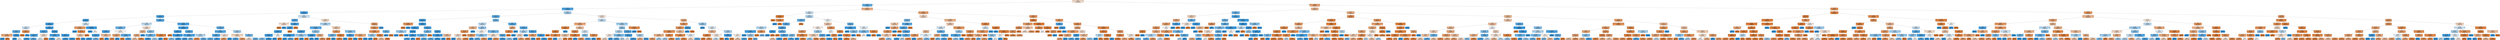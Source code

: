 digraph Tree {
node [shape=box, style="filled, rounded", color="black", fontname=helvetica] ;
edge [fontname=helvetica] ;
0 [label="node #0\natomic_pauling_electronegativity_wad <= 1.5384\ngini = 0.491\nsamples = 100.0%\nvalue = [0.5673, 0.4327]", fillcolor="#f9e1d0"] ;
1 [label="node #1\natomic_ionization_potential_wa <= 9.1333\ngini = 0.3035\nsamples = 34.8%\nvalue = [0.1866, 0.8134]", fillcolor="#66b3eb"] ;
0 -> 1 [labeldistance=2.5, labelangle=45, headlabel="True"] ;
2 [label="node #2\natomic_pauling_electronegativity_wa <= 2.0547\ngini = 0.1985\nsamples = 30.5%\nvalue = [0.1117, 0.8883]", fillcolor="#52a9e8"] ;
1 -> 2 ;
3 [label="node #3\natomic_volume_wad <= 32.986\ngini = 0.1393\nsamples = 26.6%\nvalue = [0.0753, 0.9247]", fillcolor="#49a5e7"] ;
2 -> 3 ;
4 [label="node #4\natomic_volume_wa <= 15.2838\ngini = 0.1277\nsamples = 26.1%\nvalue = [0.0685, 0.9315]", fillcolor="#48a4e7"] ;
3 -> 4 ;
5 [label="node #5\nrel_stoich_wa <= 0.9651\ngini = 0.0859\nsamples = 18.5%\nvalue = [0.0449, 0.9551]", fillcolor="#42a2e6"] ;
4 -> 5 ;
6 [label="node #6\natomic_r_covalent_wa <= 0.9567\ngini = 0.0782\nsamples = 18.3%\nvalue = [0.0408, 0.9592]", fillcolor="#41a1e6"] ;
5 -> 6 ;
7 [label="node #7\natomic_volume_wa <= 5.8125\ngini = 0.4898\nsamples = 0.1%\nvalue = [0.4286, 0.5714]", fillcolor="#cee6f8"] ;
6 -> 7 ;
8 [label="node #8\natomic_number_wad <= 8.7222\ngini = 0.2604\nsamples = 0.0%\nvalue = [0.1538, 0.8462]", fillcolor="#5dafea"] ;
7 -> 8 ;
9 [label="node #9\natomic_pauling_electronegativity_wa <= 1.8162\ngini = 0.375\nsamples = 0.0%\nvalue = [0.75, 0.25]", fillcolor="#eeab7b"] ;
8 -> 9 ;
10 [label="node #10\ngini = 0.0\nsamples = 0.0%\nvalue = [0.0, 1.0]", fillcolor="#399de5"] ;
9 -> 10 ;
11 [label="node #11\ngini = 0.0\nsamples = 0.0%\nvalue = [1.0, 0.0]", fillcolor="#e58139"] ;
9 -> 11 ;
12 [label="node #12\nrel_stoich_wad <= 1.5755\ngini = 0.0868\nsamples = 0.0%\nvalue = [0.0455, 0.9545]", fillcolor="#42a2e6"] ;
8 -> 12 ;
13 [label="node #13\ngini = 0.0\nsamples = 0.0%\nvalue = [0.0, 1.0]", fillcolor="#399de5"] ;
12 -> 13 ;
14 [label="node #14\ngini = 0.5\nsamples = 0.0%\nvalue = [0.5, 0.5]", fillcolor="#ffffff"] ;
12 -> 14 ;
15 [label="node #15\natomic_volume_wa <= 6.7333\ngini = 0.2188\nsamples = 0.0%\nvalue = [0.875, 0.125]", fillcolor="#e99355"] ;
7 -> 15 ;
16 [label="node #16\ngini = 0.0\nsamples = 0.0%\nvalue = [1.0, 0.0]", fillcolor="#e58139"] ;
15 -> 16 ;
17 [label="node #17\ngini = 0.0\nsamples = 0.0%\nvalue = [0.0, 1.0]", fillcolor="#399de5"] ;
15 -> 17 ;
18 [label="node #18\natomic_r_covalent_wa <= 1.2598\ngini = 0.0763\nsamples = 18.2%\nvalue = [0.0397, 0.9603]", fillcolor="#41a1e6"] ;
6 -> 18 ;
19 [label="node #19\natomic_volume_wa <= 12.8364\ngini = 0.1599\nsamples = 1.9%\nvalue = [0.0876, 0.9124]", fillcolor="#4ca6e7"] ;
18 -> 19 ;
20 [label="node #20\natomic_volume_wa <= 10.2683\ngini = 0.1177\nsamples = 1.9%\nvalue = [0.0628, 0.9372]", fillcolor="#46a4e7"] ;
19 -> 20 ;
21 [label="node #21\ngini = 0.0852\nsamples = 1.6%\nvalue = [0.0446, 0.9554]", fillcolor="#42a2e6"] ;
20 -> 21 ;
22 [label="node #22\ngini = 0.275\nsamples = 0.3%\nvalue = [0.1646, 0.8354]", fillcolor="#60b0ea"] ;
20 -> 22 ;
23 [label="node #23\natomic_volume_wa <= 13.889\ngini = 0.4926\nsamples = 0.1%\nvalue = [0.561, 0.439]", fillcolor="#f9e4d4"] ;
19 -> 23 ;
24 [label="node #24\ngini = 0.4972\nsamples = 0.1%\nvalue = [0.4627, 0.5373]", fillcolor="#e4f1fb"] ;
23 -> 24 ;
25 [label="node #25\ngini = 0.0\nsamples = 0.0%\nvalue = [1.0, 0.0]", fillcolor="#e58139"] ;
23 -> 25 ;
26 [label="node #26\nrel_stoich_wa <= 0.3504\ngini = 0.0657\nsamples = 16.3%\nvalue = [0.034, 0.966]", fillcolor="#40a0e6"] ;
18 -> 26 ;
27 [label="node #27\natomic_ionization_potential_wa <= 8.6137\ngini = 0.1303\nsamples = 2.7%\nvalue = [0.07, 0.93]", fillcolor="#48a4e7"] ;
26 -> 27 ;
28 [label="node #28\ngini = 0.1194\nsamples = 2.6%\nvalue = [0.0638, 0.9362]", fillcolor="#46a4e7"] ;
27 -> 28 ;
29 [label="node #29\ngini = 0.4978\nsamples = 0.0%\nvalue = [0.5333, 0.4667]", fillcolor="#fcefe6"] ;
27 -> 29 ;
30 [label="node #30\natomic_r_covalent_wa <= 1.3401\ngini = 0.0524\nsamples = 13.6%\nvalue = [0.0269, 0.9731]", fillcolor="#3ea0e6"] ;
26 -> 30 ;
31 [label="node #31\ngini = 0.0864\nsamples = 2.9%\nvalue = [0.0453, 0.9547]", fillcolor="#42a2e6"] ;
30 -> 31 ;
32 [label="node #32\ngini = 0.0427\nsamples = 10.7%\nvalue = [0.0218, 0.9782]", fillcolor="#3d9fe6"] ;
30 -> 32 ;
33 [label="node #33\natomic_number_wa <= 17.5\ngini = 0.4938\nsamples = 0.2%\nvalue = [0.4444, 0.5556]", fillcolor="#d7ebfa"] ;
5 -> 33 ;
34 [label="node #34\natomic_pauling_electronegativity_wa <= 1.1437\ngini = 0.3144\nsamples = 0.1%\nvalue = [0.8046, 0.1954]", fillcolor="#eba069"] ;
33 -> 34 ;
35 [label="node #35\ngini = 0.0\nsamples = 0.0%\nvalue = [0.0, 1.0]", fillcolor="#399de5"] ;
34 -> 35 ;
36 [label="node #36\natomic_number_wa <= 12.0033\ngini = 0.1454\nsamples = 0.1%\nvalue = [0.9211, 0.0789]", fillcolor="#e78c4a"] ;
34 -> 36 ;
37 [label="node #37\natomic_number_wa <= 11.9967\ngini = 0.4688\nsamples = 0.0%\nvalue = [0.625, 0.375]", fillcolor="#f5cdb0"] ;
36 -> 37 ;
38 [label="node #38\ngini = 0.0\nsamples = 0.0%\nvalue = [1.0, 0.0]", fillcolor="#e58139"] ;
37 -> 38 ;
39 [label="node #39\ngini = 0.0\nsamples = 0.0%\nvalue = [0.0, 1.0]", fillcolor="#399de5"] ;
37 -> 39 ;
40 [label="node #40\ngini = 0.0\nsamples = 0.1%\nvalue = [1.0, 0.0]", fillcolor="#e58139"] ;
36 -> 40 ;
41 [label="node #41\natomic_pauling_electronegativity_wa <= 1.97\ngini = 0.0519\nsamples = 0.1%\nvalue = [0.0267, 0.9733]", fillcolor="#3ea0e6"] ;
33 -> 41 ;
42 [label="node #42\ngini = 0.0\nsamples = 0.1%\nvalue = [0.0, 1.0]", fillcolor="#399de5"] ;
41 -> 42 ;
43 [label="node #43\ngini = 0.5\nsamples = 0.0%\nvalue = [0.5, 0.5]", fillcolor="#ffffff"] ;
41 -> 43 ;
44 [label="node #44\natomic_r_covalent_wa <= 1.4305\ngini = 0.219\nsamples = 7.6%\nvalue = [0.1251, 0.8749]", fillcolor="#55abe9"] ;
4 -> 44 ;
45 [label="node #45\natomic_ionization_potential_wad <= 2.898\ngini = 0.4827\nsamples = 0.9%\nvalue = [0.4069, 0.5931]", fillcolor="#c1e0f7"] ;
44 -> 45 ;
46 [label="node #46\natomic_ionization_potential_wa <= 8.165\ngini = 0.3279\nsamples = 0.4%\nvalue = [0.2067, 0.7933]", fillcolor="#6db7ec"] ;
45 -> 46 ;
47 [label="node #47\natomic_number_wad <= 93.375\ngini = 0.1437\nsamples = 0.3%\nvalue = [0.0779, 0.9221]", fillcolor="#4aa5e7"] ;
46 -> 47 ;
48 [label="node #48\natomic_volume_wa <= 17.3014\ngini = 0.1023\nsamples = 0.2%\nvalue = [0.0541, 0.9459]", fillcolor="#44a3e6"] ;
47 -> 48 ;
49 [label="node #49\ngini = 0.0319\nsamples = 0.2%\nvalue = [0.0162, 0.9838]", fillcolor="#3c9fe5"] ;
48 -> 49 ;
50 [label="node #50\ngini = 0.3682\nsamples = 0.0%\nvalue = [0.2432, 0.7568]", fillcolor="#79bced"] ;
48 -> 50 ;
51 [label="node #51\natomic_ionization_potential_wa <= 6.0603\ngini = 0.4444\nsamples = 0.0%\nvalue = [0.6667, 0.3333]", fillcolor="#f2c09c"] ;
47 -> 51 ;
52 [label="node #52\ngini = 0.0\nsamples = 0.0%\nvalue = [1.0, 0.0]", fillcolor="#e58139"] ;
51 -> 52 ;
53 [label="node #53\ngini = 0.0\nsamples = 0.0%\nvalue = [0.0, 1.0]", fillcolor="#399de5"] ;
51 -> 53 ;
54 [label="node #54\natomic_pauling_electronegativity_wa <= 2.0084\ngini = 0.4998\nsamples = 0.1%\nvalue = [0.5102, 0.4898]", fillcolor="#fefaf7"] ;
46 -> 54 ;
55 [label="node #55\natomic_volume_wad <= 17.3483\ngini = 0.3662\nsamples = 0.1%\nvalue = [0.7586, 0.2414]", fillcolor="#eda978"] ;
54 -> 55 ;
56 [label="node #56\ngini = 0.2112\nsamples = 0.1%\nvalue = [0.88, 0.12]", fillcolor="#e99254"] ;
55 -> 56 ;
57 [label="node #57\ngini = 0.0\nsamples = 0.0%\nvalue = [0.0, 1.0]", fillcolor="#399de5"] ;
55 -> 57 ;
58 [label="node #58\natomic_ionization_potential_wa <= 8.2693\ngini = 0.255\nsamples = 0.0%\nvalue = [0.15, 0.85]", fillcolor="#5caeea"] ;
54 -> 58 ;
59 [label="node #59\ngini = 0.0\nsamples = 0.0%\nvalue = [1.0, 0.0]", fillcolor="#e58139"] ;
58 -> 59 ;
60 [label="node #60\ngini = 0.1884\nsamples = 0.0%\nvalue = [0.1053, 0.8947]", fillcolor="#50a9e8"] ;
58 -> 60 ;
61 [label="node #61\natomic_volume_wad <= 18.7736\ngini = 0.4922\nsamples = 0.5%\nvalue = [0.5626, 0.4374]", fillcolor="#f9e3d3"] ;
45 -> 61 ;
62 [label="node #62\nrel_stoich_wa <= 0.599\ngini = 0.4341\nsamples = 0.4%\nvalue = [0.6815, 0.3185]", fillcolor="#f1bc96"] ;
61 -> 62 ;
63 [label="node #63\nrel_stoich_wad <= 0.3944\ngini = 0.4068\nsamples = 0.3%\nvalue = [0.7158, 0.2842]", fillcolor="#efb388"] ;
62 -> 63 ;
64 [label="node #64\ngini = 0.4657\nsamples = 0.2%\nvalue = [0.631, 0.369]", fillcolor="#f4cbad"] ;
63 -> 64 ;
65 [label="node #65\ngini = 0.1956\nsamples = 0.1%\nvalue = [0.8901, 0.1099]", fillcolor="#e89151"] ;
63 -> 65 ;
66 [label="node #66\ngini = 0.0\nsamples = 0.0%\nvalue = [0.0, 1.0]", fillcolor="#399de5"] ;
62 -> 66 ;
67 [label="node #67\natomic_volume_wa <= 19.355\ngini = 0.4182\nsamples = 0.2%\nvalue = [0.2977, 0.7023]", fillcolor="#8dc7f0"] ;
61 -> 67 ;
68 [label="node #68\natomic_ionization_potential_wad <= 4.107\ngini = 0.3221\nsamples = 0.1%\nvalue = [0.2018, 0.7982]", fillcolor="#6bb6ec"] ;
67 -> 68 ;
69 [label="node #69\ngini = 0.0689\nsamples = 0.1%\nvalue = [0.0357, 0.9643]", fillcolor="#40a1e6"] ;
68 -> 69 ;
70 [label="node #70\ngini = 0.462\nsamples = 0.1%\nvalue = [0.3621, 0.6379]", fillcolor="#a9d5f4"] ;
68 -> 70 ;
71 [label="node #71\natomic_ionization_potential_wa <= 7.2589\ngini = 0.1107\nsamples = 0.0%\nvalue = [0.9412, 0.0588]", fillcolor="#e78945"] ;
67 -> 71 ;
72 [label="node #72\ngini = 0.0\nsamples = 0.0%\nvalue = [0.0, 1.0]", fillcolor="#399de5"] ;
71 -> 72 ;
73 [label="node #73\ngini = 0.0\nsamples = 0.0%\nvalue = [1.0, 0.0]", fillcolor="#e58139"] ;
71 -> 73 ;
74 [label="node #74\natomic_pauling_electronegativity_wad <= 0.9592\ngini = 0.161\nsamples = 6.7%\nvalue = [0.0883, 0.9117]", fillcolor="#4ca6e8"] ;
44 -> 74 ;
75 [label="node #75\natomic_ionization_potential_wa <= 7.6249\ngini = 0.0621\nsamples = 3.8%\nvalue = [0.0321, 0.9679]", fillcolor="#40a0e6"] ;
74 -> 75 ;
76 [label="node #76\natomic_volume_wa <= 15.2859\ngini = 0.0407\nsamples = 3.4%\nvalue = [0.0208, 0.9792]", fillcolor="#3d9fe6"] ;
75 -> 76 ;
77 [label="node #77\ngini = 0.0\nsamples = 0.0%\nvalue = [1.0, 0.0]", fillcolor="#e58139"] ;
76 -> 77 ;
78 [label="node #78\natomic_ionization_potential_wa <= 3.9489\ngini = 0.0387\nsamples = 3.4%\nvalue = [0.0198, 0.9802]", fillcolor="#3d9fe6"] ;
76 -> 78 ;
79 [label="node #79\ngini = 0.4152\nsamples = 0.0%\nvalue = [0.2941, 0.7059]", fillcolor="#8bc6f0"] ;
78 -> 79 ;
80 [label="node #80\ngini = 0.0356\nsamples = 3.4%\nvalue = [0.0181, 0.9819]", fillcolor="#3d9fe5"] ;
78 -> 80 ;
81 [label="node #81\natomic_volume_wa <= 19.2613\ngini = 0.2177\nsamples = 0.4%\nvalue = [0.1243, 0.8757]", fillcolor="#55abe9"] ;
75 -> 81 ;
82 [label="node #82\natomic_pauling_electronegativity_wad <= 0.9088\ngini = 0.1505\nsamples = 0.4%\nvalue = [0.082, 0.918]", fillcolor="#4ba6e7"] ;
81 -> 82 ;
83 [label="node #83\ngini = 0.0968\nsamples = 0.3%\nvalue = [0.051, 0.949]", fillcolor="#44a2e6"] ;
82 -> 83 ;
84 [label="node #84\ngini = 0.3648\nsamples = 0.1%\nvalue = [0.24, 0.76]", fillcolor="#78bced"] ;
82 -> 84 ;
85 [label="node #85\natomic_ionization_potential_wa <= 7.8864\ngini = 0.4748\nsamples = 0.1%\nvalue = [0.3878, 0.6122]", fillcolor="#b6dbf5"] ;
81 -> 85 ;
86 [label="node #86\ngini = 0.2311\nsamples = 0.0%\nvalue = [0.8667, 0.1333]", fillcolor="#e99457"] ;
85 -> 86 ;
87 [label="node #87\ngini = 0.2907\nsamples = 0.0%\nvalue = [0.1765, 0.8235]", fillcolor="#63b2eb"] ;
85 -> 87 ;
88 [label="node #88\natomic_volume_wa <= 20.9846\ngini = 0.2701\nsamples = 2.9%\nvalue = [0.161, 0.839]", fillcolor="#5fb0ea"] ;
74 -> 88 ;
89 [label="node #89\natomic_pauling_electronegativity_wa <= 1.984\ngini = 0.2229\nsamples = 2.5%\nvalue = [0.1278, 0.8722]", fillcolor="#56abe9"] ;
88 -> 89 ;
90 [label="node #90\natomic_r_covalent_wa <= 1.5915\ngini = 0.2027\nsamples = 2.4%\nvalue = [0.1144, 0.8856]", fillcolor="#53aae8"] ;
89 -> 90 ;
91 [label="node #91\ngini = 0.2747\nsamples = 1.2%\nvalue = [0.1644, 0.8356]", fillcolor="#60b0ea"] ;
90 -> 91 ;
92 [label="node #92\ngini = 0.11\nsamples = 1.2%\nvalue = [0.0584, 0.9416]", fillcolor="#45a3e7"] ;
90 -> 92 ;
93 [label="node #93\natomic_number_wa <= 49.6863\ngini = 0.4942\nsamples = 0.1%\nvalue = [0.5538, 0.4462]", fillcolor="#fae7d9"] ;
89 -> 93 ;
94 [label="node #94\ngini = 0.2975\nsamples = 0.1%\nvalue = [0.8182, 0.1818]", fillcolor="#eb9d65"] ;
93 -> 94 ;
95 [label="node #95\ngini = 0.0\nsamples = 0.0%\nvalue = [0.0, 1.0]", fillcolor="#399de5"] ;
93 -> 95 ;
96 [label="node #96\natomic_number_wa <= 38.4365\ngini = 0.4552\nsamples = 0.5%\nvalue = [0.3503, 0.6497]", fillcolor="#a4d2f3"] ;
88 -> 96 ;
97 [label="node #97\natomic_pauling_electronegativity_wad <= 1.1186\ngini = 0.4821\nsamples = 0.1%\nvalue = [0.5946, 0.4054]", fillcolor="#f7d7c0"] ;
96 -> 97 ;
98 [label="node #98\ngini = 0.2076\nsamples = 0.0%\nvalue = [0.1176, 0.8824]", fillcolor="#53aae8"] ;
97 -> 98 ;
99 [label="node #99\ngini = 0.3137\nsamples = 0.1%\nvalue = [0.8052, 0.1948]", fillcolor="#eb9f69"] ;
97 -> 99 ;
100 [label="node #100\natomic_number_wad <= 8.5357\ngini = 0.3721\nsamples = 0.3%\nvalue = [0.2471, 0.7529]", fillcolor="#7abdee"] ;
96 -> 100 ;
101 [label="node #101\ngini = 0.4911\nsamples = 0.0%\nvalue = [0.5667, 0.4333]", fillcolor="#f9e1d0"] ;
100 -> 101 ;
102 [label="node #102\ngini = 0.3271\nsamples = 0.3%\nvalue = [0.206, 0.794]", fillcolor="#6cb6ec"] ;
100 -> 102 ;
103 [label="node #103\natomic_pauling_electronegativity_wad <= 1.2271\ngini = 0.4904\nsamples = 0.5%\nvalue = [0.4306, 0.5694]", fillcolor="#cfe7f9"] ;
3 -> 103 ;
104 [label="node #104\nrel_stoich_wad <= 0.0556\ngini = 0.236\nsamples = 0.2%\nvalue = [0.1367, 0.8633]", fillcolor="#58ade9"] ;
103 -> 104 ;
105 [label="node #105\natomic_ionization_potential_wa <= 6.2357\ngini = 0.4922\nsamples = 0.0%\nvalue = [0.5625, 0.4375]", fillcolor="#f9e3d3"] ;
104 -> 105 ;
106 [label="node #106\ngini = 0.0\nsamples = 0.0%\nvalue = [1.0, 0.0]", fillcolor="#e58139"] ;
105 -> 106 ;
107 [label="node #107\ngini = 0.0\nsamples = 0.0%\nvalue = [0.0, 1.0]", fillcolor="#399de5"] ;
105 -> 107 ;
108 [label="node #108\natomic_number_wad <= 109.0641\ngini = 0.1494\nsamples = 0.1%\nvalue = [0.0813, 0.9187]", fillcolor="#4ba6e7"] ;
104 -> 108 ;
109 [label="node #109\nrel_stoich_wa <= 0.9271\ngini = 0.1099\nsamples = 0.1%\nvalue = [0.0583, 0.9417]", fillcolor="#45a3e7"] ;
108 -> 109 ;
110 [label="node #110\natomic_number_wa <= 72.6795\ngini = 0.0812\nsamples = 0.1%\nvalue = [0.0424, 0.9576]", fillcolor="#42a1e6"] ;
109 -> 110 ;
111 [label="node #111\natomic_r_covalent_wa <= 1.2806\ngini = 0.0512\nsamples = 0.1%\nvalue = [0.0263, 0.9737]", fillcolor="#3ea0e6"] ;
110 -> 111 ;
112 [label="node #112\ngini = 0.4082\nsamples = 0.0%\nvalue = [0.2857, 0.7143]", fillcolor="#88c4ef"] ;
111 -> 112 ;
113 [label="node #113\ngini = 0.0185\nsamples = 0.1%\nvalue = [0.0093, 0.9907]", fillcolor="#3b9ee5"] ;
111 -> 113 ;
114 [label="node #114\natomic_r_covalent_wa <= 1.7333\ngini = 0.5\nsamples = 0.0%\nvalue = [0.5, 0.5]", fillcolor="#ffffff"] ;
110 -> 114 ;
115 [label="node #115\ngini = 0.0\nsamples = 0.0%\nvalue = [0.0, 1.0]", fillcolor="#399de5"] ;
114 -> 115 ;
116 [label="node #116\ngini = 0.0\nsamples = 0.0%\nvalue = [1.0, 0.0]", fillcolor="#e58139"] ;
114 -> 116 ;
117 [label="node #117\ngini = 0.0\nsamples = 0.0%\nvalue = [1.0, 0.0]", fillcolor="#e58139"] ;
109 -> 117 ;
118 [label="node #118\ngini = 0.0\nsamples = 0.0%\nvalue = [1.0, 0.0]", fillcolor="#e58139"] ;
108 -> 118 ;
119 [label="node #119\natomic_volume_wa <= 23.9001\ngini = 0.4892\nsamples = 0.3%\nvalue = [0.5734, 0.4266]", fillcolor="#f8dfcc"] ;
103 -> 119 ;
120 [label="node #120\natomic_ionization_potential_wad <= 5.0006\ngini = 0.4675\nsamples = 0.2%\nvalue = [0.3725, 0.6275]", fillcolor="#afd7f4"] ;
119 -> 120 ;
121 [label="node #121\natomic_pauling_electronegativity_wad <= 1.3897\ngini = 0.2668\nsamples = 0.1%\nvalue = [0.1585, 0.8415]", fillcolor="#5eafea"] ;
120 -> 121 ;
122 [label="node #122\natomic_volume_wa <= 23.6655\ngini = 0.0832\nsamples = 0.0%\nvalue = [0.0435, 0.9565]", fillcolor="#42a1e6"] ;
121 -> 122 ;
123 [label="node #123\natomic_pauling_electronegativity_wad <= 1.3698\ngini = 0.0454\nsamples = 0.0%\nvalue = [0.0233, 0.9767]", fillcolor="#3e9fe6"] ;
122 -> 123 ;
124 [label="node #124\ngini = 0.0\nsamples = 0.0%\nvalue = [0.0, 1.0]", fillcolor="#399de5"] ;
123 -> 124 ;
125 [label="node #125\ngini = 0.2449\nsamples = 0.0%\nvalue = [0.1429, 0.8571]", fillcolor="#5aade9"] ;
123 -> 125 ;
126 [label="node #126\natomic_pauling_electronegativity_wad <= 1.2729\ngini = 0.4444\nsamples = 0.0%\nvalue = [0.3333, 0.6667]", fillcolor="#9ccef2"] ;
122 -> 126 ;
127 [label="node #127\ngini = 0.0\nsamples = 0.0%\nvalue = [1.0, 0.0]", fillcolor="#e58139"] ;
126 -> 127 ;
128 [label="node #128\ngini = 0.0\nsamples = 0.0%\nvalue = [0.0, 1.0]", fillcolor="#399de5"] ;
126 -> 128 ;
129 [label="node #129\natomic_volume_wa <= 19.5808\ngini = 0.4244\nsamples = 0.0%\nvalue = [0.3056, 0.6944]", fillcolor="#90c8f0"] ;
121 -> 129 ;
130 [label="node #130\natomic_r_covalent_wad <= 0.8504\ngini = 0.0868\nsamples = 0.0%\nvalue = [0.0455, 0.9545]", fillcolor="#42a2e6"] ;
129 -> 130 ;
131 [label="node #131\ngini = 0.0\nsamples = 0.0%\nvalue = [1.0, 0.0]", fillcolor="#e58139"] ;
130 -> 131 ;
132 [label="node #132\ngini = 0.0\nsamples = 0.0%\nvalue = [0.0, 1.0]", fillcolor="#399de5"] ;
130 -> 132 ;
133 [label="node #133\natomic_number_wad <= 35.0\ngini = 0.4082\nsamples = 0.0%\nvalue = [0.7143, 0.2857]", fillcolor="#efb388"] ;
129 -> 133 ;
134 [label="node #134\ngini = 0.0\nsamples = 0.0%\nvalue = [0.0, 1.0]", fillcolor="#399de5"] ;
133 -> 134 ;
135 [label="node #135\ngini = 0.2778\nsamples = 0.0%\nvalue = [0.8333, 0.1667]", fillcolor="#ea9a61"] ;
133 -> 135 ;
136 [label="node #136\natomic_volume_wad <= 47.5372\ngini = 0.4713\nsamples = 0.1%\nvalue = [0.6197, 0.3803]", fillcolor="#f5ceb2"] ;
120 -> 136 ;
137 [label="node #137\natomic_volume_wa <= 16.4887\ngini = 0.3147\nsamples = 0.1%\nvalue = [0.8043, 0.1957]", fillcolor="#eba069"] ;
136 -> 137 ;
138 [label="node #138\natomic_r_covalent_wad <= 1.0098\ngini = 0.3457\nsamples = 0.0%\nvalue = [0.2222, 0.7778]", fillcolor="#72b9ec"] ;
137 -> 138 ;
139 [label="node #139\ngini = 0.0\nsamples = 0.0%\nvalue = [1.0, 0.0]", fillcolor="#e58139"] ;
138 -> 139 ;
140 [label="node #140\ngini = 0.0\nsamples = 0.0%\nvalue = [0.0, 1.0]", fillcolor="#399de5"] ;
138 -> 140 ;
141 [label="node #141\natomic_volume_wa <= 23.7111\ngini = 0.1023\nsamples = 0.0%\nvalue = [0.9459, 0.0541]", fillcolor="#e68844"] ;
137 -> 141 ;
142 [label="node #142\ngini = 0.054\nsamples = 0.0%\nvalue = [0.9722, 0.0278]", fillcolor="#e6853f"] ;
141 -> 142 ;
143 [label="node #143\ngini = 0.0\nsamples = 0.0%\nvalue = [0.0, 1.0]", fillcolor="#399de5"] ;
141 -> 143 ;
144 [label="node #144\natomic_ionization_potential_wad <= 6.1919\ngini = 0.4032\nsamples = 0.0%\nvalue = [0.28, 0.72]", fillcolor="#86c3ef"] ;
136 -> 144 ;
145 [label="node #145\natomic_number_wad <= 6.5714\ngini = 0.1107\nsamples = 0.0%\nvalue = [0.0588, 0.9412]", fillcolor="#45a3e7"] ;
144 -> 145 ;
146 [label="node #146\ngini = 0.0\nsamples = 0.0%\nvalue = [1.0, 0.0]", fillcolor="#e58139"] ;
145 -> 146 ;
147 [label="node #147\ngini = 0.0\nsamples = 0.0%\nvalue = [0.0, 1.0]", fillcolor="#399de5"] ;
145 -> 147 ;
148 [label="node #148\natomic_pauling_electronegativity_wa <= 1.7636\ngini = 0.375\nsamples = 0.0%\nvalue = [0.75, 0.25]", fillcolor="#eeab7b"] ;
144 -> 148 ;
149 [label="node #149\ngini = 0.0\nsamples = 0.0%\nvalue = [1.0, 0.0]", fillcolor="#e58139"] ;
148 -> 149 ;
150 [label="node #150\ngini = 0.0\nsamples = 0.0%\nvalue = [0.0, 1.0]", fillcolor="#399de5"] ;
148 -> 150 ;
151 [label="node #151\nrel_stoich_wad <= 0.7467\ngini = 0.3145\nsamples = 0.2%\nvalue = [0.8045, 0.1955]", fillcolor="#eba069"] ;
119 -> 151 ;
152 [label="node #152\natomic_volume_wad <= 67.7058\ngini = 0.2743\nsamples = 0.2%\nvalue = [0.8359, 0.1641]", fillcolor="#ea9a60"] ;
151 -> 152 ;
153 [label="node #153\natomic_ionization_potential_wad <= 3.3457\ngini = 0.2382\nsamples = 0.2%\nvalue = [0.8618, 0.1382]", fillcolor="#e99559"] ;
152 -> 153 ;
154 [label="node #154\natomic_number_wad <= 60.7115\ngini = 0.4444\nsamples = 0.0%\nvalue = [0.3333, 0.6667]", fillcolor="#9ccef2"] ;
153 -> 154 ;
155 [label="node #155\ngini = 0.0\nsamples = 0.0%\nvalue = [0.0, 1.0]", fillcolor="#399de5"] ;
154 -> 155 ;
156 [label="node #156\ngini = 0.0\nsamples = 0.0%\nvalue = [1.0, 0.0]", fillcolor="#e58139"] ;
154 -> 156 ;
157 [label="node #157\natomic_number_wa <= 29.5\ngini = 0.1975\nsamples = 0.2%\nvalue = [0.8889, 0.1111]", fillcolor="#e89152"] ;
153 -> 157 ;
158 [label="node #158\ngini = 0.4567\nsamples = 0.0%\nvalue = [0.6471, 0.3529]", fillcolor="#f3c6a5"] ;
157 -> 158 ;
159 [label="node #159\ngini = 0.1302\nsamples = 0.1%\nvalue = [0.93, 0.07]", fillcolor="#e78a48"] ;
157 -> 159 ;
160 [label="node #160\natomic_number_wa <= 59.4\ngini = 0.32\nsamples = 0.0%\nvalue = [0.2, 0.8]", fillcolor="#6ab6ec"] ;
152 -> 160 ;
161 [label="node #161\ngini = 0.0\nsamples = 0.0%\nvalue = [0.0, 1.0]", fillcolor="#399de5"] ;
160 -> 161 ;
162 [label="node #162\ngini = 0.0\nsamples = 0.0%\nvalue = [1.0, 0.0]", fillcolor="#e58139"] ;
160 -> 162 ;
163 [label="node #163\ngini = 0.0\nsamples = 0.0%\nvalue = [0.0, 1.0]", fillcolor="#399de5"] ;
151 -> 163 ;
164 [label="node #164\natomic_volume_wa <= 13.1763\ngini = 0.4622\nsamples = 3.9%\nvalue = [0.3625, 0.6375]", fillcolor="#aad5f4"] ;
2 -> 164 ;
165 [label="node #165\natomic_volume_wa <= 11.1607\ngini = 0.2264\nsamples = 1.7%\nvalue = [0.1301, 0.8699]", fillcolor="#57ace9"] ;
164 -> 165 ;
166 [label="node #166\natomic_number_wa <= 11.1\ngini = 0.0935\nsamples = 1.0%\nvalue = [0.0492, 0.9508]", fillcolor="#43a2e6"] ;
165 -> 166 ;
167 [label="node #167\natomic_ionization_potential_wa <= 9.092\ngini = 0.2449\nsamples = 0.0%\nvalue = [0.8571, 0.1429]", fillcolor="#e9965a"] ;
166 -> 167 ;
168 [label="node #168\ngini = 0.0\nsamples = 0.0%\nvalue = [1.0, 0.0]", fillcolor="#e58139"] ;
167 -> 168 ;
169 [label="node #169\ngini = 0.0\nsamples = 0.0%\nvalue = [0.0, 1.0]", fillcolor="#399de5"] ;
167 -> 169 ;
170 [label="node #170\natomic_volume_wa <= 9.9125\ngini = 0.0662\nsamples = 0.9%\nvalue = [0.0343, 0.9657]", fillcolor="#40a0e6"] ;
166 -> 170 ;
171 [label="node #171\natomic_r_covalent_wa <= 1.0165\ngini = 0.0123\nsamples = 0.6%\nvalue = [0.0062, 0.9938]", fillcolor="#3a9ee5"] ;
170 -> 171 ;
172 [label="node #172\natomic_pauling_electronegativity_wa <= 2.1\ngini = 0.4444\nsamples = 0.0%\nvalue = [0.3333, 0.6667]", fillcolor="#9ccef2"] ;
171 -> 172 ;
173 [label="node #173\ngini = 0.0\nsamples = 0.0%\nvalue = [0.0, 1.0]", fillcolor="#399de5"] ;
172 -> 173 ;
174 [label="node #174\ngini = 0.0\nsamples = 0.0%\nvalue = [1.0, 0.0]", fillcolor="#e58139"] ;
172 -> 174 ;
175 [label="node #175\nrel_stoich_wad <= 0.62\ngini = 0.0082\nsamples = 0.6%\nvalue = [0.0041, 0.9959]", fillcolor="#3a9de5"] ;
171 -> 175 ;
176 [label="node #176\ngini = 0.0\nsamples = 0.5%\nvalue = [0.0, 1.0]", fillcolor="#399de5"] ;
175 -> 176 ;
177 [label="node #177\natomic_volume_wa <= 8.5473\ngini = 0.0533\nsamples = 0.1%\nvalue = [0.0274, 0.9726]", fillcolor="#3fa0e6"] ;
175 -> 177 ;
178 [label="node #178\ngini = 0.1975\nsamples = 0.0%\nvalue = [0.1111, 0.8889]", fillcolor="#52a9e8"] ;
177 -> 178 ;
179 [label="node #179\ngini = 0.0\nsamples = 0.1%\nvalue = [0.0, 1.0]", fillcolor="#399de5"] ;
177 -> 179 ;
180 [label="node #180\natomic_number_wa <= 30.697\ngini = 0.1543\nsamples = 0.3%\nvalue = [0.0842, 0.9158]", fillcolor="#4ba6e7"] ;
170 -> 180 ;
181 [label="node #181\natomic_number_wa <= 30.4242\ngini = 0.3537\nsamples = 0.1%\nvalue = [0.2295, 0.7705]", fillcolor="#74baed"] ;
180 -> 181 ;
182 [label="node #182\natomic_ionization_potential_wa <= 7.7805\ngini = 0.3074\nsamples = 0.1%\nvalue = [0.1897, 0.8103]", fillcolor="#67b4eb"] ;
181 -> 182 ;
183 [label="node #183\ngini = 0.0\nsamples = 0.0%\nvalue = [1.0, 0.0]", fillcolor="#e58139"] ;
182 -> 183 ;
184 [label="node #184\ngini = 0.2698\nsamples = 0.1%\nvalue = [0.1607, 0.8393]", fillcolor="#5fb0ea"] ;
182 -> 184 ;
185 [label="node #185\ngini = 0.0\nsamples = 0.0%\nvalue = [1.0, 0.0]", fillcolor="#e58139"] ;
181 -> 185 ;
186 [label="node #186\nrel_stoich_wad <= 1.0955\ngini = 0.0813\nsamples = 0.3%\nvalue = [0.0425, 0.9575]", fillcolor="#42a1e6"] ;
180 -> 186 ;
187 [label="node #187\natomic_ionization_potential_wa <= 7.7052\ngini = 0.0647\nsamples = 0.3%\nvalue = [0.0335, 0.9665]", fillcolor="#40a0e6"] ;
186 -> 187 ;
188 [label="node #188\ngini = 0.2706\nsamples = 0.0%\nvalue = [0.1613, 0.8387]", fillcolor="#5fb0ea"] ;
187 -> 188 ;
189 [label="node #189\ngini = 0.0222\nsamples = 0.2%\nvalue = [0.0112, 0.9888]", fillcolor="#3b9ee5"] ;
187 -> 189 ;
190 [label="node #190\natomic_number_wad <= 57.7396\ngini = 0.4444\nsamples = 0.0%\nvalue = [0.6667, 0.3333]", fillcolor="#f2c09c"] ;
186 -> 190 ;
191 [label="node #191\ngini = 0.0\nsamples = 0.0%\nvalue = [0.0, 1.0]", fillcolor="#399de5"] ;
190 -> 191 ;
192 [label="node #192\ngini = 0.0\nsamples = 0.0%\nvalue = [1.0, 0.0]", fillcolor="#e58139"] ;
190 -> 192 ;
193 [label="node #193\nrel_stoich_wa <= 0.408\ngini = 0.3518\nsamples = 0.8%\nvalue = [0.2278, 0.7722]", fillcolor="#73baed"] ;
165 -> 193 ;
194 [label="node #194\natomic_volume_wad <= 9.1879\ngini = 0.4773\nsamples = 0.3%\nvalue = [0.3934, 0.6066]", fillcolor="#b9ddf6"] ;
193 -> 194 ;
195 [label="node #195\natomic_r_covalent_wa <= 1.3233\ngini = 0.426\nsamples = 0.0%\nvalue = [0.6923, 0.3077]", fillcolor="#f1b991"] ;
194 -> 195 ;
196 [label="node #196\natomic_number_wa <= 21.2222\ngini = 0.2248\nsamples = 0.0%\nvalue = [0.871, 0.129]", fillcolor="#e99456"] ;
195 -> 196 ;
197 [label="node #197\natomic_number_wa <= 19.625\ngini = 0.4938\nsamples = 0.0%\nvalue = [0.5556, 0.4444]", fillcolor="#fae6d7"] ;
196 -> 197 ;
198 [label="node #198\ngini = 0.0\nsamples = 0.0%\nvalue = [0.0, 1.0]", fillcolor="#399de5"] ;
197 -> 198 ;
199 [label="node #199\ngini = 0.4688\nsamples = 0.0%\nvalue = [0.625, 0.375]", fillcolor="#f5cdb0"] ;
197 -> 199 ;
200 [label="node #200\ngini = 0.0\nsamples = 0.0%\nvalue = [1.0, 0.0]", fillcolor="#e58139"] ;
196 -> 200 ;
201 [label="node #201\ngini = 0.0\nsamples = 0.0%\nvalue = [0.0, 1.0]", fillcolor="#399de5"] ;
195 -> 201 ;
202 [label="node #202\natomic_r_covalent_wa <= 1.2279\ngini = 0.4392\nsamples = 0.2%\nvalue = [0.3256, 0.6744]", fillcolor="#99ccf2"] ;
194 -> 202 ;
203 [label="node #203\natomic_ionization_potential_wa <= 8.9302\ngini = 0.4999\nsamples = 0.1%\nvalue = [0.5082, 0.4918]", fillcolor="#fefbf9"] ;
202 -> 203 ;
204 [label="node #204\natomic_number_wad <= 69.1548\ngini = 0.2778\nsamples = 0.0%\nvalue = [0.8333, 0.1667]", fillcolor="#ea9a61"] ;
203 -> 204 ;
205 [label="node #205\ngini = 0.1653\nsamples = 0.0%\nvalue = [0.9091, 0.0909]", fillcolor="#e88e4d"] ;
204 -> 205 ;
206 [label="node #206\ngini = 0.0\nsamples = 0.0%\nvalue = [0.0, 1.0]", fillcolor="#399de5"] ;
204 -> 206 ;
207 [label="node #207\natomic_pauling_electronegativity_wa <= 2.2454\ngini = 0.4178\nsamples = 0.0%\nvalue = [0.2973, 0.7027]", fillcolor="#8dc6f0"] ;
203 -> 207 ;
208 [label="node #208\ngini = 0.2778\nsamples = 0.0%\nvalue = [0.1667, 0.8333]", fillcolor="#61b1ea"] ;
207 -> 208 ;
209 [label="node #209\ngini = 0.2449\nsamples = 0.0%\nvalue = [0.8571, 0.1429]", fillcolor="#e9965a"] ;
207 -> 209 ;
210 [label="node #210\natomic_pauling_electronegativity_wa <= 2.084\ngini = 0.349\nsamples = 0.1%\nvalue = [0.2252, 0.7748]", fillcolor="#73b9ed"] ;
202 -> 210 ;
211 [label="node #211\natomic_pauling_electronegativity_wa <= 2.0731\ngini = 0.4938\nsamples = 0.0%\nvalue = [0.5556, 0.4444]", fillcolor="#fae6d7"] ;
210 -> 211 ;
212 [label="node #212\ngini = 0.0\nsamples = 0.0%\nvalue = [0.0, 1.0]", fillcolor="#399de5"] ;
211 -> 212 ;
213 [label="node #213\ngini = 0.2778\nsamples = 0.0%\nvalue = [0.8333, 0.1667]", fillcolor="#ea9a61"] ;
211 -> 213 ;
214 [label="node #214\nrel_stoich_wa <= 0.3675\ngini = 0.2706\nsamples = 0.1%\nvalue = [0.1613, 0.8387]", fillcolor="#5fb0ea"] ;
210 -> 214 ;
215 [label="node #215\ngini = 0.1031\nsamples = 0.1%\nvalue = [0.0545, 0.9455]", fillcolor="#44a3e6"] ;
214 -> 215 ;
216 [label="node #216\ngini = 0.4321\nsamples = 0.1%\nvalue = [0.3158, 0.6842]", fillcolor="#94caf1"] ;
214 -> 216 ;
217 [label="node #217\natomic_r_covalent_wad <= 0.005\ngini = 0.2501\nsamples = 0.5%\nvalue = [0.1465, 0.8535]", fillcolor="#5baee9"] ;
193 -> 217 ;
218 [label="node #218\nrel_stoich_wa <= 0.5737\ngini = 0.375\nsamples = 0.0%\nvalue = [0.75, 0.25]", fillcolor="#eeab7b"] ;
217 -> 218 ;
219 [label="node #219\natomic_volume_wa <= 12.0975\ngini = 0.18\nsamples = 0.0%\nvalue = [0.9, 0.1]", fillcolor="#e88f4f"] ;
218 -> 219 ;
220 [label="node #220\ngini = 0.0\nsamples = 0.0%\nvalue = [1.0, 0.0]", fillcolor="#e58139"] ;
219 -> 220 ;
221 [label="node #221\ngini = 0.0\nsamples = 0.0%\nvalue = [0.0, 1.0]", fillcolor="#399de5"] ;
219 -> 221 ;
222 [label="node #222\ngini = 0.0\nsamples = 0.0%\nvalue = [0.0, 1.0]", fillcolor="#399de5"] ;
218 -> 222 ;
223 [label="node #223\natomic_volume_wad <= 7.0203\ngini = 0.225\nsamples = 0.5%\nvalue = [0.1292, 0.8708]", fillcolor="#56ace9"] ;
217 -> 223 ;
224 [label="node #224\natomic_r_covalent_wa <= 1.3671\ngini = 0.4608\nsamples = 0.1%\nvalue = [0.36, 0.64]", fillcolor="#a8d4f4"] ;
223 -> 224 ;
225 [label="node #225\natomic_volume_wad <= 5.0\ngini = 0.4889\nsamples = 0.1%\nvalue = [0.5745, 0.4255]", fillcolor="#f8decc"] ;
224 -> 225 ;
226 [label="node #226\ngini = 0.0\nsamples = 0.0%\nvalue = [0.0, 1.0]", fillcolor="#399de5"] ;
225 -> 226 ;
227 [label="node #227\ngini = 0.327\nsamples = 0.0%\nvalue = [0.7941, 0.2059]", fillcolor="#eca26c"] ;
225 -> 227 ;
228 [label="node #228\ngini = 0.0\nsamples = 0.0%\nvalue = [0.0, 1.0]", fillcolor="#399de5"] ;
224 -> 228 ;
229 [label="node #229\natomic_number_wa <= 17.8839\ngini = 0.145\nsamples = 0.4%\nvalue = [0.0787, 0.9213]", fillcolor="#4aa5e7"] ;
223 -> 229 ;
230 [label="node #230\natomic_volume_wad <= 11.3528\ngini = 0.3457\nsamples = 0.0%\nvalue = [0.7778, 0.2222]", fillcolor="#eca572"] ;
229 -> 230 ;
231 [label="node #231\ngini = 0.2188\nsamples = 0.0%\nvalue = [0.875, 0.125]", fillcolor="#e99355"] ;
230 -> 231 ;
232 [label="node #232\ngini = 0.0\nsamples = 0.0%\nvalue = [0.0, 1.0]", fillcolor="#399de5"] ;
230 -> 232 ;
233 [label="node #233\natomic_volume_wa <= 11.1848\ngini = 0.1126\nsamples = 0.4%\nvalue = [0.0599, 0.9401]", fillcolor="#46a3e7"] ;
229 -> 233 ;
234 [label="node #234\ngini = 0.0\nsamples = 0.0%\nvalue = [1.0, 0.0]", fillcolor="#e58139"] ;
233 -> 234 ;
235 [label="node #235\ngini = 0.1026\nsamples = 0.4%\nvalue = [0.0542, 0.9458]", fillcolor="#44a3e6"] ;
233 -> 235 ;
236 [label="node #236\natomic_volume_wa <= 15.3021\ngini = 0.4969\nsamples = 2.2%\nvalue = [0.5396, 0.4604]", fillcolor="#fbece2"] ;
164 -> 236 ;
237 [label="node #237\natomic_r_covalent_wa <= 1.2417\ngini = 0.4835\nsamples = 1.3%\nvalue = [0.4093, 0.5907]", fillcolor="#c2e1f7"] ;
236 -> 237 ;
238 [label="node #238\natomic_pauling_electronegativity_wa <= 2.1857\ngini = 0.372\nsamples = 0.2%\nvalue = [0.7529, 0.2471]", fillcolor="#eeaa7a"] ;
237 -> 238 ;
239 [label="node #239\natomic_volume_wad <= 17.9217\ngini = 0.0701\nsamples = 0.1%\nvalue = [0.9636, 0.0364]", fillcolor="#e68640"] ;
238 -> 239 ;
240 [label="node #240\natomic_number_wa <= 34.5\ngini = 0.0364\nsamples = 0.1%\nvalue = [0.9815, 0.0185]", fillcolor="#e5833d"] ;
239 -> 240 ;
241 [label="node #241\ngini = 0.0\nsamples = 0.0%\nvalue = [1.0, 0.0]", fillcolor="#e58139"] ;
240 -> 241 ;
242 [label="node #242\natomic_ionization_potential_wa <= 8.5886\ngini = 0.18\nsamples = 0.0%\nvalue = [0.9, 0.1]", fillcolor="#e88f4f"] ;
240 -> 242 ;
243 [label="node #243\ngini = 0.0\nsamples = 0.0%\nvalue = [1.0, 0.0]", fillcolor="#e58139"] ;
242 -> 243 ;
244 [label="node #244\ngini = 0.0\nsamples = 0.0%\nvalue = [0.0, 1.0]", fillcolor="#399de5"] ;
242 -> 244 ;
245 [label="node #245\ngini = 0.0\nsamples = 0.0%\nvalue = [0.0, 1.0]", fillcolor="#399de5"] ;
239 -> 245 ;
246 [label="node #246\natomic_r_covalent_wa <= 1.1814\ngini = 0.4537\nsamples = 0.1%\nvalue = [0.6522, 0.3478]", fillcolor="#f3c4a3"] ;
238 -> 246 ;
247 [label="node #247\natomic_number_wa <= 21.5\ngini = 0.1769\nsamples = 0.1%\nvalue = [0.902, 0.098]", fillcolor="#e88f4f"] ;
246 -> 247 ;
248 [label="node #248\natomic_number_wad <= 26.3571\ngini = 0.4628\nsamples = 0.0%\nvalue = [0.6364, 0.3636]", fillcolor="#f4c9aa"] ;
247 -> 248 ;
249 [label="node #249\ngini = 0.5\nsamples = 0.0%\nvalue = [0.5, 0.5]", fillcolor="#ffffff"] ;
248 -> 249 ;
250 [label="node #250\ngini = 0.0\nsamples = 0.0%\nvalue = [1.0, 0.0]", fillcolor="#e58139"] ;
248 -> 250 ;
251 [label="node #251\natomic_ionization_potential_wa <= 9.1287\ngini = 0.0487\nsamples = 0.0%\nvalue = [0.975, 0.025]", fillcolor="#e6843e"] ;
247 -> 251 ;
252 [label="node #252\ngini = 0.0\nsamples = 0.0%\nvalue = [1.0, 0.0]", fillcolor="#e58139"] ;
251 -> 252 ;
253 [label="node #253\ngini = 0.0\nsamples = 0.0%\nvalue = [0.0, 1.0]", fillcolor="#399de5"] ;
251 -> 253 ;
254 [label="node #254\natomic_number_wa <= 32.5\ngini = 0.4956\nsamples = 0.1%\nvalue = [0.4531, 0.5469]", fillcolor="#ddeefb"] ;
246 -> 254 ;
255 [label="node #255\nrel_stoich_wa <= 0.4031\ngini = 0.4183\nsamples = 0.1%\nvalue = [0.2979, 0.7021]", fillcolor="#8dc7f0"] ;
254 -> 255 ;
256 [label="node #256\ngini = 0.1975\nsamples = 0.0%\nvalue = [0.8889, 0.1111]", fillcolor="#e89152"] ;
255 -> 256 ;
257 [label="node #257\ngini = 0.2659\nsamples = 0.0%\nvalue = [0.1579, 0.8421]", fillcolor="#5eafea"] ;
255 -> 257 ;
258 [label="node #258\natomic_volume_wa <= 13.6438\ngini = 0.2076\nsamples = 0.0%\nvalue = [0.8824, 0.1176]", fillcolor="#e89253"] ;
254 -> 258 ;
259 [label="node #259\ngini = 0.0\nsamples = 0.0%\nvalue = [0.0, 1.0]", fillcolor="#399de5"] ;
258 -> 259 ;
260 [label="node #260\ngini = 0.0\nsamples = 0.0%\nvalue = [1.0, 0.0]", fillcolor="#e58139"] ;
258 -> 260 ;
261 [label="node #261\natomic_pauling_electronegativity_wa <= 2.4072\ngini = 0.4529\nsamples = 1.1%\nvalue = [0.3466, 0.6534]", fillcolor="#a2d1f3"] ;
237 -> 261 ;
262 [label="node #262\nrel_stoich_wa <= 0.4433\ngini = 0.4245\nsamples = 1.1%\nvalue = [0.3057, 0.6943]", fillcolor="#90c8f0"] ;
261 -> 262 ;
263 [label="node #263\natomic_number_wad <= 62.25\ngini = 0.4726\nsamples = 0.8%\nvalue = [0.3829, 0.6171]", fillcolor="#b4daf5"] ;
262 -> 263 ;
264 [label="node #264\natomic_number_wa <= 57.875\ngini = 0.4988\nsamples = 0.4%\nvalue = [0.5244, 0.4756]", fillcolor="#fdf3ed"] ;
263 -> 264 ;
265 [label="node #265\ngini = 0.4905\nsamples = 0.3%\nvalue = [0.5689, 0.4311]", fillcolor="#f9e0cf"] ;
264 -> 265 ;
266 [label="node #266\ngini = 0.0\nsamples = 0.0%\nvalue = [0.0, 1.0]", fillcolor="#399de5"] ;
264 -> 266 ;
267 [label="node #267\natomic_ionization_potential_wad <= 5.1115\ngini = 0.3685\nsamples = 0.4%\nvalue = [0.2436, 0.7564]", fillcolor="#79bded"] ;
263 -> 267 ;
268 [label="node #268\ngini = 0.229\nsamples = 0.2%\nvalue = [0.1319, 0.8681]", fillcolor="#57ace9"] ;
267 -> 268 ;
269 [label="node #269\ngini = 0.48\nsamples = 0.2%\nvalue = [0.4, 0.6]", fillcolor="#bddef6"] ;
267 -> 269 ;
270 [label="node #270\natomic_volume_wa <= 14.6821\ngini = 0.2003\nsamples = 0.3%\nvalue = [0.1129, 0.8871]", fillcolor="#52a9e8"] ;
262 -> 270 ;
271 [label="node #271\natomic_volume_wa <= 13.2188\ngini = 0.103\nsamples = 0.2%\nvalue = [0.0545, 0.9455]", fillcolor="#44a3e6"] ;
270 -> 271 ;
272 [label="node #272\ngini = 0.5\nsamples = 0.0%\nvalue = [0.5, 0.5]", fillcolor="#ffffff"] ;
271 -> 272 ;
273 [label="node #273\ngini = 0.0783\nsamples = 0.2%\nvalue = [0.0408, 0.9592]", fillcolor="#41a1e6"] ;
271 -> 273 ;
274 [label="node #274\natomic_number_wad <= 28.7\ngini = 0.466\nsamples = 0.1%\nvalue = [0.3696, 0.6304]", fillcolor="#add6f4"] ;
270 -> 274 ;
275 [label="node #275\ngini = 0.4082\nsamples = 0.0%\nvalue = [0.7143, 0.2857]", fillcolor="#efb388"] ;
274 -> 275 ;
276 [label="node #276\ngini = 0.1472\nsamples = 0.0%\nvalue = [0.08, 0.92]", fillcolor="#4aa6e7"] ;
274 -> 276 ;
277 [label="node #277\natomic_pauling_electronegativity_wad <= 0.33\ngini = 0.1922\nsamples = 0.1%\nvalue = [0.8923, 0.1077]", fillcolor="#e89051"] ;
261 -> 277 ;
278 [label="node #278\ngini = 0.0\nsamples = 0.0%\nvalue = [0.0, 1.0]", fillcolor="#399de5"] ;
277 -> 278 ;
279 [label="node #279\ngini = 0.0\nsamples = 0.1%\nvalue = [1.0, 0.0]", fillcolor="#e58139"] ;
277 -> 279 ;
280 [label="node #280\nrel_stoich_wa <= 0.5519\ngini = 0.3938\nsamples = 0.9%\nvalue = [0.7304, 0.2696]", fillcolor="#efb082"] ;
236 -> 280 ;
281 [label="node #281\natomic_number_wa <= 69.7619\ngini = 0.3018\nsamples = 0.7%\nvalue = [0.8148, 0.1852]", fillcolor="#eb9e66"] ;
280 -> 281 ;
282 [label="node #282\natomic_r_covalent_wad <= 0.7288\ngini = 0.2778\nsamples = 0.7%\nvalue = [0.8333, 0.1667]", fillcolor="#ea9a61"] ;
281 -> 282 ;
283 [label="node #283\natomic_pauling_electronegativity_wad <= 0.5883\ngini = 0.2176\nsamples = 0.6%\nvalue = [0.8758, 0.1242]", fillcolor="#e99355"] ;
282 -> 283 ;
284 [label="node #284\natomic_ionization_potential_wa <= 8.8733\ngini = 0.4181\nsamples = 0.1%\nvalue = [0.7024, 0.2976]", fillcolor="#f0b68d"] ;
283 -> 284 ;
285 [label="node #285\ngini = 0.3084\nsamples = 0.1%\nvalue = [0.8095, 0.1905]", fillcolor="#eb9f68"] ;
284 -> 285 ;
286 [label="node #286\ngini = 0.4717\nsamples = 0.0%\nvalue = [0.381, 0.619]", fillcolor="#b3d9f5"] ;
284 -> 286 ;
287 [label="node #287\natomic_volume_wa <= 15.3275\ngini = 0.16\nsamples = 0.5%\nvalue = [0.9123, 0.0877]", fillcolor="#e88d4c"] ;
283 -> 287 ;
288 [label="node #288\ngini = 0.4688\nsamples = 0.0%\nvalue = [0.375, 0.625]", fillcolor="#b0d8f5"] ;
287 -> 288 ;
289 [label="node #289\ngini = 0.1417\nsamples = 0.4%\nvalue = [0.9233, 0.0767]", fillcolor="#e78b49"] ;
287 -> 289 ;
290 [label="node #290\natomic_number_wad <= 62.4171\ngini = 0.4444\nsamples = 0.1%\nvalue = [0.6667, 0.3333]", fillcolor="#f2c09c"] ;
282 -> 290 ;
291 [label="node #291\natomic_ionization_potential_wad <= 4.0856\ngini = 0.2122\nsamples = 0.1%\nvalue = [0.8793, 0.1207]", fillcolor="#e99254"] ;
290 -> 291 ;
292 [label="node #292\ngini = 0.375\nsamples = 0.0%\nvalue = [0.25, 0.75]", fillcolor="#7bbeee"] ;
291 -> 292 ;
293 [label="node #293\ngini = 0.1372\nsamples = 0.1%\nvalue = [0.9259, 0.0741]", fillcolor="#e78b49"] ;
291 -> 293 ;
294 [label="node #294\natomic_r_covalent_wad <= 0.7598\ngini = 0.4989\nsamples = 0.1%\nvalue = [0.4769, 0.5231]", fillcolor="#eef6fd"] ;
290 -> 294 ;
295 [label="node #295\ngini = 0.4817\nsamples = 0.1%\nvalue = [0.5957, 0.4043]", fillcolor="#f7d7bf"] ;
294 -> 295 ;
296 [label="node #296\ngini = 0.2778\nsamples = 0.0%\nvalue = [0.1667, 0.8333]", fillcolor="#61b1ea"] ;
294 -> 296 ;
297 [label="node #297\nrel_stoich_wa <= 0.4312\ngini = 0.1244\nsamples = 0.0%\nvalue = [0.0667, 0.9333]", fillcolor="#47a4e7"] ;
281 -> 297 ;
298 [label="node #298\ngini = 0.0\nsamples = 0.0%\nvalue = [0.0, 1.0]", fillcolor="#399de5"] ;
297 -> 298 ;
299 [label="node #299\ngini = 0.0\nsamples = 0.0%\nvalue = [1.0, 0.0]", fillcolor="#e58139"] ;
297 -> 299 ;
300 [label="node #300\natomic_r_covalent_wad <= 0.14\ngini = 0.4444\nsamples = 0.2%\nvalue = [0.3333, 0.6667]", fillcolor="#9ccef2"] ;
280 -> 300 ;
301 [label="node #301\ngini = 0.0\nsamples = 0.1%\nvalue = [0.0, 1.0]", fillcolor="#399de5"] ;
300 -> 301 ;
302 [label="node #302\natomic_r_covalent_wad <= 0.605\ngini = 0.4965\nsamples = 0.1%\nvalue = [0.4583, 0.5417]", fillcolor="#e1f0fb"] ;
300 -> 302 ;
303 [label="node #303\natomic_number_wa <= 49.3333\ngini = 0.4281\nsamples = 0.0%\nvalue = [0.6897, 0.3103]", fillcolor="#f1ba92"] ;
302 -> 303 ;
304 [label="node #304\natomic_r_covalent_wa <= 1.4083\ngini = 0.1528\nsamples = 0.0%\nvalue = [0.9167, 0.0833]", fillcolor="#e78c4b"] ;
303 -> 304 ;
305 [label="node #305\ngini = 0.0\nsamples = 0.0%\nvalue = [1.0, 0.0]", fillcolor="#e58139"] ;
304 -> 305 ;
306 [label="node #306\ngini = 0.2778\nsamples = 0.0%\nvalue = [0.8333, 0.1667]", fillcolor="#ea9a61"] ;
304 -> 306 ;
307 [label="node #307\natomic_ionization_potential_wad <= 4.3285\ngini = 0.4983\nsamples = 0.0%\nvalue = [0.5294, 0.4706]", fillcolor="#fcf1e9"] ;
303 -> 307 ;
308 [label="node #308\ngini = 0.4898\nsamples = 0.0%\nvalue = [0.4286, 0.5714]", fillcolor="#cee6f8"] ;
307 -> 308 ;
309 [label="node #309\ngini = 0.0\nsamples = 0.0%\nvalue = [1.0, 0.0]", fillcolor="#e58139"] ;
307 -> 309 ;
310 [label="node #310\natomic_r_covalent_wad <= 0.835\ngini = 0.4598\nsamples = 0.1%\nvalue = [0.3582, 0.6418]", fillcolor="#a8d4f4"] ;
302 -> 310 ;
311 [label="node #311\natomic_volume_wa <= 24.1621\ngini = 0.0832\nsamples = 0.0%\nvalue = [0.0435, 0.9565]", fillcolor="#42a1e6"] ;
310 -> 311 ;
312 [label="node #312\ngini = 0.0\nsamples = 0.0%\nvalue = [0.0, 1.0]", fillcolor="#399de5"] ;
311 -> 312 ;
313 [label="node #313\ngini = 0.0\nsamples = 0.0%\nvalue = [1.0, 0.0]", fillcolor="#e58139"] ;
311 -> 313 ;
314 [label="node #314\natomic_volume_wa <= 17.8979\ngini = 0.499\nsamples = 0.1%\nvalue = [0.5227, 0.4773]", fillcolor="#fdf4ee"] ;
310 -> 314 ;
315 [label="node #315\ngini = 0.4753\nsamples = 0.0%\nvalue = [0.6111, 0.3889]", fillcolor="#f6d1b7"] ;
314 -> 315 ;
316 [label="node #316\ngini = 0.2188\nsamples = 0.0%\nvalue = [0.125, 0.875]", fillcolor="#55abe9"] ;
314 -> 316 ;
317 [label="node #317\natomic_pauling_electronegativity_wa <= 2.0973\ngini = 0.4108\nsamples = 4.3%\nvalue = [0.7112, 0.2888]", fillcolor="#f0b489"] ;
1 -> 317 ;
318 [label="node #318\natomic_r_covalent_wa <= 0.6479\ngini = 0.4897\nsamples = 0.8%\nvalue = [0.4282, 0.5718]", fillcolor="#cde6f8"] ;
317 -> 318 ;
319 [label="node #319\natomic_number_wad <= 62.6989\ngini = 0.0303\nsamples = 0.1%\nvalue = [0.9846, 0.0154]", fillcolor="#e5833c"] ;
318 -> 319 ;
320 [label="node #320\ngini = 0.0\nsamples = 0.1%\nvalue = [1.0, 0.0]", fillcolor="#e58139"] ;
319 -> 320 ;
321 [label="node #321\natomic_r_covalent_wa <= 0.5723\ngini = 0.2188\nsamples = 0.0%\nvalue = [0.875, 0.125]", fillcolor="#e99355"] ;
319 -> 321 ;
322 [label="node #322\ngini = 0.0\nsamples = 0.0%\nvalue = [0.0, 1.0]", fillcolor="#399de5"] ;
321 -> 322 ;
323 [label="node #323\ngini = 0.0\nsamples = 0.0%\nvalue = [1.0, 0.0]", fillcolor="#e58139"] ;
321 -> 323 ;
324 [label="node #324\natomic_volume_wa <= 12.1602\ngini = 0.4679\nsamples = 0.8%\nvalue = [0.3733, 0.6267]", fillcolor="#afd7f4"] ;
318 -> 324 ;
325 [label="node #325\natomic_volume_wad <= 32.5049\ngini = 0.2876\nsamples = 0.3%\nvalue = [0.1741, 0.8259]", fillcolor="#63b2ea"] ;
324 -> 325 ;
326 [label="node #326\natomic_number_wad <= 14.0\ngini = 0.25\nsamples = 0.3%\nvalue = [0.1464, 0.8536]", fillcolor="#5baee9"] ;
325 -> 326 ;
327 [label="node #327\natomic_ionization_potential_wa <= 9.4219\ngini = 0.4764\nsamples = 0.1%\nvalue = [0.3913, 0.6087]", fillcolor="#b8dcf6"] ;
326 -> 327 ;
328 [label="node #328\natomic_pauling_electronegativity_wa <= 2.0367\ngini = 0.1372\nsamples = 0.0%\nvalue = [0.0741, 0.9259]", fillcolor="#49a5e7"] ;
327 -> 328 ;
329 [label="node #329\ngini = 0.0\nsamples = 0.0%\nvalue = [0.0, 1.0]", fillcolor="#399de5"] ;
328 -> 329 ;
330 [label="node #330\natomic_volume_wad <= 6.07\ngini = 0.4444\nsamples = 0.0%\nvalue = [0.3333, 0.6667]", fillcolor="#9ccef2"] ;
328 -> 330 ;
331 [label="node #331\ngini = 0.0\nsamples = 0.0%\nvalue = [1.0, 0.0]", fillcolor="#e58139"] ;
330 -> 331 ;
332 [label="node #332\ngini = 0.32\nsamples = 0.0%\nvalue = [0.2, 0.8]", fillcolor="#6ab6ec"] ;
330 -> 332 ;
333 [label="node #333\natomic_r_covalent_wa <= 1.204\ngini = 0.2659\nsamples = 0.0%\nvalue = [0.8421, 0.1579]", fillcolor="#ea995e"] ;
327 -> 333 ;
334 [label="node #334\ngini = 0.0\nsamples = 0.0%\nvalue = [1.0, 0.0]", fillcolor="#e58139"] ;
333 -> 334 ;
335 [label="node #335\ngini = 0.375\nsamples = 0.0%\nvalue = [0.25, 0.75]", fillcolor="#7bbeee"] ;
333 -> 335 ;
336 [label="node #336\natomic_volume_wad <= 5.5855\ngini = 0.1606\nsamples = 0.2%\nvalue = [0.0881, 0.9119]", fillcolor="#4ca6e8"] ;
326 -> 336 ;
337 [label="node #337\nrel_stoich_wad <= 1.2154\ngini = 0.0374\nsamples = 0.1%\nvalue = [0.019, 0.981]", fillcolor="#3d9fe6"] ;
336 -> 337 ;
338 [label="node #338\ngini = 0.0\nsamples = 0.1%\nvalue = [0.0, 1.0]", fillcolor="#399de5"] ;
337 -> 338 ;
339 [label="node #339\ngini = 0.0\nsamples = 0.0%\nvalue = [1.0, 0.0]", fillcolor="#e58139"] ;
337 -> 339 ;
340 [label="node #340\natomic_r_covalent_wad <= 0.3\ngini = 0.2828\nsamples = 0.1%\nvalue = [0.1705, 0.8295]", fillcolor="#62b1ea"] ;
336 -> 340 ;
341 [label="node #341\ngini = 0.0\nsamples = 0.0%\nvalue = [1.0, 0.0]", fillcolor="#e58139"] ;
340 -> 341 ;
342 [label="node #342\natomic_r_covalent_wa <= 0.7854\ngini = 0.2119\nsamples = 0.1%\nvalue = [0.1205, 0.8795]", fillcolor="#54aae9"] ;
340 -> 342 ;
343 [label="node #343\ngini = 0.4734\nsamples = 0.0%\nvalue = [0.6154, 0.3846]", fillcolor="#f5d0b5"] ;
342 -> 343 ;
344 [label="node #344\ngini = 0.0555\nsamples = 0.1%\nvalue = [0.0286, 0.9714]", fillcolor="#3fa0e6"] ;
342 -> 344 ;
345 [label="node #345\ngini = 0.0\nsamples = 0.0%\nvalue = [1.0, 0.0]", fillcolor="#e58139"] ;
325 -> 345 ;
346 [label="node #346\natomic_number_wa <= 47.4083\ngini = 0.4999\nsamples = 0.5%\nvalue = [0.4927, 0.5073]", fillcolor="#f9fcfe"] ;
324 -> 346 ;
347 [label="node #347\natomic_volume_wa <= 15.6713\ngini = 0.4679\nsamples = 0.3%\nvalue = [0.6268, 0.3732]", fillcolor="#f4ccaf"] ;
346 -> 347 ;
348 [label="node #348\natomic_ionization_potential_wad <= 3.6192\ngini = 0.4991\nsamples = 0.2%\nvalue = [0.5211, 0.4789]", fillcolor="#fdf5ef"] ;
347 -> 348 ;
349 [label="node #349\natomic_number_wad <= 10.25\ngini = 0.2959\nsamples = 0.1%\nvalue = [0.8194, 0.1806]", fillcolor="#eb9d65"] ;
348 -> 349 ;
350 [label="node #350\nrel_stoich_wa <= 0.5278\ngini = 0.3967\nsamples = 0.0%\nvalue = [0.2727, 0.7273]", fillcolor="#83c2ef"] ;
349 -> 350 ;
351 [label="node #351\ngini = 0.0\nsamples = 0.0%\nvalue = [1.0, 0.0]", fillcolor="#e58139"] ;
350 -> 351 ;
352 [label="node #352\ngini = 0.1975\nsamples = 0.0%\nvalue = [0.1111, 0.8889]", fillcolor="#52a9e8"] ;
350 -> 352 ;
353 [label="node #353\natomic_pauling_electronegativity_wad <= 0.3\ngini = 0.1505\nsamples = 0.1%\nvalue = [0.918, 0.082]", fillcolor="#e78c4b"] ;
349 -> 353 ;
354 [label="node #354\ngini = 0.0\nsamples = 0.0%\nvalue = [0.0, 1.0]", fillcolor="#399de5"] ;
353 -> 354 ;
355 [label="node #355\ngini = 0.0666\nsamples = 0.1%\nvalue = [0.9655, 0.0345]", fillcolor="#e68640"] ;
353 -> 355 ;
356 [label="node #356\natomic_r_covalent_wa <= 0.8083\ngini = 0.4481\nsamples = 0.1%\nvalue = [0.339, 0.661]", fillcolor="#9fcff2"] ;
348 -> 356 ;
357 [label="node #357\natomic_ionization_potential_wad <= 8.097\ngini = 0.4748\nsamples = 0.1%\nvalue = [0.6122, 0.3878]", fillcolor="#f5d1b6"] ;
356 -> 357 ;
358 [label="node #358\ngini = 0.4527\nsamples = 0.0%\nvalue = [0.3462, 0.6538]", fillcolor="#a2d1f3"] ;
357 -> 358 ;
359 [label="node #359\ngini = 0.1588\nsamples = 0.0%\nvalue = [0.913, 0.087]", fillcolor="#e78d4c"] ;
357 -> 359 ;
360 [label="node #360\nrel_stoich_wad <= 0.3299\ngini = 0.2478\nsamples = 0.1%\nvalue = [0.1449, 0.8551]", fillcolor="#5baee9"] ;
356 -> 360 ;
361 [label="node #361\ngini = 0.1975\nsamples = 0.0%\nvalue = [0.8889, 0.1111]", fillcolor="#e89152"] ;
360 -> 361 ;
362 [label="node #362\ngini = 0.0644\nsamples = 0.1%\nvalue = [0.0333, 0.9667]", fillcolor="#40a0e6"] ;
360 -> 362 ;
363 [label="node #363\natomic_volume_wad <= 3.6208\ngini = 0.2682\nsamples = 0.1%\nvalue = [0.8404, 0.1596]", fillcolor="#ea995f"] ;
347 -> 363 ;
364 [label="node #364\nrel_stoich_wad <= 0.55\ngini = 0.5\nsamples = 0.0%\nvalue = [0.5, 0.5]", fillcolor="#ffffff"] ;
363 -> 364 ;
365 [label="node #365\ngini = 0.0\nsamples = 0.0%\nvalue = [0.0, 1.0]", fillcolor="#399de5"] ;
364 -> 365 ;
366 [label="node #366\nrel_stoich_wa <= 0.7517\ngini = 0.1975\nsamples = 0.0%\nvalue = [0.8889, 0.1111]", fillcolor="#e89152"] ;
364 -> 366 ;
367 [label="node #367\ngini = 0.0\nsamples = 0.0%\nvalue = [1.0, 0.0]", fillcolor="#e58139"] ;
366 -> 367 ;
368 [label="node #368\ngini = 0.0\nsamples = 0.0%\nvalue = [0.0, 1.0]", fillcolor="#399de5"] ;
366 -> 368 ;
369 [label="node #369\nrel_stoich_wad <= 0.1633\ngini = 0.1634\nsamples = 0.1%\nvalue = [0.9103, 0.0897]", fillcolor="#e88d4d"] ;
363 -> 369 ;
370 [label="node #370\ngini = 0.0\nsamples = 0.0%\nvalue = [0.0, 1.0]", fillcolor="#399de5"] ;
369 -> 370 ;
371 [label="node #371\natomic_volume_wad <= 46.4478\ngini = 0.1229\nsamples = 0.1%\nvalue = [0.9342, 0.0658]", fillcolor="#e78a47"] ;
369 -> 371 ;
372 [label="node #372\ngini = 0.0308\nsamples = 0.1%\nvalue = [0.9844, 0.0156]", fillcolor="#e5833c"] ;
371 -> 372 ;
373 [label="node #373\ngini = 0.4444\nsamples = 0.0%\nvalue = [0.6667, 0.3333]", fillcolor="#f2c09c"] ;
371 -> 373 ;
374 [label="node #374\nrel_stoich_wa <= 0.6635\ngini = 0.3143\nsamples = 0.2%\nvalue = [0.1953, 0.8047]", fillcolor="#69b5eb"] ;
346 -> 374 ;
375 [label="node #375\natomic_pauling_electronegativity_wa <= 2.0131\ngini = 0.0917\nsamples = 0.1%\nvalue = [0.0482, 0.9518]", fillcolor="#43a2e6"] ;
374 -> 375 ;
376 [label="node #376\ngini = 0.0\nsamples = 0.1%\nvalue = [0.0, 1.0]", fillcolor="#399de5"] ;
375 -> 376 ;
377 [label="node #377\natomic_number_wa <= 58.1806\ngini = 0.3911\nsamples = 0.0%\nvalue = [0.2667, 0.7333]", fillcolor="#81c1ee"] ;
375 -> 377 ;
378 [label="node #378\ngini = 0.0\nsamples = 0.0%\nvalue = [0.0, 1.0]", fillcolor="#399de5"] ;
377 -> 378 ;
379 [label="node #379\ngini = 0.0\nsamples = 0.0%\nvalue = [1.0, 0.0]", fillcolor="#e58139"] ;
377 -> 379 ;
380 [label="node #380\natomic_r_covalent_wa <= 1.4351\ngini = 0.4978\nsamples = 0.1%\nvalue = [0.4667, 0.5333]", fillcolor="#e6f3fc"] ;
374 -> 380 ;
381 [label="node #381\natomic_ionization_potential_wad <= 1.3925\ngini = 0.3829\nsamples = 0.0%\nvalue = [0.2581, 0.7419]", fillcolor="#7ebfee"] ;
380 -> 381 ;
382 [label="node #382\ngini = 0.5\nsamples = 0.0%\nvalue = [0.5, 0.5]", fillcolor="#ffffff"] ;
381 -> 382 ;
383 [label="node #383\ngini = 0.0\nsamples = 0.0%\nvalue = [0.0, 1.0]", fillcolor="#399de5"] ;
381 -> 383 ;
384 [label="node #384\natomic_volume_wad <= 44.7667\ngini = 0.1327\nsamples = 0.0%\nvalue = [0.9286, 0.0714]", fillcolor="#e78b48"] ;
380 -> 384 ;
385 [label="node #385\ngini = 0.0\nsamples = 0.0%\nvalue = [1.0, 0.0]", fillcolor="#e58139"] ;
384 -> 385 ;
386 [label="node #386\ngini = 0.0\nsamples = 0.0%\nvalue = [0.0, 1.0]", fillcolor="#399de5"] ;
384 -> 386 ;
387 [label="node #387\natomic_ionization_potential_wa <= 9.6221\ngini = 0.3427\nsamples = 3.5%\nvalue = [0.7804, 0.2196]", fillcolor="#eca471"] ;
317 -> 387 ;
388 [label="node #388\natomic_volume_wa <= 12.7723\ngini = 0.4804\nsamples = 1.1%\nvalue = [0.5989, 0.4011]", fillcolor="#f6d5be"] ;
387 -> 388 ;
389 [label="node #389\nrel_stoich_wa <= 0.3739\ngini = 0.3726\nsamples = 0.3%\nvalue = [0.2476, 0.7524]", fillcolor="#7abdee"] ;
388 -> 389 ;
390 [label="node #390\natomic_volume_wad <= 7.8333\ngini = 0.464\nsamples = 0.1%\nvalue = [0.6341, 0.3659]", fillcolor="#f4caab"] ;
389 -> 390 ;
391 [label="node #391\ngini = 0.0\nsamples = 0.0%\nvalue = [0.0, 1.0]", fillcolor="#399de5"] ;
390 -> 391 ;
392 [label="node #392\natomic_r_covalent_wad <= 0.906\ngini = 0.3599\nsamples = 0.0%\nvalue = [0.7647, 0.2353]", fillcolor="#eda876"] ;
390 -> 392 ;
393 [label="node #393\natomic_r_covalent_wad <= 0.2667\ngini = 0.2706\nsamples = 0.0%\nvalue = [0.8387, 0.1613]", fillcolor="#ea995f"] ;
392 -> 393 ;
394 [label="node #394\natomic_ionization_potential_wa <= 9.2285\ngini = 0.4734\nsamples = 0.0%\nvalue = [0.6154, 0.3846]", fillcolor="#f5d0b5"] ;
393 -> 394 ;
395 [label="node #395\ngini = 0.2449\nsamples = 0.0%\nvalue = [0.8571, 0.1429]", fillcolor="#e9965a"] ;
394 -> 395 ;
396 [label="node #396\ngini = 0.4444\nsamples = 0.0%\nvalue = [0.3333, 0.6667]", fillcolor="#9ccef2"] ;
394 -> 396 ;
397 [label="node #397\ngini = 0.0\nsamples = 0.0%\nvalue = [1.0, 0.0]", fillcolor="#e58139"] ;
393 -> 397 ;
398 [label="node #398\ngini = 0.0\nsamples = 0.0%\nvalue = [0.0, 1.0]", fillcolor="#399de5"] ;
392 -> 398 ;
399 [label="node #399\natomic_ionization_potential_wa <= 9.5892\ngini = 0.2571\nsamples = 0.2%\nvalue = [0.1515, 0.8485]", fillcolor="#5caeea"] ;
389 -> 399 ;
400 [label="node #400\natomic_r_covalent_wa <= 1.0863\ngini = 0.2104\nsamples = 0.2%\nvalue = [0.1195, 0.8805]", fillcolor="#54aae9"] ;
399 -> 400 ;
401 [label="node #401\ngini = 0.0\nsamples = 0.0%\nvalue = [1.0, 0.0]", fillcolor="#e58139"] ;
400 -> 401 ;
402 [label="node #402\natomic_volume_wa <= 11.4267\ngini = 0.1841\nsamples = 0.2%\nvalue = [0.1026, 0.8974]", fillcolor="#50a8e8"] ;
400 -> 402 ;
403 [label="node #403\ngini = 0.0\nsamples = 0.1%\nvalue = [0.0, 1.0]", fillcolor="#399de5"] ;
402 -> 403 ;
404 [label="node #404\natomic_number_wad <= 23.4337\ngini = 0.271\nsamples = 0.1%\nvalue = [0.1616, 0.8384]", fillcolor="#5fb0ea"] ;
402 -> 404 ;
405 [label="node #405\ngini = 0.1092\nsamples = 0.1%\nvalue = [0.058, 0.942]", fillcolor="#45a3e7"] ;
404 -> 405 ;
406 [label="node #406\ngini = 0.48\nsamples = 0.0%\nvalue = [0.4, 0.6]", fillcolor="#bddef6"] ;
404 -> 406 ;
407 [label="node #407\ngini = 0.0\nsamples = 0.0%\nvalue = [1.0, 0.0]", fillcolor="#e58139"] ;
399 -> 407 ;
408 [label="node #408\natomic_pauling_electronegativity_wa <= 2.4321\ngini = 0.4198\nsamples = 0.8%\nvalue = [0.7003, 0.2997]", fillcolor="#f0b78e"] ;
388 -> 408 ;
409 [label="node #409\natomic_volume_wa <= 14.748\ngini = 0.4676\nsamples = 0.6%\nvalue = [0.6273, 0.3727]", fillcolor="#f4ccaf"] ;
408 -> 409 ;
410 [label="node #410\natomic_r_covalent_wad <= 0.5836\ngini = 0.4931\nsamples = 0.3%\nvalue = [0.4413, 0.5587]", fillcolor="#d5eafa"] ;
409 -> 410 ;
411 [label="node #411\nrel_stoich_wa <= 0.4243\ngini = 0.43\nsamples = 0.2%\nvalue = [0.6871, 0.3129]", fillcolor="#f1ba93"] ;
410 -> 411 ;
412 [label="node #412\natomic_number_wa <= 54.1667\ngini = 0.2591\nsamples = 0.1%\nvalue = [0.8471, 0.1529]", fillcolor="#ea985d"] ;
411 -> 412 ;
413 [label="node #413\ngini = 0.2299\nsamples = 0.1%\nvalue = [0.8675, 0.1325]", fillcolor="#e99457"] ;
412 -> 413 ;
414 [label="node #414\ngini = 0.0\nsamples = 0.0%\nvalue = [0.0, 1.0]", fillcolor="#399de5"] ;
412 -> 414 ;
415 [label="node #415\natomic_pauling_electronegativity_wad <= 0.935\ngini = 0.4979\nsamples = 0.1%\nvalue = [0.4677, 0.5323]", fillcolor="#e7f3fc"] ;
411 -> 415 ;
416 [label="node #416\ngini = 0.3841\nsamples = 0.0%\nvalue = [0.7407, 0.2593]", fillcolor="#eead7e"] ;
415 -> 416 ;
417 [label="node #417\ngini = 0.382\nsamples = 0.0%\nvalue = [0.2571, 0.7429]", fillcolor="#7ebfee"] ;
415 -> 417 ;
418 [label="node #418\natomic_r_covalent_wa <= 1.1809\ngini = 0.2844\nsamples = 0.2%\nvalue = [0.1716, 0.8284]", fillcolor="#62b1ea"] ;
410 -> 418 ;
419 [label="node #419\nrel_stoich_wad <= 0.8294\ngini = 0.3967\nsamples = 0.0%\nvalue = [0.7273, 0.2727]", fillcolor="#efb083"] ;
418 -> 419 ;
420 [label="node #420\ngini = 0.0\nsamples = 0.0%\nvalue = [1.0, 0.0]", fillcolor="#e58139"] ;
419 -> 420 ;
421 [label="node #421\ngini = 0.375\nsamples = 0.0%\nvalue = [0.25, 0.75]", fillcolor="#7bbeee"] ;
419 -> 421 ;
422 [label="node #422\natomic_number_wad <= 100.0\ngini = 0.2142\nsamples = 0.2%\nvalue = [0.122, 0.878]", fillcolor="#54abe9"] ;
418 -> 422 ;
423 [label="node #423\ngini = 0.1918\nsamples = 0.1%\nvalue = [0.1074, 0.8926]", fillcolor="#51a9e8"] ;
422 -> 423 ;
424 [label="node #424\ngini = 0.0\nsamples = 0.0%\nvalue = [1.0, 0.0]", fillcolor="#e58139"] ;
422 -> 424 ;
425 [label="node #425\natomic_pauling_electronegativity_wad <= 0.22\ngini = 0.2769\nsamples = 0.3%\nvalue = [0.834, 0.166]", fillcolor="#ea9a60"] ;
409 -> 425 ;
426 [label="node #426\natomic_number_wad <= 18.5\ngini = 0.4444\nsamples = 0.0%\nvalue = [0.3333, 0.6667]", fillcolor="#9ccef2"] ;
425 -> 426 ;
427 [label="node #427\natomic_ionization_potential_wa <= 9.2085\ngini = 0.1975\nsamples = 0.0%\nvalue = [0.1111, 0.8889]", fillcolor="#52a9e8"] ;
426 -> 427 ;
428 [label="node #428\ngini = 0.4444\nsamples = 0.0%\nvalue = [0.3333, 0.6667]", fillcolor="#9ccef2"] ;
427 -> 428 ;
429 [label="node #429\ngini = 0.0\nsamples = 0.0%\nvalue = [0.0, 1.0]", fillcolor="#399de5"] ;
427 -> 429 ;
430 [label="node #430\ngini = 0.0\nsamples = 0.0%\nvalue = [1.0, 0.0]", fillcolor="#e58139"] ;
426 -> 430 ;
431 [label="node #431\natomic_volume_wad <= 9.5234\ngini = 0.2424\nsamples = 0.3%\nvalue = [0.8589, 0.1411]", fillcolor="#e9965a"] ;
425 -> 431 ;
432 [label="node #432\natomic_volume_wa <= 15.638\ngini = 0.0956\nsamples = 0.2%\nvalue = [0.9496, 0.0504]", fillcolor="#e68844"] ;
431 -> 432 ;
433 [label="node #433\ngini = 0.2676\nsamples = 0.1%\nvalue = [0.8409, 0.1591]", fillcolor="#ea995e"] ;
432 -> 433 ;
434 [label="node #434\ngini = 0.0\nsamples = 0.1%\nvalue = [1.0, 0.0]", fillcolor="#e58139"] ;
432 -> 434 ;
435 [label="node #435\natomic_r_covalent_wa <= 1.2087\ngini = 0.3893\nsamples = 0.1%\nvalue = [0.7353, 0.2647]", fillcolor="#eeae80"] ;
431 -> 435 ;
436 [label="node #436\ngini = 0.32\nsamples = 0.0%\nvalue = [0.2, 0.8]", fillcolor="#6ab6ec"] ;
435 -> 436 ;
437 [label="node #437\ngini = 0.3277\nsamples = 0.1%\nvalue = [0.7935, 0.2065]", fillcolor="#eca26d"] ;
435 -> 437 ;
438 [label="node #438\natomic_r_covalent_wad <= 0.215\ngini = 0.1528\nsamples = 0.2%\nvalue = [0.9167, 0.0833]", fillcolor="#e78c4b"] ;
408 -> 438 ;
439 [label="node #439\nrel_stoich_wad <= 0.3939\ngini = 0.4959\nsamples = 0.0%\nvalue = [0.4545, 0.5455]", fillcolor="#deeffb"] ;
438 -> 439 ;
440 [label="node #440\natomic_pauling_electronegativity_wa <= 2.4883\ngini = 0.2778\nsamples = 0.0%\nvalue = [0.8333, 0.1667]", fillcolor="#ea9a61"] ;
439 -> 440 ;
441 [label="node #441\ngini = 0.0\nsamples = 0.0%\nvalue = [1.0, 0.0]", fillcolor="#e58139"] ;
440 -> 441 ;
442 [label="node #442\natomic_r_covalent_wad <= 0.095\ngini = 0.4444\nsamples = 0.0%\nvalue = [0.3333, 0.6667]", fillcolor="#9ccef2"] ;
440 -> 442 ;
443 [label="node #443\ngini = 0.0\nsamples = 0.0%\nvalue = [0.0, 1.0]", fillcolor="#399de5"] ;
442 -> 443 ;
444 [label="node #444\ngini = 0.5\nsamples = 0.0%\nvalue = [0.5, 0.5]", fillcolor="#ffffff"] ;
442 -> 444 ;
445 [label="node #445\ngini = 0.0\nsamples = 0.0%\nvalue = [0.0, 1.0]", fillcolor="#399de5"] ;
439 -> 445 ;
446 [label="node #446\natomic_volume_wa <= 13.2433\ngini = 0.0373\nsamples = 0.2%\nvalue = [0.981, 0.019]", fillcolor="#e6833d"] ;
438 -> 446 ;
447 [label="node #447\ngini = 0.0\nsamples = 0.0%\nvalue = [0.0, 1.0]", fillcolor="#399de5"] ;
446 -> 447 ;
448 [label="node #448\natomic_ionization_potential_wad <= 2.2098\ngini = 0.0127\nsamples = 0.2%\nvalue = [0.9936, 0.0064]", fillcolor="#e5823a"] ;
446 -> 448 ;
449 [label="node #449\natomic_volume_wa <= 13.9683\ngini = 0.5\nsamples = 0.0%\nvalue = [0.5, 0.5]", fillcolor="#ffffff"] ;
448 -> 449 ;
450 [label="node #450\ngini = 0.0\nsamples = 0.0%\nvalue = [0.0, 1.0]", fillcolor="#399de5"] ;
449 -> 450 ;
451 [label="node #451\ngini = 0.0\nsamples = 0.0%\nvalue = [1.0, 0.0]", fillcolor="#e58139"] ;
449 -> 451 ;
452 [label="node #452\ngini = 0.0\nsamples = 0.2%\nvalue = [1.0, 0.0]", fillcolor="#e58139"] ;
448 -> 452 ;
453 [label="node #453\natomic_number_wa <= 14.2679\ngini = 0.2375\nsamples = 2.4%\nvalue = [0.8623, 0.1377]", fillcolor="#e99559"] ;
387 -> 453 ;
454 [label="node #454\natomic_number_wad <= 0.5\ngini = 0.0478\nsamples = 0.7%\nvalue = [0.9755, 0.0245]", fillcolor="#e6843e"] ;
453 -> 454 ;
455 [label="node #455\natomic_ionization_potential_wa <= 14.07\ngini = 0.3336\nsamples = 0.1%\nvalue = [0.7885, 0.2115]", fillcolor="#eca36e"] ;
454 -> 455 ;
456 [label="node #456\natomic_number_wa <= 7.0\ngini = 0.2188\nsamples = 0.0%\nvalue = [0.875, 0.125]", fillcolor="#e99355"] ;
455 -> 456 ;
457 [label="node #457\natomic_number_wa <= 3.5\ngini = 0.2524\nsamples = 0.0%\nvalue = [0.8519, 0.1481]", fillcolor="#ea975b"] ;
456 -> 457 ;
458 [label="node #458\ngini = 0.1975\nsamples = 0.0%\nvalue = [0.8889, 0.1111]", fillcolor="#e89152"] ;
457 -> 458 ;
459 [label="node #459\ngini = 0.2778\nsamples = 0.0%\nvalue = [0.8333, 0.1667]", fillcolor="#ea9a61"] ;
457 -> 459 ;
460 [label="node #460\ngini = 0.0\nsamples = 0.0%\nvalue = [1.0, 0.0]", fillcolor="#e58139"] ;
456 -> 460 ;
461 [label="node #461\natomic_ionization_potential_wa <= 15.975\ngini = 0.455\nsamples = 0.0%\nvalue = [0.65, 0.35]", fillcolor="#f3c5a4"] ;
455 -> 461 ;
462 [label="node #462\ngini = 0.4898\nsamples = 0.0%\nvalue = [0.5714, 0.4286]", fillcolor="#f8e0ce"] ;
461 -> 462 ;
463 [label="node #463\ngini = 0.2778\nsamples = 0.0%\nvalue = [0.8333, 0.1667]", fillcolor="#ea9a61"] ;
461 -> 463 ;
464 [label="node #464\natomic_pauling_electronegativity_wad <= 0.26\ngini = 0.0115\nsamples = 0.6%\nvalue = [0.9942, 0.0058]", fillcolor="#e5823a"] ;
454 -> 464 ;
465 [label="node #465\natomic_r_covalent_wad <= 0.985\ngini = 0.1653\nsamples = 0.0%\nvalue = [0.9091, 0.0909]", fillcolor="#e88e4d"] ;
464 -> 465 ;
466 [label="node #466\ngini = 0.0\nsamples = 0.0%\nvalue = [1.0, 0.0]", fillcolor="#e58139"] ;
465 -> 466 ;
467 [label="node #467\ngini = 0.5\nsamples = 0.0%\nvalue = [0.5, 0.5]", fillcolor="#ffffff"] ;
465 -> 467 ;
468 [label="node #468\natomic_r_covalent_wa <= 1.0282\ngini = 0.004\nsamples = 0.6%\nvalue = [0.998, 0.002]", fillcolor="#e58139"] ;
464 -> 468 ;
469 [label="node #469\ngini = 0.0\nsamples = 0.6%\nvalue = [1.0, 0.0]", fillcolor="#e58139"] ;
468 -> 469 ;
470 [label="node #470\nrel_stoich_wa <= 0.5151\ngini = 0.2778\nsamples = 0.0%\nvalue = [0.8333, 0.1667]", fillcolor="#ea9a61"] ;
468 -> 470 ;
471 [label="node #471\ngini = 0.0\nsamples = 0.0%\nvalue = [1.0, 0.0]", fillcolor="#e58139"] ;
470 -> 471 ;
472 [label="node #472\ngini = 0.0\nsamples = 0.0%\nvalue = [0.0, 1.0]", fillcolor="#399de5"] ;
470 -> 472 ;
473 [label="node #473\natomic_volume_wa <= 12.1564\ngini = 0.2974\nsamples = 1.7%\nvalue = [0.8182, 0.1818]", fillcolor="#eb9d65"] ;
453 -> 473 ;
474 [label="node #474\natomic_volume_wad <= 2.33\ngini = 0.2098\nsamples = 0.1%\nvalue = [0.119, 0.881]", fillcolor="#54aae9"] ;
473 -> 474 ;
475 [label="node #475\ngini = 0.0\nsamples = 0.0%\nvalue = [1.0, 0.0]", fillcolor="#e58139"] ;
474 -> 475 ;
476 [label="node #476\nrel_stoich_wa <= 0.3675\ngini = 0.0973\nsamples = 0.1%\nvalue = [0.0513, 0.9487]", fillcolor="#44a2e6"] ;
474 -> 476 ;
477 [label="node #477\ngini = 0.0\nsamples = 0.0%\nvalue = [1.0, 0.0]", fillcolor="#e58139"] ;
476 -> 477 ;
478 [label="node #478\ngini = 0.0\nsamples = 0.1%\nvalue = [0.0, 1.0]", fillcolor="#399de5"] ;
476 -> 478 ;
479 [label="node #479\natomic_volume_wa <= 15.3854\ngini = 0.2399\nsamples = 1.6%\nvalue = [0.8606, 0.1394]", fillcolor="#e99559"] ;
473 -> 479 ;
480 [label="node #480\nrel_stoich_wa <= 0.5928\ngini = 0.3632\nsamples = 0.6%\nvalue = [0.7615, 0.2385]", fillcolor="#eda877"] ;
479 -> 480 ;
481 [label="node #481\natomic_pauling_electronegativity_wa <= 2.1266\ngini = 0.2999\nsamples = 0.5%\nvalue = [0.8163, 0.1837]", fillcolor="#eb9d66"] ;
480 -> 481 ;
482 [label="node #482\ngini = 0.0\nsamples = 0.1%\nvalue = [1.0, 0.0]", fillcolor="#e58139"] ;
481 -> 482 ;
483 [label="node #483\natomic_volume_wa <= 15.3768\ngini = 0.364\nsamples = 0.4%\nvalue = [0.7608, 0.2392]", fillcolor="#eda977"] ;
481 -> 483 ;
484 [label="node #484\ngini = 0.3531\nsamples = 0.4%\nvalue = [0.771, 0.229]", fillcolor="#eda674"] ;
483 -> 484 ;
485 [label="node #485\ngini = 0.0\nsamples = 0.0%\nvalue = [0.0, 1.0]", fillcolor="#399de5"] ;
483 -> 485 ;
486 [label="node #486\nrel_stoich_wad <= 0.4788\ngini = 0.4926\nsamples = 0.1%\nvalue = [0.5607, 0.4393]", fillcolor="#f9e4d4"] ;
480 -> 486 ;
487 [label="node #487\nrel_stoich_wa <= 0.6094\ngini = 0.095\nsamples = 0.0%\nvalue = [0.05, 0.95]", fillcolor="#43a2e6"] ;
486 -> 487 ;
488 [label="node #488\ngini = 0.2449\nsamples = 0.0%\nvalue = [0.1429, 0.8571]", fillcolor="#5aade9"] ;
487 -> 488 ;
489 [label="node #489\ngini = 0.0\nsamples = 0.0%\nvalue = [0.0, 1.0]", fillcolor="#399de5"] ;
487 -> 489 ;
490 [label="node #490\natomic_number_wa <= 19.8846\ngini = 0.4365\nsamples = 0.1%\nvalue = [0.6782, 0.3218]", fillcolor="#f1bd97"] ;
486 -> 490 ;
491 [label="node #491\ngini = 0.2585\nsamples = 0.1%\nvalue = [0.8475, 0.1525]", fillcolor="#ea985d"] ;
490 -> 491 ;
492 [label="node #492\ngini = 0.4362\nsamples = 0.0%\nvalue = [0.3214, 0.6786]", fillcolor="#97cbf1"] ;
490 -> 492 ;
493 [label="node #493\natomic_pauling_electronegativity_wa <= 2.7736\ngini = 0.1531\nsamples = 1.0%\nvalue = [0.9165, 0.0835]", fillcolor="#e78c4b"] ;
479 -> 493 ;
494 [label="node #494\natomic_volume_wa <= 15.5237\ngini = 0.0691\nsamples = 0.6%\nvalue = [0.9642, 0.0358]", fillcolor="#e68640"] ;
493 -> 494 ;
495 [label="node #495\natomic_number_wa <= 24.9807\ngini = 0.48\nsamples = 0.0%\nvalue = [0.4, 0.6]", fillcolor="#bddef6"] ;
494 -> 495 ;
496 [label="node #496\ngini = 0.0\nsamples = 0.0%\nvalue = [0.0, 1.0]", fillcolor="#399de5"] ;
495 -> 496 ;
497 [label="node #497\ngini = 0.0\nsamples = 0.0%\nvalue = [1.0, 0.0]", fillcolor="#e58139"] ;
495 -> 497 ;
498 [label="node #498\natomic_volume_wa <= 25.279\ngini = 0.0596\nsamples = 0.6%\nvalue = [0.9693, 0.0307]", fillcolor="#e6853f"] ;
494 -> 498 ;
499 [label="node #499\ngini = 0.0563\nsamples = 0.6%\nvalue = [0.971, 0.029]", fillcolor="#e6853f"] ;
498 -> 499 ;
500 [label="node #500\ngini = 0.0\nsamples = 0.0%\nvalue = [0.0, 1.0]", fillcolor="#399de5"] ;
498 -> 500 ;
501 [label="node #501\nrel_stoich_wa <= 0.6611\ngini = 0.2751\nsamples = 0.4%\nvalue = [0.8354, 0.1646]", fillcolor="#ea9a60"] ;
493 -> 501 ;
502 [label="node #502\natomic_number_wa <= 26.5614\ngini = 0.1703\nsamples = 0.3%\nvalue = [0.906, 0.094]", fillcolor="#e88e4e"] ;
501 -> 502 ;
503 [label="node #503\ngini = 0.0116\nsamples = 0.2%\nvalue = [0.9942, 0.0058]", fillcolor="#e5823a"] ;
502 -> 503 ;
504 [label="node #504\ngini = 0.3776\nsamples = 0.1%\nvalue = [0.7474, 0.2526]", fillcolor="#eeac7c"] ;
502 -> 504 ;
505 [label="node #505\natomic_volume_wad <= 7.965\ngini = 0.4979\nsamples = 0.1%\nvalue = [0.5323, 0.4677]", fillcolor="#fcf0e7"] ;
501 -> 505 ;
506 [label="node #506\ngini = 0.1975\nsamples = 0.0%\nvalue = [0.8889, 0.1111]", fillcolor="#e89152"] ;
505 -> 506 ;
507 [label="node #507\ngini = 0.382\nsamples = 0.0%\nvalue = [0.2571, 0.7429]", fillcolor="#7ebfee"] ;
505 -> 507 ;
508 [label="node #508\natomic_ionization_potential_wa <= 10.9499\ngini = 0.3542\nsamples = 65.2%\nvalue = [0.77, 0.23]", fillcolor="#eda774"] ;
0 -> 508 [labeldistance=2.5, labelangle=-45, headlabel="False"] ;
509 [label="node #509\natomic_volume_wa <= 12.6704\ngini = 0.4309\nsamples = 31.1%\nvalue = [0.6859, 0.3141]", fillcolor="#f1bb94"] ;
508 -> 509 ;
510 [label="node #510\natomic_r_covalent_wa <= 1.0421\ngini = 0.331\nsamples = 1.1%\nvalue = [0.2093, 0.7907]", fillcolor="#6db7ec"] ;
509 -> 510 ;
511 [label="node #511\natomic_number_wad <= 46.4182\ngini = 0.474\nsamples = 0.2%\nvalue = [0.614, 0.386]", fillcolor="#f5d0b5"] ;
510 -> 511 ;
512 [label="node #512\natomic_number_wa <= 18.4\ngini = 0.3881\nsamples = 0.2%\nvalue = [0.7365, 0.2635]", fillcolor="#eeae80"] ;
511 -> 512 ;
513 [label="node #513\natomic_volume_wad <= 15.6835\ngini = 0.3409\nsamples = 0.2%\nvalue = [0.7821, 0.2179]", fillcolor="#eca470"] ;
512 -> 513 ;
514 [label="node #514\natomic_number_wa <= 15.05\ngini = 0.2778\nsamples = 0.1%\nvalue = [0.8333, 0.1667]", fillcolor="#ea9a61"] ;
513 -> 514 ;
515 [label="node #515\nrel_stoich_wa <= 0.7259\ngini = 0.04\nsamples = 0.0%\nvalue = [0.9796, 0.0204]", fillcolor="#e6843d"] ;
514 -> 515 ;
516 [label="node #516\ngini = 0.0\nsamples = 0.0%\nvalue = [1.0, 0.0]", fillcolor="#e58139"] ;
515 -> 516 ;
517 [label="node #517\ngini = 0.0\nsamples = 0.0%\nvalue = [0.0, 1.0]", fillcolor="#399de5"] ;
515 -> 517 ;
518 [label="node #518\natomic_number_wa <= 16.3429\ngini = 0.378\nsamples = 0.1%\nvalue = [0.747, 0.253]", fillcolor="#eeac7c"] ;
514 -> 518 ;
519 [label="node #519\natomic_pauling_electronegativity_wad <= 3.86\ngini = 0.4753\nsamples = 0.0%\nvalue = [0.3889, 0.6111]", fillcolor="#b7dbf6"] ;
518 -> 519 ;
520 [label="node #520\ngini = 0.2778\nsamples = 0.0%\nvalue = [0.1667, 0.8333]", fillcolor="#61b1ea"] ;
519 -> 520 ;
521 [label="node #521\ngini = 0.2778\nsamples = 0.0%\nvalue = [0.8333, 0.1667]", fillcolor="#ea9a61"] ;
519 -> 521 ;
522 [label="node #522\natomic_volume_wa <= 12.032\ngini = 0.2604\nsamples = 0.1%\nvalue = [0.8462, 0.1538]", fillcolor="#ea985d"] ;
518 -> 522 ;
523 [label="node #523\ngini = 0.4898\nsamples = 0.0%\nvalue = [0.4286, 0.5714]", fillcolor="#cee6f8"] ;
522 -> 523 ;
524 [label="node #524\ngini = 0.1855\nsamples = 0.1%\nvalue = [0.8966, 0.1034]", fillcolor="#e89050"] ;
522 -> 524 ;
525 [label="node #525\natomic_number_wad <= 27.875\ngini = 0.5\nsamples = 0.0%\nvalue = [0.5, 0.5]", fillcolor="#ffffff"] ;
513 -> 525 ;
526 [label="node #526\natomic_pauling_electronegativity_wa <= 1.9222\ngini = 0.2975\nsamples = 0.0%\nvalue = [0.8182, 0.1818]", fillcolor="#eb9d65"] ;
525 -> 526 ;
527 [label="node #527\ngini = 0.0\nsamples = 0.0%\nvalue = [0.0, 1.0]", fillcolor="#399de5"] ;
526 -> 527 ;
528 [label="node #528\ngini = 0.0\nsamples = 0.0%\nvalue = [1.0, 0.0]", fillcolor="#e58139"] ;
526 -> 528 ;
529 [label="node #529\natomic_ionization_potential_wa <= 10.4492\ngini = 0.355\nsamples = 0.0%\nvalue = [0.2308, 0.7692]", fillcolor="#74baed"] ;
525 -> 529 ;
530 [label="node #530\ngini = 0.0\nsamples = 0.0%\nvalue = [1.0, 0.0]", fillcolor="#e58139"] ;
529 -> 530 ;
531 [label="node #531\natomic_r_covalent_wad <= 0.935\ngini = 0.2778\nsamples = 0.0%\nvalue = [0.1667, 0.8333]", fillcolor="#61b1ea"] ;
529 -> 531 ;
532 [label="node #532\ngini = 0.48\nsamples = 0.0%\nvalue = [0.4, 0.6]", fillcolor="#bddef6"] ;
531 -> 532 ;
533 [label="node #533\ngini = 0.0\nsamples = 0.0%\nvalue = [0.0, 1.0]", fillcolor="#399de5"] ;
531 -> 533 ;
534 [label="node #534\natomic_volume_wad <= 14.3925\ngini = 0.1653\nsamples = 0.0%\nvalue = [0.0909, 0.9091]", fillcolor="#4da7e8"] ;
512 -> 534 ;
535 [label="node #535\ngini = 0.0\nsamples = 0.0%\nvalue = [0.0, 1.0]", fillcolor="#399de5"] ;
534 -> 535 ;
536 [label="node #536\ngini = 0.0\nsamples = 0.0%\nvalue = [1.0, 0.0]", fillcolor="#e58139"] ;
534 -> 536 ;
537 [label="node #537\natomic_number_wa <= 10.4226\ngini = 0.3047\nsamples = 0.1%\nvalue = [0.1875, 0.8125]", fillcolor="#67b4eb"] ;
511 -> 537 ;
538 [label="node #538\natomic_ionization_potential_wa <= 9.7231\ngini = 0.497\nsamples = 0.0%\nvalue = [0.5385, 0.4615]", fillcolor="#fbede3"] ;
537 -> 538 ;
539 [label="node #539\ngini = 0.0\nsamples = 0.0%\nvalue = [0.0, 1.0]", fillcolor="#399de5"] ;
538 -> 539 ;
540 [label="node #540\ngini = 0.0\nsamples = 0.0%\nvalue = [1.0, 0.0]", fillcolor="#e58139"] ;
538 -> 540 ;
541 [label="node #541\natomic_volume_wad <= 53.773\ngini = 0.1078\nsamples = 0.0%\nvalue = [0.0571, 0.9429]", fillcolor="#45a3e7"] ;
537 -> 541 ;
542 [label="node #542\ngini = 0.0\nsamples = 0.0%\nvalue = [0.0, 1.0]", fillcolor="#399de5"] ;
541 -> 542 ;
543 [label="node #543\natomic_number_wad <= 63.2857\ngini = 0.4444\nsamples = 0.0%\nvalue = [0.6667, 0.3333]", fillcolor="#f2c09c"] ;
541 -> 543 ;
544 [label="node #544\ngini = 0.0\nsamples = 0.0%\nvalue = [0.0, 1.0]", fillcolor="#399de5"] ;
543 -> 544 ;
545 [label="node #545\ngini = 0.0\nsamples = 0.0%\nvalue = [1.0, 0.0]", fillcolor="#e58139"] ;
543 -> 545 ;
546 [label="node #546\natomic_number_wad <= 51.3153\ngini = 0.1692\nsamples = 0.9%\nvalue = [0.0933, 0.9067]", fillcolor="#4da7e8"] ;
510 -> 546 ;
547 [label="node #547\nrel_stoich_wad <= 0.0579\ngini = 0.3379\nsamples = 0.3%\nvalue = [0.2153, 0.7847]", fillcolor="#6fb8ec"] ;
546 -> 547 ;
548 [label="node #548\natomic_number_wa <= 20.0\ngini = 0.2778\nsamples = 0.0%\nvalue = [0.8333, 0.1667]", fillcolor="#ea9a61"] ;
547 -> 548 ;
549 [label="node #549\ngini = 0.0\nsamples = 0.0%\nvalue = [1.0, 0.0]", fillcolor="#e58139"] ;
548 -> 549 ;
550 [label="node #550\ngini = 0.0\nsamples = 0.0%\nvalue = [0.0, 1.0]", fillcolor="#399de5"] ;
548 -> 550 ;
551 [label="node #551\natomic_r_covalent_wa <= 1.298\ngini = 0.3058\nsamples = 0.3%\nvalue = [0.1884, 0.8116]", fillcolor="#67b4eb"] ;
547 -> 551 ;
552 [label="node #552\natomic_ionization_potential_wad <= 5.3394\ngini = 0.385\nsamples = 0.2%\nvalue = [0.2602, 0.7398]", fillcolor="#7fbfee"] ;
551 -> 552 ;
553 [label="node #553\natomic_number_wad <= 27.0714\ngini = 0.4918\nsamples = 0.0%\nvalue = [0.5641, 0.4359]", fillcolor="#f9e2d2"] ;
552 -> 553 ;
554 [label="node #554\nrel_stoich_wad <= 0.4444\ngini = 0.42\nsamples = 0.0%\nvalue = [0.3, 0.7]", fillcolor="#8ec7f0"] ;
553 -> 554 ;
555 [label="node #555\ngini = 0.4082\nsamples = 0.0%\nvalue = [0.7143, 0.2857]", fillcolor="#efb388"] ;
554 -> 555 ;
556 [label="node #556\ngini = 0.142\nsamples = 0.0%\nvalue = [0.0769, 0.9231]", fillcolor="#49a5e7"] ;
554 -> 556 ;
557 [label="node #557\natomic_pauling_electronegativity_wad <= 1.5466\ngini = 0.2659\nsamples = 0.0%\nvalue = [0.8421, 0.1579]", fillcolor="#ea995e"] ;
553 -> 557 ;
558 [label="node #558\ngini = 0.5\nsamples = 0.0%\nvalue = [0.5, 0.5]", fillcolor="#ffffff"] ;
557 -> 558 ;
559 [label="node #559\ngini = 0.1244\nsamples = 0.0%\nvalue = [0.9333, 0.0667]", fillcolor="#e78a47"] ;
557 -> 559 ;
560 [label="node #560\nrel_stoich_wa <= 0.4787\ngini = 0.3012\nsamples = 0.2%\nvalue = [0.1847, 0.8153]", fillcolor="#66b3eb"] ;
552 -> 560 ;
561 [label="node #561\natomic_number_wad <= 50.7812\ngini = 0.2807\nsamples = 0.2%\nvalue = [0.1688, 0.8312]", fillcolor="#61b1ea"] ;
560 -> 561 ;
562 [label="node #562\ngini = 0.2582\nsamples = 0.2%\nvalue = [0.1523, 0.8477]", fillcolor="#5dafea"] ;
561 -> 562 ;
563 [label="node #563\ngini = 0.0\nsamples = 0.0%\nvalue = [1.0, 0.0]", fillcolor="#e58139"] ;
561 -> 563 ;
564 [label="node #564\ngini = 0.0\nsamples = 0.0%\nvalue = [1.0, 0.0]", fillcolor="#e58139"] ;
560 -> 564 ;
565 [label="node #565\natomic_pauling_electronegativity_wa <= 2.1665\ngini = 0.0247\nsamples = 0.1%\nvalue = [0.0125, 0.9875]", fillcolor="#3c9ee5"] ;
551 -> 565 ;
566 [label="node #566\ngini = 0.0\nsamples = 0.1%\nvalue = [0.0, 1.0]", fillcolor="#399de5"] ;
565 -> 566 ;
567 [label="node #567\natomic_volume_wad <= 10.6662\ngini = 0.5\nsamples = 0.0%\nvalue = [0.5, 0.5]", fillcolor="#ffffff"] ;
565 -> 567 ;
568 [label="node #568\ngini = 0.0\nsamples = 0.0%\nvalue = [0.0, 1.0]", fillcolor="#399de5"] ;
567 -> 568 ;
569 [label="node #569\ngini = 0.0\nsamples = 0.0%\nvalue = [1.0, 0.0]", fillcolor="#e58139"] ;
567 -> 569 ;
570 [label="node #570\natomic_pauling_electronegativity_wa <= 2.1724\ngini = 0.034\nsamples = 0.6%\nvalue = [0.0173, 0.9827]", fillcolor="#3c9fe5"] ;
546 -> 570 ;
571 [label="node #571\natomic_r_covalent_wa <= 1.1164\ngini = 0.0177\nsamples = 0.5%\nvalue = [0.0089, 0.9911]", fillcolor="#3b9ee5"] ;
570 -> 571 ;
572 [label="node #572\natomic_r_covalent_wa <= 1.1094\ngini = 0.48\nsamples = 0.0%\nvalue = [0.4, 0.6]", fillcolor="#bddef6"] ;
571 -> 572 ;
573 [label="node #573\ngini = 0.0\nsamples = 0.0%\nvalue = [0.0, 1.0]", fillcolor="#399de5"] ;
572 -> 573 ;
574 [label="node #574\ngini = 0.0\nsamples = 0.0%\nvalue = [1.0, 0.0]", fillcolor="#e58139"] ;
572 -> 574 ;
575 [label="node #575\nrel_stoich_wa <= 0.2569\ngini = 0.009\nsamples = 0.5%\nvalue = [0.0045, 0.9955]", fillcolor="#3a9de5"] ;
571 -> 575 ;
576 [label="node #576\nrel_stoich_wad <= 0.25\ngini = 0.4444\nsamples = 0.0%\nvalue = [0.3333, 0.6667]", fillcolor="#9ccef2"] ;
575 -> 576 ;
577 [label="node #577\ngini = 0.0\nsamples = 0.0%\nvalue = [0.0, 1.0]", fillcolor="#399de5"] ;
576 -> 577 ;
578 [label="node #578\ngini = 0.0\nsamples = 0.0%\nvalue = [1.0, 0.0]", fillcolor="#e58139"] ;
576 -> 578 ;
579 [label="node #579\natomic_r_covalent_wad <= 0.1188\ngini = 0.0045\nsamples = 0.5%\nvalue = [0.0023, 0.9977]", fillcolor="#399de5"] ;
575 -> 579 ;
580 [label="node #580\natomic_r_covalent_wad <= 0.1137\ngini = 0.142\nsamples = 0.0%\nvalue = [0.0769, 0.9231]", fillcolor="#49a5e7"] ;
579 -> 580 ;
581 [label="node #581\ngini = 0.0\nsamples = 0.0%\nvalue = [0.0, 1.0]", fillcolor="#399de5"] ;
580 -> 581 ;
582 [label="node #582\ngini = 0.0\nsamples = 0.0%\nvalue = [1.0, 0.0]", fillcolor="#e58139"] ;
580 -> 582 ;
583 [label="node #583\ngini = 0.0\nsamples = 0.5%\nvalue = [0.0, 1.0]", fillcolor="#399de5"] ;
579 -> 583 ;
584 [label="node #584\natomic_ionization_potential_wa <= 9.1769\ngini = 0.4082\nsamples = 0.0%\nvalue = [0.2857, 0.7143]", fillcolor="#88c4ef"] ;
570 -> 584 ;
585 [label="node #585\ngini = 0.0\nsamples = 0.0%\nvalue = [1.0, 0.0]", fillcolor="#e58139"] ;
584 -> 585 ;
586 [label="node #586\ngini = 0.0\nsamples = 0.0%\nvalue = [0.0, 1.0]", fillcolor="#399de5"] ;
584 -> 586 ;
587 [label="node #587\natomic_number_wa <= 10.3038\ngini = 0.4169\nsamples = 29.9%\nvalue = [0.7039, 0.2961]", fillcolor="#f0b68c"] ;
509 -> 587 ;
588 [label="node #588\natomic_number_wa <= 9.685\ngini = 0.2036\nsamples = 3.2%\nvalue = [0.885, 0.115]", fillcolor="#e89153"] ;
587 -> 588 ;
589 [label="node #589\natomic_r_covalent_wad <= 1.0265\ngini = 0.1274\nsamples = 1.8%\nvalue = [0.9316, 0.0684]", fillcolor="#e78a48"] ;
588 -> 589 ;
590 [label="node #590\natomic_volume_wad <= 11.4139\ngini = 0.2958\nsamples = 0.3%\nvalue = [0.8195, 0.1805]", fillcolor="#eb9d65"] ;
589 -> 590 ;
591 [label="node #591\natomic_volume_wa <= 17.7362\ngini = 0.1503\nsamples = 0.2%\nvalue = [0.9181, 0.0819]", fillcolor="#e78c4b"] ;
590 -> 591 ;
592 [label="node #592\natomic_volume_wa <= 12.7849\ngini = 0.1224\nsamples = 0.2%\nvalue = [0.9345, 0.0655]", fillcolor="#e78a47"] ;
591 -> 592 ;
593 [label="node #593\natomic_volume_wa <= 12.7255\ngini = 0.375\nsamples = 0.0%\nvalue = [0.25, 0.75]", fillcolor="#7bbeee"] ;
592 -> 593 ;
594 [label="node #594\ngini = 0.0\nsamples = 0.0%\nvalue = [1.0, 0.0]", fillcolor="#e58139"] ;
593 -> 594 ;
595 [label="node #595\ngini = 0.0\nsamples = 0.0%\nvalue = [0.0, 1.0]", fillcolor="#399de5"] ;
593 -> 595 ;
596 [label="node #596\natomic_ionization_potential_wa <= 9.6502\ngini = 0.0928\nsamples = 0.2%\nvalue = [0.9512, 0.0488]", fillcolor="#e68743"] ;
592 -> 596 ;
597 [label="node #597\ngini = 0.0175\nsamples = 0.1%\nvalue = [0.9912, 0.0088]", fillcolor="#e5823b"] ;
596 -> 597 ;
598 [label="node #598\ngini = 0.2368\nsamples = 0.1%\nvalue = [0.8627, 0.1373]", fillcolor="#e99558"] ;
596 -> 598 ;
599 [label="node #599\ngini = 0.0\nsamples = 0.0%\nvalue = [0.0, 1.0]", fillcolor="#399de5"] ;
591 -> 599 ;
600 [label="node #600\natomic_volume_wa <= 14.2255\ngini = 0.4486\nsamples = 0.1%\nvalue = [0.6604, 0.3396]", fillcolor="#f2c29f"] ;
590 -> 600 ;
601 [label="node #601\natomic_pauling_electronegativity_wad <= 3.5855\ngini = 0.2241\nsamples = 0.1%\nvalue = [0.8714, 0.1286]", fillcolor="#e99456"] ;
600 -> 601 ;
602 [label="node #602\natomic_volume_wad <= 11.4624\ngini = 0.1847\nsamples = 0.1%\nvalue = [0.8971, 0.1029]", fillcolor="#e88f50"] ;
601 -> 602 ;
603 [label="node #603\ngini = 0.48\nsamples = 0.0%\nvalue = [0.4, 0.6]", fillcolor="#bddef6"] ;
602 -> 603 ;
604 [label="node #604\ngini = 0.1189\nsamples = 0.1%\nvalue = [0.9365, 0.0635]", fillcolor="#e78a46"] ;
602 -> 604 ;
605 [label="node #605\ngini = 0.0\nsamples = 0.0%\nvalue = [0.0, 1.0]", fillcolor="#399de5"] ;
601 -> 605 ;
606 [label="node #606\natomic_ionization_potential_wad <= 10.642\ngini = 0.375\nsamples = 0.0%\nvalue = [0.25, 0.75]", fillcolor="#7bbeee"] ;
600 -> 606 ;
607 [label="node #607\natomic_pauling_electronegativity_wad <= 2.9072\ngini = 0.142\nsamples = 0.0%\nvalue = [0.0769, 0.9231]", fillcolor="#49a5e7"] ;
606 -> 607 ;
608 [label="node #608\ngini = 0.2604\nsamples = 0.0%\nvalue = [0.1538, 0.8462]", fillcolor="#5dafea"] ;
607 -> 608 ;
609 [label="node #609\ngini = 0.0\nsamples = 0.0%\nvalue = [0.0, 1.0]", fillcolor="#399de5"] ;
607 -> 609 ;
610 [label="node #610\natomic_ionization_potential_wad <= 11.0794\ngini = 0.42\nsamples = 0.0%\nvalue = [0.7, 0.3]", fillcolor="#f0b78e"] ;
606 -> 610 ;
611 [label="node #611\ngini = 0.0\nsamples = 0.0%\nvalue = [1.0, 0.0]", fillcolor="#e58139"] ;
610 -> 611 ;
612 [label="node #612\ngini = 0.48\nsamples = 0.0%\nvalue = [0.4, 0.6]", fillcolor="#bddef6"] ;
610 -> 612 ;
613 [label="node #613\natomic_ionization_potential_wa <= 8.7224\ngini = 0.0851\nsamples = 1.5%\nvalue = [0.9555, 0.0445]", fillcolor="#e68742"] ;
589 -> 613 ;
614 [label="node #614\natomic_pauling_electronegativity_wa <= 1.8787\ngini = 0.4592\nsamples = 0.0%\nvalue = [0.6429, 0.3571]", fillcolor="#f3c7a7"] ;
613 -> 614 ;
615 [label="node #615\ngini = 0.0\nsamples = 0.0%\nvalue = [1.0, 0.0]", fillcolor="#e58139"] ;
614 -> 615 ;
616 [label="node #616\ngini = 0.0\nsamples = 0.0%\nvalue = [0.0, 1.0]", fillcolor="#399de5"] ;
614 -> 616 ;
617 [label="node #617\natomic_number_wad <= 71.8684\ngini = 0.0789\nsamples = 1.5%\nvalue = [0.9589, 0.0411]", fillcolor="#e68641"] ;
613 -> 617 ;
618 [label="node #618\natomic_volume_wad <= 8.4504\ngini = 0.0749\nsamples = 1.5%\nvalue = [0.961, 0.039]", fillcolor="#e68641"] ;
617 -> 618 ;
619 [label="node #619\natomic_pauling_electronegativity_wad <= 3.1673\ngini = 0.32\nsamples = 0.0%\nvalue = [0.8, 0.2]", fillcolor="#eca06a"] ;
618 -> 619 ;
620 [label="node #620\ngini = 0.0\nsamples = 0.0%\nvalue = [1.0, 0.0]", fillcolor="#e58139"] ;
619 -> 620 ;
621 [label="node #621\ngini = 0.2778\nsamples = 0.0%\nvalue = [0.1667, 0.8333]", fillcolor="#61b1ea"] ;
619 -> 621 ;
622 [label="node #622\natomic_number_wa <= 9.4121\ngini = 0.069\nsamples = 1.4%\nvalue = [0.9642, 0.0358]", fillcolor="#e68640"] ;
618 -> 622 ;
623 [label="node #623\ngini = 0.0487\nsamples = 1.1%\nvalue = [0.975, 0.025]", fillcolor="#e6843e"] ;
622 -> 623 ;
624 [label="node #624\ngini = 0.122\nsamples = 0.4%\nvalue = [0.9347, 0.0653]", fillcolor="#e78a47"] ;
622 -> 624 ;
625 [label="node #625\nrel_stoich_wa <= 0.3697\ngini = 0.48\nsamples = 0.0%\nvalue = [0.4, 0.6]", fillcolor="#bddef6"] ;
617 -> 625 ;
626 [label="node #626\ngini = 0.0\nsamples = 0.0%\nvalue = [0.0, 1.0]", fillcolor="#399de5"] ;
625 -> 626 ;
627 [label="node #627\ngini = 0.0\nsamples = 0.0%\nvalue = [1.0, 0.0]", fillcolor="#e58139"] ;
625 -> 627 ;
628 [label="node #628\natomic_volume_wad <= 18.89\ngini = 0.2891\nsamples = 1.4%\nvalue = [0.8247, 0.1753]", fillcolor="#eb9c63"] ;
588 -> 628 ;
629 [label="node #629\natomic_pauling_electronegativity_wa <= 2.6032\ngini = 0.3478\nsamples = 1.0%\nvalue = [0.7759, 0.2241]", fillcolor="#eda572"] ;
628 -> 629 ;
630 [label="node #630\natomic_volume_wad <= 18.3839\ngini = 0.3823\nsamples = 0.9%\nvalue = [0.7426, 0.2574]", fillcolor="#eead7e"] ;
629 -> 630 ;
631 [label="node #631\natomic_volume_wad <= 13.84\ngini = 0.3392\nsamples = 0.7%\nvalue = [0.7836, 0.2164]", fillcolor="#eca470"] ;
630 -> 631 ;
632 [label="node #632\natomic_r_covalent_wa <= 0.9577\ngini = 0.4704\nsamples = 0.3%\nvalue = [0.6217, 0.3783]", fillcolor="#f5ceb1"] ;
631 -> 632 ;
633 [label="node #633\ngini = 0.3848\nsamples = 0.1%\nvalue = [0.26, 0.74]", fillcolor="#7fbfee"] ;
632 -> 633 ;
634 [label="node #634\ngini = 0.4012\nsamples = 0.2%\nvalue = [0.7222, 0.2778]", fillcolor="#efb185"] ;
632 -> 634 ;
635 [label="node #635\natomic_number_wa <= 10.2717\ngini = 0.2032\nsamples = 0.4%\nvalue = [0.8852, 0.1148]", fillcolor="#e89153"] ;
631 -> 635 ;
636 [label="node #636\ngini = 0.1818\nsamples = 0.4%\nvalue = [0.8989, 0.1011]", fillcolor="#e88f4f"] ;
635 -> 636 ;
637 [label="node #637\ngini = 0.48\nsamples = 0.0%\nvalue = [0.4, 0.6]", fillcolor="#bddef6"] ;
635 -> 637 ;
638 [label="node #638\nrel_stoich_wad <= 0.7791\ngini = 0.4872\nsamples = 0.2%\nvalue = [0.58, 0.42]", fillcolor="#f8dcc8"] ;
630 -> 638 ;
639 [label="node #639\natomic_number_wa <= 9.8288\ngini = 0.4968\nsamples = 0.2%\nvalue = [0.5401, 0.4599]", fillcolor="#fbece2"] ;
638 -> 639 ;
640 [label="node #640\ngini = 0.4666\nsamples = 0.1%\nvalue = [0.6292, 0.3708]", fillcolor="#f4cbae"] ;
639 -> 640 ;
641 [label="node #641\ngini = 0.4688\nsamples = 0.1%\nvalue = [0.375, 0.625]", fillcolor="#b0d8f5"] ;
639 -> 641 ;
642 [label="node #642\ngini = 0.0\nsamples = 0.0%\nvalue = [1.0, 0.0]", fillcolor="#e58139"] ;
638 -> 642 ;
643 [label="node #643\nrel_stoich_wa <= 0.5233\ngini = 0.0937\nsamples = 0.2%\nvalue = [0.9507, 0.0493]", fillcolor="#e68843"] ;
629 -> 643 ;
644 [label="node #644\nrel_stoich_wa <= 0.372\ngini = 0.0559\nsamples = 0.2%\nvalue = [0.9712, 0.0288]", fillcolor="#e6853f"] ;
643 -> 644 ;
645 [label="node #645\ngini = 0.1761\nsamples = 0.0%\nvalue = [0.9024, 0.0976]", fillcolor="#e88f4e"] ;
644 -> 645 ;
646 [label="node #646\ngini = 0.0\nsamples = 0.1%\nvalue = [1.0, 0.0]", fillcolor="#e58139"] ;
644 -> 646 ;
647 [label="node #647\ngini = 0.0\nsamples = 0.0%\nvalue = [0.0, 1.0]", fillcolor="#399de5"] ;
643 -> 647 ;
648 [label="node #648\natomic_ionization_potential_wa <= 10.942\ngini = 0.086\nsamples = 0.4%\nvalue = [0.955, 0.045]", fillcolor="#e68742"] ;
628 -> 648 ;
649 [label="node #649\natomic_number_wad <= 42.9483\ngini = 0.0808\nsamples = 0.4%\nvalue = [0.9578, 0.0422]", fillcolor="#e68742"] ;
648 -> 649 ;
650 [label="node #650\natomic_pauling_electronegativity_wa <= 2.6603\ngini = 0.0666\nsamples = 0.4%\nvalue = [0.9655, 0.0345]", fillcolor="#e68640"] ;
649 -> 650 ;
651 [label="node #651\natomic_r_covalent_wa <= 1.0806\ngini = 0.0312\nsamples = 0.3%\nvalue = [0.9841, 0.0159]", fillcolor="#e5833c"] ;
650 -> 651 ;
652 [label="node #652\ngini = 0.0164\nsamples = 0.3%\nvalue = [0.9917, 0.0083]", fillcolor="#e5823b"] ;
651 -> 652 ;
653 [label="node #653\ngini = 0.32\nsamples = 0.0%\nvalue = [0.8, 0.2]", fillcolor="#eca06a"] ;
651 -> 653 ;
654 [label="node #654\natomic_pauling_electronegativity_wa <= 2.6619\ngini = 0.1871\nsamples = 0.1%\nvalue = [0.8955, 0.1045]", fillcolor="#e89050"] ;
650 -> 654 ;
655 [label="node #655\ngini = 0.0\nsamples = 0.0%\nvalue = [0.0, 1.0]", fillcolor="#399de5"] ;
654 -> 655 ;
656 [label="node #656\ngini = 0.0907\nsamples = 0.1%\nvalue = [0.9524, 0.0476]", fillcolor="#e68743"] ;
654 -> 656 ;
657 [label="node #657\nrel_stoich_wa <= 0.3682\ngini = 0.355\nsamples = 0.0%\nvalue = [0.7692, 0.2308]", fillcolor="#eda774"] ;
649 -> 657 ;
658 [label="node #658\ngini = 0.0\nsamples = 0.0%\nvalue = [1.0, 0.0]", fillcolor="#e58139"] ;
657 -> 658 ;
659 [label="node #659\ngini = 0.0\nsamples = 0.0%\nvalue = [0.0, 1.0]", fillcolor="#399de5"] ;
657 -> 659 ;
660 [label="node #660\ngini = 0.0\nsamples = 0.0%\nvalue = [0.0, 1.0]", fillcolor="#399de5"] ;
648 -> 660 ;
661 [label="node #661\natomic_volume_wa <= 19.9773\ngini = 0.434\nsamples = 26.7%\nvalue = [0.6817, 0.3183]", fillcolor="#f1bc95"] ;
587 -> 661 ;
662 [label="node #662\natomic_r_covalent_wa <= 1.4712\ngini = 0.4666\nsamples = 18.7%\nvalue = [0.6293, 0.3707]", fillcolor="#f4cbae"] ;
661 -> 662 ;
663 [label="node #663\natomic_r_covalent_wad <= 2.4104\ngini = 0.4526\nsamples = 17.8%\nvalue = [0.6539, 0.3461]", fillcolor="#f3c4a2"] ;
662 -> 663 ;
664 [label="node #664\natomic_volume_wa <= 15.382\ngini = 0.4388\nsamples = 15.8%\nvalue = [0.6749, 0.3251]", fillcolor="#f2be98"] ;
663 -> 664 ;
665 [label="node #665\natomic_r_covalent_wa <= 1.2647\ngini = 0.4782\nsamples = 6.7%\nvalue = [0.6045, 0.3955]", fillcolor="#f6d3bb"] ;
664 -> 665 ;
666 [label="node #666\natomic_r_covalent_wa <= 0.9141\ngini = 0.462\nsamples = 6.1%\nvalue = [0.6378, 0.3622]", fillcolor="#f4c9a9"] ;
665 -> 666 ;
667 [label="node #667\ngini = 0.112\nsamples = 0.4%\nvalue = [0.9404, 0.0596]", fillcolor="#e78946"] ;
666 -> 667 ;
668 [label="node #668\ngini = 0.472\nsamples = 5.8%\nvalue = [0.6184, 0.3816]", fillcolor="#f5cfb3"] ;
666 -> 668 ;
669 [label="node #669\natomic_volume_wa <= 15.098\ngini = 0.3371\nsamples = 0.5%\nvalue = [0.2146, 0.7854]", fillcolor="#6fb8ec"] ;
665 -> 669 ;
670 [label="node #670\ngini = 0.2761\nsamples = 0.5%\nvalue = [0.1654, 0.8346]", fillcolor="#60b0ea"] ;
669 -> 670 ;
671 [label="node #671\ngini = 0.4617\nsamples = 0.1%\nvalue = [0.6383, 0.3617]", fillcolor="#f4c8a9"] ;
669 -> 671 ;
672 [label="node #672\natomic_volume_wad <= 14.6526\ngini = 0.3969\nsamples = 9.1%\nvalue = [0.7271, 0.2729]", fillcolor="#efb083"] ;
664 -> 672 ;
673 [label="node #673\natomic_r_covalent_wad <= 1.1055\ngini = 0.3243\nsamples = 3.8%\nvalue = [0.7964, 0.2036]", fillcolor="#eca16c"] ;
672 -> 673 ;
674 [label="node #674\ngini = 0.184\nsamples = 1.1%\nvalue = [0.8975, 0.1025]", fillcolor="#e88f50"] ;
673 -> 674 ;
675 [label="node #675\ngini = 0.3732\nsamples = 2.6%\nvalue = [0.7518, 0.2482]", fillcolor="#eeab7a"] ;
673 -> 675 ;
676 [label="node #676\natomic_number_wa <= 17.2679\ngini = 0.4368\nsamples = 5.3%\nvalue = [0.6778, 0.3222]", fillcolor="#f1bd97"] ;
672 -> 676 ;
677 [label="node #677\ngini = 0.3247\nsamples = 2.2%\nvalue = [0.7961, 0.2039]", fillcolor="#eca16c"] ;
676 -> 677 ;
678 [label="node #678\ngini = 0.4825\nsamples = 3.1%\nvalue = [0.5935, 0.4065]", fillcolor="#f7d7c1"] ;
676 -> 678 ;
679 [label="node #679\nrel_stoich_wa <= 0.3795\ngini = 0.4997\nsamples = 2.0%\nvalue = [0.4886, 0.5114]", fillcolor="#f6fbfe"] ;
663 -> 679 ;
680 [label="node #680\natomic_r_covalent_wa <= 1.0657\ngini = 0.3936\nsamples = 0.7%\nvalue = [0.2694, 0.7306]", fillcolor="#82c1ef"] ;
679 -> 680 ;
681 [label="node #681\natomic_number_wad <= 58.4679\ngini = 0.4192\nsamples = 0.1%\nvalue = [0.701, 0.299]", fillcolor="#f0b78d"] ;
680 -> 681 ;
682 [label="node #682\ngini = 0.4224\nsamples = 0.0%\nvalue = [0.303, 0.697]", fillcolor="#8fc8f0"] ;
681 -> 682 ;
683 [label="node #683\ngini = 0.1699\nsamples = 0.1%\nvalue = [0.9062, 0.0938]", fillcolor="#e88e4d"] ;
681 -> 683 ;
684 [label="node #684\natomic_volume_wa <= 18.8688\ngini = 0.2958\nsamples = 0.6%\nvalue = [0.1805, 0.8195]", fillcolor="#65b3eb"] ;
680 -> 684 ;
685 [label="node #685\ngini = 0.1985\nsamples = 0.4%\nvalue = [0.1117, 0.8883]", fillcolor="#52a9e8"] ;
684 -> 685 ;
686 [label="node #686\ngini = 0.4882\nsamples = 0.1%\nvalue = [0.4231, 0.5769]", fillcolor="#cae5f8"] ;
684 -> 686 ;
687 [label="node #687\nrel_stoich_wa <= 0.4332\ngini = 0.481\nsamples = 1.3%\nvalue = [0.5976, 0.4024]", fillcolor="#f7d6be"] ;
679 -> 687 ;
688 [label="node #688\natomic_ionization_potential_wa <= 10.7355\ngini = 0.4944\nsamples = 1.2%\nvalue = [0.5531, 0.4469]", fillcolor="#fae7d9"] ;
687 -> 688 ;
689 [label="node #689\ngini = 0.4325\nsamples = 0.6%\nvalue = [0.6837, 0.3163]", fillcolor="#f1bb95"] ;
688 -> 689 ;
690 [label="node #690\ngini = 0.4871\nsamples = 0.6%\nvalue = [0.4197, 0.5803]", fillcolor="#c8e4f8"] ;
688 -> 690 ;
691 [label="node #691\natomic_r_covalent_wad <= 2.4211\ngini = 0.1362\nsamples = 0.2%\nvalue = [0.9265, 0.0735]", fillcolor="#e78b49"] ;
687 -> 691 ;
692 [label="node #692\ngini = 0.4444\nsamples = 0.0%\nvalue = [0.3333, 0.6667]", fillcolor="#9ccef2"] ;
691 -> 692 ;
693 [label="node #693\ngini = 0.1131\nsamples = 0.1%\nvalue = [0.9398, 0.0602]", fillcolor="#e78946"] ;
691 -> 693 ;
694 [label="node #694\natomic_volume_wa <= 16.8106\ngini = 0.2496\nsamples = 0.9%\nvalue = [0.1462, 0.8538]", fillcolor="#5baee9"] ;
662 -> 694 ;
695 [label="node #695\natomic_pauling_electronegativity_wad <= 1.5395\ngini = 0.0109\nsamples = 0.4%\nvalue = [0.0055, 0.9945]", fillcolor="#3a9ee5"] ;
694 -> 695 ;
696 [label="node #696\ngini = 0.0\nsamples = 0.0%\nvalue = [1.0, 0.0]", fillcolor="#e58139"] ;
695 -> 696 ;
697 [label="node #697\natomic_r_covalent_wa <= 1.4737\ngini = 0.0055\nsamples = 0.4%\nvalue = [0.0027, 0.9973]", fillcolor="#3a9de5"] ;
695 -> 697 ;
698 [label="node #698\natomic_ionization_potential_wad <= 5.4883\ngini = 0.32\nsamples = 0.0%\nvalue = [0.2, 0.8]", fillcolor="#6ab6ec"] ;
697 -> 698 ;
699 [label="node #699\ngini = 0.0\nsamples = 0.0%\nvalue = [0.0, 1.0]", fillcolor="#399de5"] ;
698 -> 699 ;
700 [label="node #700\ngini = 0.4444\nsamples = 0.0%\nvalue = [0.3333, 0.6667]", fillcolor="#9ccef2"] ;
698 -> 700 ;
701 [label="node #701\ngini = 0.0\nsamples = 0.4%\nvalue = [0.0, 1.0]", fillcolor="#399de5"] ;
697 -> 701 ;
702 [label="node #702\natomic_r_covalent_wa <= 1.5407\ngini = 0.3961\nsamples = 0.5%\nvalue = [0.2721, 0.7279]", fillcolor="#83c2ef"] ;
694 -> 702 ;
703 [label="node #703\natomic_pauling_electronegativity_wa <= 1.9331\ngini = 0.47\nsamples = 0.3%\nvalue = [0.3774, 0.6226]", fillcolor="#b1d8f5"] ;
702 -> 703 ;
704 [label="node #704\natomic_ionization_potential_wa <= 8.4729\ngini = 0.3711\nsamples = 0.1%\nvalue = [0.2462, 0.7538]", fillcolor="#7abded"] ;
703 -> 704 ;
705 [label="node #705\ngini = 0.3099\nsamples = 0.1%\nvalue = [0.1917, 0.8083]", fillcolor="#68b4eb"] ;
704 -> 705 ;
706 [label="node #706\ngini = 0.18\nsamples = 0.0%\nvalue = [0.9, 0.1]", fillcolor="#e88f4f"] ;
704 -> 706 ;
707 [label="node #707\natomic_number_wa <= 42.4643\ngini = 0.4997\nsamples = 0.1%\nvalue = [0.5118, 0.4882]", fillcolor="#fef9f6"] ;
703 -> 707 ;
708 [label="node #708\ngini = 0.3848\nsamples = 0.1%\nvalue = [0.26, 0.74]", fillcolor="#7fbfee"] ;
707 -> 708 ;
709 [label="node #709\ngini = 0.4385\nsamples = 0.1%\nvalue = [0.6753, 0.3247]", fillcolor="#f2be98"] ;
707 -> 709 ;
710 [label="node #710\natomic_pauling_electronegativity_wa <= 1.7701\ngini = 0.1682\nsamples = 0.2%\nvalue = [0.0927, 0.9073]", fillcolor="#4da7e8"] ;
702 -> 710 ;
711 [label="node #711\ngini = 0.0\nsamples = 0.1%\nvalue = [0.0, 1.0]", fillcolor="#399de5"] ;
710 -> 711 ;
712 [label="node #712\nrel_stoich_wad <= 0.6336\ngini = 0.2887\nsamples = 0.1%\nvalue = [0.175, 0.825]", fillcolor="#63b2eb"] ;
710 -> 712 ;
713 [label="node #713\ngini = 0.2285\nsamples = 0.1%\nvalue = [0.1316, 0.8684]", fillcolor="#57ace9"] ;
712 -> 713 ;
714 [label="node #714\ngini = 0.0\nsamples = 0.0%\nvalue = [1.0, 0.0]", fillcolor="#e58139"] ;
712 -> 714 ;
715 [label="node #715\natomic_number_wad <= 71.9286\ngini = 0.3158\nsamples = 8.0%\nvalue = [0.8035, 0.1965]", fillcolor="#eba069"] ;
661 -> 715 ;
716 [label="node #716\natomic_pauling_electronegativity_wad <= 3.2118\ngini = 0.2546\nsamples = 5.6%\nvalue = [0.8503, 0.1497]", fillcolor="#ea975c"] ;
715 -> 716 ;
717 [label="node #717\natomic_volume_wa <= 23.7327\ngini = 0.2979\nsamples = 3.8%\nvalue = [0.8179, 0.1821]", fillcolor="#eb9d65"] ;
716 -> 717 ;
718 [label="node #718\natomic_r_covalent_wa <= 1.6216\ngini = 0.3761\nsamples = 1.4%\nvalue = [0.7489, 0.2511]", fillcolor="#eeab7b"] ;
717 -> 718 ;
719 [label="node #719\nrel_stoich_wad <= 0.3958\ngini = 0.3468\nsamples = 1.3%\nvalue = [0.7768, 0.2232]", fillcolor="#eca572"] ;
718 -> 719 ;
720 [label="node #720\ngini = 0.4576\nsamples = 0.4%\nvalue = [0.6456, 0.3544]", fillcolor="#f3c6a6"] ;
719 -> 720 ;
721 [label="node #721\ngini = 0.2766\nsamples = 0.9%\nvalue = [0.8342, 0.1658]", fillcolor="#ea9a60"] ;
719 -> 721 ;
722 [label="node #722\natomic_number_wad <= 23.4788\ngini = 0.41\nsamples = 0.1%\nvalue = [0.2879, 0.7121]", fillcolor="#89c5f0"] ;
718 -> 722 ;
723 [label="node #723\ngini = 0.4082\nsamples = 0.0%\nvalue = [0.7143, 0.2857]", fillcolor="#efb388"] ;
722 -> 723 ;
724 [label="node #724\ngini = 0.162\nsamples = 0.1%\nvalue = [0.0889, 0.9111]", fillcolor="#4ca7e8"] ;
722 -> 724 ;
725 [label="node #725\nrel_stoich_wad <= 0.6077\ngini = 0.2449\nsamples = 2.4%\nvalue = [0.8571, 0.1429]", fillcolor="#e9965a"] ;
717 -> 725 ;
726 [label="node #726\nrel_stoich_wa <= 0.5051\ngini = 0.1606\nsamples = 1.2%\nvalue = [0.9119, 0.0881]", fillcolor="#e88d4c"] ;
725 -> 726 ;
727 [label="node #727\ngini = 0.1357\nsamples = 1.1%\nvalue = [0.9268, 0.0732]", fillcolor="#e78b49"] ;
726 -> 727 ;
728 [label="node #728\ngini = 0.3807\nsamples = 0.1%\nvalue = [0.7442, 0.2558]", fillcolor="#eeac7d"] ;
726 -> 728 ;
729 [label="node #729\nrel_stoich_wad <= 0.6568\ngini = 0.3222\nsamples = 1.2%\nvalue = [0.7982, 0.2018]", fillcolor="#eca16b"] ;
725 -> 729 ;
730 [label="node #730\ngini = 0.4749\nsamples = 0.2%\nvalue = [0.6119, 0.3881]", fillcolor="#f5d1b7"] ;
729 -> 730 ;
731 [label="node #731\ngini = 0.2604\nsamples = 0.9%\nvalue = [0.8462, 0.1538]", fillcolor="#ea985d"] ;
729 -> 731 ;
732 [label="node #732\natomic_number_wa <= 50.85\ngini = 0.156\nsamples = 1.8%\nvalue = [0.9147, 0.0853]", fillcolor="#e78d4b"] ;
716 -> 732 ;
733 [label="node #733\natomic_number_wad <= 58.2762\ngini = 0.1496\nsamples = 1.8%\nvalue = [0.9185, 0.0815]", fillcolor="#e78c4b"] ;
732 -> 733 ;
734 [label="node #734\natomic_volume_wa <= 20.6885\ngini = 0.099\nsamples = 1.2%\nvalue = [0.9478, 0.0522]", fillcolor="#e68844"] ;
733 -> 734 ;
735 [label="node #735\ngini = 0.2298\nsamples = 0.2%\nvalue = [0.8675, 0.1325]", fillcolor="#e99457"] ;
734 -> 735 ;
736 [label="node #736\ngini = 0.0746\nsamples = 1.0%\nvalue = [0.9612, 0.0388]", fillcolor="#e68641"] ;
734 -> 736 ;
737 [label="node #737\natomic_number_wad <= 58.3667\ngini = 0.2381\nsamples = 0.6%\nvalue = [0.8619, 0.1381]", fillcolor="#e99559"] ;
733 -> 737 ;
738 [label="node #738\ngini = 0.1975\nsamples = 0.0%\nvalue = [0.1111, 0.8889]", fillcolor="#52a9e8"] ;
737 -> 738 ;
739 [label="node #739\ngini = 0.2195\nsamples = 0.6%\nvalue = [0.8745, 0.1255]", fillcolor="#e99355"] ;
737 -> 739 ;
740 [label="node #740\natomic_ionization_potential_wa <= 8.1809\ngini = 0.4628\nsamples = 0.0%\nvalue = [0.3636, 0.6364]", fillcolor="#aad5f4"] ;
732 -> 740 ;
741 [label="node #741\ngini = 0.0\nsamples = 0.0%\nvalue = [1.0, 0.0]", fillcolor="#e58139"] ;
740 -> 741 ;
742 [label="node #742\ngini = 0.0\nsamples = 0.0%\nvalue = [0.0, 1.0]", fillcolor="#399de5"] ;
740 -> 742 ;
743 [label="node #743\natomic_number_wa <= 23.7817\ngini = 0.4246\nsamples = 2.5%\nvalue = [0.6942, 0.3058]", fillcolor="#f0b890"] ;
715 -> 743 ;
744 [label="node #744\natomic_volume_wad <= 96.2001\ngini = 0.2612\nsamples = 0.5%\nvalue = [0.8455, 0.1545]", fillcolor="#ea985d"] ;
743 -> 744 ;
745 [label="node #745\natomic_volume_wad <= 40.7735\ngini = 0.2487\nsamples = 0.5%\nvalue = [0.8545, 0.1455]", fillcolor="#e9965b"] ;
744 -> 745 ;
746 [label="node #746\natomic_volume_wad <= 38.6734\ngini = 0.3465\nsamples = 0.2%\nvalue = [0.777, 0.223]", fillcolor="#eca572"] ;
745 -> 746 ;
747 [label="node #747\ngini = 0.2595\nsamples = 0.1%\nvalue = [0.8468, 0.1532]", fillcolor="#ea985d"] ;
746 -> 747 ;
748 [label="node #748\ngini = 0.4861\nsamples = 0.0%\nvalue = [0.4167, 0.5833]", fillcolor="#c6e3f8"] ;
746 -> 748 ;
749 [label="node #749\natomic_pauling_electronegativity_wad <= 4.5115\ngini = 0.173\nsamples = 0.3%\nvalue = [0.9043, 0.0957]", fillcolor="#e88e4e"] ;
745 -> 749 ;
750 [label="node #750\ngini = 0.0211\nsamples = 0.1%\nvalue = [0.9894, 0.0106]", fillcolor="#e5823b"] ;
749 -> 750 ;
751 [label="node #751\ngini = 0.2611\nsamples = 0.2%\nvalue = [0.8456, 0.1544]", fillcolor="#ea985d"] ;
749 -> 751 ;
752 [label="node #752\ngini = 0.0\nsamples = 0.0%\nvalue = [0.0, 1.0]", fillcolor="#399de5"] ;
744 -> 752 ;
753 [label="node #753\nrel_stoich_wad <= 0.5829\ngini = 0.449\nsamples = 2.0%\nvalue = [0.6597, 0.3403]", fillcolor="#f2c29f"] ;
743 -> 753 ;
754 [label="node #754\natomic_volume_wad <= 10.7475\ngini = 0.2928\nsamples = 0.4%\nvalue = [0.8219, 0.1781]", fillcolor="#eb9c64"] ;
753 -> 754 ;
755 [label="node #755\natomic_r_covalent_wad <= 1.2403\ngini = 0.42\nsamples = 0.0%\nvalue = [0.3, 0.7]", fillcolor="#8ec7f0"] ;
754 -> 755 ;
756 [label="node #756\ngini = 0.0\nsamples = 0.0%\nvalue = [1.0, 0.0]", fillcolor="#e58139"] ;
755 -> 756 ;
757 [label="node #757\ngini = 0.2188\nsamples = 0.0%\nvalue = [0.125, 0.875]", fillcolor="#55abe9"] ;
755 -> 757 ;
758 [label="node #758\natomic_ionization_potential_wad <= 5.5688\ngini = 0.2706\nsamples = 0.4%\nvalue = [0.8387, 0.1613]", fillcolor="#ea995f"] ;
754 -> 758 ;
759 [label="node #759\ngini = 0.4688\nsamples = 0.0%\nvalue = [0.375, 0.625]", fillcolor="#b0d8f5"] ;
758 -> 759 ;
760 [label="node #760\ngini = 0.2536\nsamples = 0.4%\nvalue = [0.851, 0.149]", fillcolor="#ea975c"] ;
758 -> 760 ;
761 [label="node #761\natomic_pauling_electronegativity_wad <= 4.736\ngini = 0.4705\nsamples = 1.6%\nvalue = [0.6214, 0.3786]", fillcolor="#f5ceb2"] ;
753 -> 761 ;
762 [label="node #762\natomic_volume_wad <= 54.939\ngini = 0.4885\nsamples = 1.3%\nvalue = [0.5758, 0.4242]", fillcolor="#f8decb"] ;
761 -> 762 ;
763 [label="node #763\ngini = 0.4998\nsamples = 0.9%\nvalue = [0.5096, 0.4904]", fillcolor="#fefaf8"] ;
762 -> 763 ;
764 [label="node #764\ngini = 0.4102\nsamples = 0.4%\nvalue = [0.7119, 0.2881]", fillcolor="#f0b489"] ;
762 -> 764 ;
765 [label="node #765\natomic_number_wa <= 23.95\ngini = 0.3174\nsamples = 0.3%\nvalue = [0.8022, 0.1978]", fillcolor="#eba06a"] ;
761 -> 765 ;
766 [label="node #766\ngini = 0.0\nsamples = 0.0%\nvalue = [0.0, 1.0]", fillcolor="#399de5"] ;
765 -> 766 ;
767 [label="node #767\ngini = 0.2988\nsamples = 0.3%\nvalue = [0.8172, 0.1828]", fillcolor="#eb9d65"] ;
765 -> 767 ;
768 [label="node #768\natomic_number_wa <= 11.1127\ngini = 0.2582\nsamples = 34.1%\nvalue = [0.8477, 0.1523]", fillcolor="#ea985d"] ;
508 -> 768 ;
769 [label="node #769\natomic_r_covalent_wa <= 0.8114\ngini = 0.1145\nsamples = 10.3%\nvalue = [0.939, 0.061]", fillcolor="#e78946"] ;
768 -> 769 ;
770 [label="node #770\nrel_stoich_wa <= 0.5563\ngini = 0.0494\nsamples = 4.8%\nvalue = [0.9747, 0.0253]", fillcolor="#e6843e"] ;
769 -> 770 ;
771 [label="node #771\natomic_pauling_electronegativity_wa <= 2.8126\ngini = 0.0407\nsamples = 4.6%\nvalue = [0.9792, 0.0208]", fillcolor="#e6843d"] ;
770 -> 771 ;
772 [label="node #772\natomic_pauling_electronegativity_wa <= 1.8944\ngini = 0.0261\nsamples = 3.4%\nvalue = [0.9868, 0.0132]", fillcolor="#e5833c"] ;
771 -> 772 ;
773 [label="node #773\natomic_volume_wa <= 14.2736\ngini = 0.375\nsamples = 0.0%\nvalue = [0.75, 0.25]", fillcolor="#eeab7b"] ;
772 -> 773 ;
774 [label="node #774\ngini = 0.0\nsamples = 0.0%\nvalue = [0.0, 1.0]", fillcolor="#399de5"] ;
773 -> 774 ;
775 [label="node #775\ngini = 0.0\nsamples = 0.0%\nvalue = [1.0, 0.0]", fillcolor="#e58139"] ;
773 -> 775 ;
776 [label="node #776\natomic_volume_wa <= 13.8539\ngini = 0.0248\nsamples = 3.4%\nvalue = [0.9875, 0.0125]", fillcolor="#e5833c"] ;
772 -> 776 ;
777 [label="node #777\natomic_volume_wa <= 13.8367\ngini = 0.0447\nsamples = 1.6%\nvalue = [0.9772, 0.0228]", fillcolor="#e6843e"] ;
776 -> 777 ;
778 [label="node #778\natomic_r_covalent_wa <= 0.4828\ngini = 0.0362\nsamples = 1.6%\nvalue = [0.9816, 0.0184]", fillcolor="#e5833d"] ;
777 -> 778 ;
779 [label="node #779\ngini = 0.1396\nsamples = 0.1%\nvalue = [0.9245, 0.0755]", fillcolor="#e78b49"] ;
778 -> 779 ;
780 [label="node #780\ngini = 0.0315\nsamples = 1.5%\nvalue = [0.984, 0.016]", fillcolor="#e5833c"] ;
778 -> 780 ;
781 [label="node #781\nrel_stoich_wa <= 0.3379\ngini = 0.48\nsamples = 0.0%\nvalue = [0.4, 0.6]", fillcolor="#bddef6"] ;
777 -> 781 ;
782 [label="node #782\ngini = 0.0\nsamples = 0.0%\nvalue = [0.0, 1.0]", fillcolor="#399de5"] ;
781 -> 782 ;
783 [label="node #783\ngini = 0.0\nsamples = 0.0%\nvalue = [1.0, 0.0]", fillcolor="#e58139"] ;
781 -> 783 ;
784 [label="node #784\natomic_r_covalent_wad <= 3.7354\ngini = 0.0067\nsamples = 1.8%\nvalue = [0.9966, 0.0034]", fillcolor="#e5813a"] ;
776 -> 784 ;
785 [label="node #785\natomic_number_wa <= 9.6569\ngini = 0.0041\nsamples = 1.8%\nvalue = [0.998, 0.002]", fillcolor="#e58139"] ;
784 -> 785 ;
786 [label="node #786\ngini = 0.0016\nsamples = 1.5%\nvalue = [0.9992, 0.0008]", fillcolor="#e58139"] ;
785 -> 786 ;
787 [label="node #787\ngini = 0.0199\nsamples = 0.2%\nvalue = [0.9899, 0.0101]", fillcolor="#e5823b"] ;
785 -> 787 ;
788 [label="node #788\nrel_stoich_wa <= 0.4119\ngini = 0.2604\nsamples = 0.0%\nvalue = [0.8462, 0.1538]", fillcolor="#ea985d"] ;
784 -> 788 ;
789 [label="node #789\ngini = 0.0\nsamples = 0.0%\nvalue = [1.0, 0.0]", fillcolor="#e58139"] ;
788 -> 789 ;
790 [label="node #790\ngini = 0.4444\nsamples = 0.0%\nvalue = [0.3333, 0.6667]", fillcolor="#9ccef2"] ;
788 -> 790 ;
791 [label="node #791\natomic_pauling_electronegativity_wa <= 2.8132\ngini = 0.0786\nsamples = 1.2%\nvalue = [0.959, 0.041]", fillcolor="#e68641"] ;
771 -> 791 ;
792 [label="node #792\ngini = 0.0\nsamples = 0.0%\nvalue = [0.0, 1.0]", fillcolor="#399de5"] ;
791 -> 792 ;
793 [label="node #793\natomic_ionization_potential_wa <= 11.2251\ngini = 0.0753\nsamples = 1.2%\nvalue = [0.9608, 0.0392]", fillcolor="#e68641"] ;
791 -> 793 ;
794 [label="node #794\ngini = 0.0\nsamples = 0.0%\nvalue = [0.0, 1.0]", fillcolor="#399de5"] ;
793 -> 794 ;
795 [label="node #795\nrel_stoich_wad <= 0.7947\ngini = 0.0736\nsamples = 1.2%\nvalue = [0.9618, 0.0382]", fillcolor="#e68641"] ;
793 -> 795 ;
796 [label="node #796\natomic_volume_wad <= 4.2217\ngini = 0.0173\nsamples = 0.6%\nvalue = [0.9913, 0.0087]", fillcolor="#e5823b"] ;
795 -> 796 ;
797 [label="node #797\ngini = 0.2449\nsamples = 0.0%\nvalue = [0.8571, 0.1429]", fillcolor="#e9965a"] ;
796 -> 797 ;
798 [label="node #798\ngini = 0.0046\nsamples = 0.5%\nvalue = [0.9977, 0.0023]", fillcolor="#e58139"] ;
796 -> 798 ;
799 [label="node #799\nrel_stoich_wad <= 0.7973\ngini = 0.115\nsamples = 0.7%\nvalue = [0.9388, 0.0612]", fillcolor="#e78946"] ;
795 -> 799 ;
800 [label="node #800\ngini = 0.375\nsamples = 0.0%\nvalue = [0.25, 0.75]", fillcolor="#7bbeee"] ;
799 -> 800 ;
801 [label="node #801\ngini = 0.1066\nsamples = 0.7%\nvalue = [0.9435, 0.0565]", fillcolor="#e78945"] ;
799 -> 801 ;
802 [label="node #802\natomic_number_wa <= 10.7166\ngini = 0.255\nsamples = 0.2%\nvalue = [0.85, 0.15]", fillcolor="#ea975c"] ;
770 -> 802 ;
803 [label="node #803\natomic_volume_wa <= 17.6909\ngini = 0.0571\nsamples = 0.1%\nvalue = [0.9706, 0.0294]", fillcolor="#e6853f"] ;
802 -> 803 ;
804 [label="node #804\natomic_number_wa <= 10.5588\ngini = 0.0388\nsamples = 0.1%\nvalue = [0.9802, 0.0198]", fillcolor="#e6843d"] ;
803 -> 804 ;
805 [label="node #805\ngini = 0.0\nsamples = 0.1%\nvalue = [1.0, 0.0]", fillcolor="#e58139"] ;
804 -> 805 ;
806 [label="node #806\natomic_pauling_electronegativity_wad <= 2.6829\ngini = 0.2604\nsamples = 0.0%\nvalue = [0.8462, 0.1538]", fillcolor="#ea985d"] ;
804 -> 806 ;
807 [label="node #807\natomic_number_wad <= 21.3529\ngini = 0.2778\nsamples = 0.0%\nvalue = [0.8333, 0.1667]", fillcolor="#ea9a61"] ;
806 -> 807 ;
808 [label="node #808\ngini = 0.32\nsamples = 0.0%\nvalue = [0.8, 0.2]", fillcolor="#eca06a"] ;
807 -> 808 ;
809 [label="node #809\ngini = 0.2449\nsamples = 0.0%\nvalue = [0.8571, 0.1429]", fillcolor="#e9965a"] ;
807 -> 809 ;
810 [label="node #810\ngini = 0.0\nsamples = 0.0%\nvalue = [1.0, 0.0]", fillcolor="#e58139"] ;
806 -> 810 ;
811 [label="node #811\ngini = 0.0\nsamples = 0.0%\nvalue = [0.0, 1.0]", fillcolor="#399de5"] ;
803 -> 811 ;
812 [label="node #812\natomic_volume_wad <= 10.6518\ngini = 0.4986\nsamples = 0.0%\nvalue = [0.5263, 0.4737]", fillcolor="#fcf2eb"] ;
802 -> 812 ;
813 [label="node #813\natomic_r_covalent_wa <= 0.7782\ngini = 0.1528\nsamples = 0.0%\nvalue = [0.9167, 0.0833]", fillcolor="#e78c4b"] ;
812 -> 813 ;
814 [label="node #814\ngini = 0.0\nsamples = 0.0%\nvalue = [0.0, 1.0]", fillcolor="#399de5"] ;
813 -> 814 ;
815 [label="node #815\ngini = 0.0\nsamples = 0.0%\nvalue = [1.0, 0.0]", fillcolor="#e58139"] ;
813 -> 815 ;
816 [label="node #816\natomic_ionization_potential_wa <= 12.5294\ngini = 0.4527\nsamples = 0.0%\nvalue = [0.3462, 0.6538]", fillcolor="#a2d1f3"] ;
812 -> 816 ;
817 [label="node #817\ngini = 0.0\nsamples = 0.0%\nvalue = [0.0, 1.0]", fillcolor="#399de5"] ;
816 -> 817 ;
818 [label="node #818\natomic_ionization_potential_wad <= 12.8829\ngini = 0.4922\nsamples = 0.0%\nvalue = [0.5625, 0.4375]", fillcolor="#f9e3d3"] ;
816 -> 818 ;
819 [label="node #819\natomic_number_wa <= 10.746\ngini = 0.5\nsamples = 0.0%\nvalue = [0.5, 0.5]", fillcolor="#ffffff"] ;
818 -> 819 ;
820 [label="node #820\ngini = 0.48\nsamples = 0.0%\nvalue = [0.6, 0.4]", fillcolor="#f6d5bd"] ;
819 -> 820 ;
821 [label="node #821\ngini = 0.4938\nsamples = 0.0%\nvalue = [0.4444, 0.5556]", fillcolor="#d7ebfa"] ;
819 -> 821 ;
822 [label="node #822\ngini = 0.0\nsamples = 0.0%\nvalue = [1.0, 0.0]", fillcolor="#e58139"] ;
818 -> 822 ;
823 [label="node #823\natomic_ionization_potential_wad <= 14.3528\ngini = 0.1665\nsamples = 5.5%\nvalue = [0.9083, 0.0917]", fillcolor="#e88e4d"] ;
769 -> 823 ;
824 [label="node #824\nrel_stoich_wad <= 1.2173\ngini = 0.2259\nsamples = 2.7%\nvalue = [0.8702, 0.1298]", fillcolor="#e99457"] ;
823 -> 824 ;
825 [label="node #825\natomic_r_covalent_wad <= 0.505\ngini = 0.1399\nsamples = 2.1%\nvalue = [0.9243, 0.0757]", fillcolor="#e78b49"] ;
824 -> 825 ;
826 [label="node #826\ngini = 0.0\nsamples = 0.0%\nvalue = [0.0, 1.0]", fillcolor="#399de5"] ;
825 -> 826 ;
827 [label="node #827\nrel_stoich_wa <= 0.3972\ngini = 0.1372\nsamples = 2.1%\nvalue = [0.9259, 0.0741]", fillcolor="#e78b49"] ;
825 -> 827 ;
828 [label="node #828\natomic_r_covalent_wa <= 0.9261\ngini = 0.0253\nsamples = 0.6%\nvalue = [0.9872, 0.0128]", fillcolor="#e5833c"] ;
827 -> 828 ;
829 [label="node #829\natomic_pauling_electronegativity_wa <= 2.7719\ngini = 0.0095\nsamples = 0.5%\nvalue = [0.9952, 0.0048]", fillcolor="#e5823a"] ;
828 -> 829 ;
830 [label="node #830\ngini = 0.0049\nsamples = 0.5%\nvalue = [0.9975, 0.0025]", fillcolor="#e58139"] ;
829 -> 830 ;
831 [label="node #831\ngini = 0.1528\nsamples = 0.0%\nvalue = [0.9167, 0.0833]", fillcolor="#e78c4b"] ;
829 -> 831 ;
832 [label="node #832\natomic_r_covalent_wa <= 0.9277\ngini = 0.1528\nsamples = 0.1%\nvalue = [0.9167, 0.0833]", fillcolor="#e78c4b"] ;
828 -> 832 ;
833 [label="node #833\ngini = 0.0\nsamples = 0.0%\nvalue = [0.0, 1.0]", fillcolor="#399de5"] ;
832 -> 833 ;
834 [label="node #834\ngini = 0.0832\nsamples = 0.1%\nvalue = [0.9565, 0.0435]", fillcolor="#e68742"] ;
832 -> 834 ;
835 [label="node #835\natomic_ionization_potential_wad <= 13.3715\ngini = 0.1746\nsamples = 1.6%\nvalue = [0.9034, 0.0966]", fillcolor="#e88e4e"] ;
827 -> 835 ;
836 [label="node #836\nrel_stoich_wad <= 1.0288\ngini = 0.2296\nsamples = 0.9%\nvalue = [0.8677, 0.1323]", fillcolor="#e99457"] ;
835 -> 836 ;
837 [label="node #837\ngini = 0.171\nsamples = 0.6%\nvalue = [0.9056, 0.0944]", fillcolor="#e88e4e"] ;
836 -> 837 ;
838 [label="node #838\ngini = 0.348\nsamples = 0.3%\nvalue = [0.7757, 0.2243]", fillcolor="#eda572"] ;
836 -> 838 ;
839 [label="node #839\natomic_r_covalent_wa <= 0.962\ngini = 0.0917\nsamples = 0.7%\nvalue = [0.9519, 0.0481]", fillcolor="#e68743"] ;
835 -> 839 ;
840 [label="node #840\ngini = 0.0857\nsamples = 0.7%\nvalue = [0.9551, 0.0449]", fillcolor="#e68742"] ;
839 -> 840 ;
841 [label="node #841\ngini = 0.48\nsamples = 0.0%\nvalue = [0.6, 0.4]", fillcolor="#f6d5bd"] ;
839 -> 841 ;
842 [label="node #842\natomic_volume_wad <= 29.2561\ngini = 0.4285\nsamples = 0.6%\nvalue = [0.6891, 0.3109]", fillcolor="#f1ba92"] ;
824 -> 842 ;
843 [label="node #843\nrel_stoich_wad <= 1.4014\ngini = 0.3683\nsamples = 0.5%\nvalue = [0.7566, 0.2434]", fillcolor="#edaa79"] ;
842 -> 843 ;
844 [label="node #844\natomic_volume_wa <= 14.0703\ngini = 0.3017\nsamples = 0.4%\nvalue = [0.8149, 0.1851]", fillcolor="#eb9e66"] ;
843 -> 844 ;
845 [label="node #845\natomic_pauling_electronegativity_wad <= 3.4433\ngini = 0.3967\nsamples = 0.0%\nvalue = [0.2727, 0.7273]", fillcolor="#83c2ef"] ;
844 -> 845 ;
846 [label="node #846\ngini = 0.0\nsamples = 0.0%\nvalue = [1.0, 0.0]", fillcolor="#e58139"] ;
845 -> 846 ;
847 [label="node #847\ngini = 0.0\nsamples = 0.0%\nvalue = [0.0, 1.0]", fillcolor="#399de5"] ;
845 -> 847 ;
848 [label="node #848\natomic_number_wa <= 10.8778\ngini = 0.2797\nsamples = 0.4%\nvalue = [0.8319, 0.1681]", fillcolor="#ea9a61"] ;
844 -> 848 ;
849 [label="node #849\ngini = 0.2162\nsamples = 0.3%\nvalue = [0.8767, 0.1233]", fillcolor="#e99355"] ;
848 -> 849 ;
850 [label="node #850\ngini = 0.4757\nsamples = 0.1%\nvalue = [0.6102, 0.3898]", fillcolor="#f6d2b8"] ;
848 -> 850 ;
851 [label="node #851\natomic_pauling_electronegativity_wad <= 3.9765\ngini = 0.46\nsamples = 0.1%\nvalue = [0.3585, 0.6415]", fillcolor="#a8d4f4"] ;
843 -> 851 ;
852 [label="node #852\ngini = 0.0\nsamples = 0.0%\nvalue = [1.0, 0.0]", fillcolor="#e58139"] ;
851 -> 852 ;
853 [label="node #853\natomic_ionization_potential_wa <= 12.2575\ngini = 0.4352\nsamples = 0.1%\nvalue = [0.32, 0.68]", fillcolor="#96cbf1"] ;
851 -> 853 ;
854 [label="node #854\ngini = 0.4132\nsamples = 0.1%\nvalue = [0.2917, 0.7083]", fillcolor="#8bc5f0"] ;
853 -> 854 ;
855 [label="node #855\ngini = 0.0\nsamples = 0.0%\nvalue = [1.0, 0.0]", fillcolor="#e58139"] ;
853 -> 855 ;
856 [label="node #856\natomic_volume_wad <= 29.504\ngini = 0.4886\nsamples = 0.1%\nvalue = [0.4245, 0.5755]", fillcolor="#cbe5f8"] ;
842 -> 856 ;
857 [label="node #857\natomic_volume_wad <= 29.3201\ngini = 0.2392\nsamples = 0.0%\nvalue = [0.1389, 0.8611]", fillcolor="#59ade9"] ;
856 -> 857 ;
858 [label="node #858\natomic_volume_wad <= 29.2928\ngini = 0.42\nsamples = 0.0%\nvalue = [0.3, 0.7]", fillcolor="#8ec7f0"] ;
857 -> 858 ;
859 [label="node #859\ngini = 0.375\nsamples = 0.0%\nvalue = [0.25, 0.75]", fillcolor="#7bbeee"] ;
858 -> 859 ;
860 [label="node #860\ngini = 0.5\nsamples = 0.0%\nvalue = [0.5, 0.5]", fillcolor="#ffffff"] ;
858 -> 860 ;
861 [label="node #861\natomic_r_covalent_wad <= 1.6262\ngini = 0.142\nsamples = 0.0%\nvalue = [0.0769, 0.9231]", fillcolor="#49a5e7"] ;
857 -> 861 ;
862 [label="node #862\ngini = 0.2076\nsamples = 0.0%\nvalue = [0.1176, 0.8824]", fillcolor="#53aae8"] ;
861 -> 862 ;
863 [label="node #863\ngini = 0.0\nsamples = 0.0%\nvalue = [0.0, 1.0]", fillcolor="#399de5"] ;
861 -> 863 ;
864 [label="node #864\natomic_ionization_potential_wad <= 13.6228\ngini = 0.4898\nsamples = 0.1%\nvalue = [0.5714, 0.4286]", fillcolor="#f8e0ce"] ;
856 -> 864 ;
865 [label="node #865\natomic_volume_wa <= 16.1814\ngini = 0.4994\nsamples = 0.1%\nvalue = [0.4828, 0.5172]", fillcolor="#f2f8fd"] ;
864 -> 865 ;
866 [label="node #866\ngini = 0.0\nsamples = 0.0%\nvalue = [0.0, 1.0]", fillcolor="#399de5"] ;
865 -> 866 ;
867 [label="node #867\ngini = 0.4817\nsamples = 0.0%\nvalue = [0.5957, 0.4043]", fillcolor="#f7d7bf"] ;
865 -> 867 ;
868 [label="node #868\ngini = 0.0\nsamples = 0.0%\nvalue = [1.0, 0.0]", fillcolor="#e58139"] ;
864 -> 868 ;
869 [label="node #869\natomic_pauling_electronegativity_wad <= 8.0932\ngini = 0.1044\nsamples = 2.8%\nvalue = [0.9447, 0.0553]", fillcolor="#e78845"] ;
823 -> 869 ;
870 [label="node #870\natomic_volume_wa <= 10.7711\ngini = 0.101\nsamples = 2.8%\nvalue = [0.9466, 0.0534]", fillcolor="#e68844"] ;
869 -> 870 ;
871 [label="node #871\ngini = 0.0\nsamples = 0.0%\nvalue = [0.0, 1.0]", fillcolor="#399de5"] ;
870 -> 871 ;
872 [label="node #872\nrel_stoich_wad <= 0.2354\ngini = 0.0996\nsamples = 2.8%\nvalue = [0.9474, 0.0526]", fillcolor="#e68844"] ;
870 -> 872 ;
873 [label="node #873\nrel_stoich_wad <= 0.1334\ngini = 0.4567\nsamples = 0.0%\nvalue = [0.6471, 0.3529]", fillcolor="#f3c6a5"] ;
872 -> 873 ;
874 [label="node #874\ngini = 0.0\nsamples = 0.0%\nvalue = [1.0, 0.0]", fillcolor="#e58139"] ;
873 -> 874 ;
875 [label="node #875\natomic_ionization_potential_wa <= 11.2461\ngini = 0.4959\nsamples = 0.0%\nvalue = [0.4545, 0.5455]", fillcolor="#deeffb"] ;
873 -> 875 ;
876 [label="node #876\ngini = 0.0\nsamples = 0.0%\nvalue = [0.0, 1.0]", fillcolor="#399de5"] ;
875 -> 876 ;
877 [label="node #877\ngini = 0.4938\nsamples = 0.0%\nvalue = [0.5556, 0.4444]", fillcolor="#fae6d7"] ;
875 -> 877 ;
878 [label="node #878\natomic_number_wad <= 60.3073\ngini = 0.0957\nsamples = 2.8%\nvalue = [0.9496, 0.0504]", fillcolor="#e68844"] ;
872 -> 878 ;
879 [label="node #879\natomic_r_covalent_wa <= 0.9618\ngini = 0.0889\nsamples = 2.7%\nvalue = [0.9534, 0.0466]", fillcolor="#e68743"] ;
878 -> 879 ;
880 [label="node #880\ngini = 0.0832\nsamples = 2.7%\nvalue = [0.9565, 0.0435]", fillcolor="#e68742"] ;
879 -> 880 ;
881 [label="node #881\ngini = 0.3427\nsamples = 0.0%\nvalue = [0.7805, 0.2195]", fillcolor="#eca471"] ;
879 -> 881 ;
882 [label="node #882\natomic_pauling_electronegativity_wa <= 2.7554\ngini = 0.3533\nsamples = 0.1%\nvalue = [0.7708, 0.2292]", fillcolor="#eda674"] ;
878 -> 882 ;
883 [label="node #883\ngini = 0.0\nsamples = 0.0%\nvalue = [1.0, 0.0]", fillcolor="#e58139"] ;
882 -> 883 ;
884 [label="node #884\ngini = 0.4709\nsamples = 0.0%\nvalue = [0.6207, 0.3793]", fillcolor="#f5ceb2"] ;
882 -> 884 ;
885 [label="node #885\natomic_number_wa <= 10.78\ngini = 0.5\nsamples = 0.0%\nvalue = [0.5, 0.5]", fillcolor="#ffffff"] ;
869 -> 885 ;
886 [label="node #886\ngini = 0.0\nsamples = 0.0%\nvalue = [0.0, 1.0]", fillcolor="#399de5"] ;
885 -> 886 ;
887 [label="node #887\ngini = 0.0\nsamples = 0.0%\nvalue = [1.0, 0.0]", fillcolor="#e58139"] ;
885 -> 887 ;
888 [label="node #888\natomic_r_covalent_wad <= 1.1127\ngini = 0.3095\nsamples = 23.8%\nvalue = [0.8087, 0.1913]", fillcolor="#eb9f68"] ;
768 -> 888 ;
889 [label="node #889\natomic_pauling_electronegativity_wad <= 2.5513\ngini = 0.4238\nsamples = 4.4%\nvalue = [0.6952, 0.3048]", fillcolor="#f0b890"] ;
888 -> 889 ;
890 [label="node #890\natomic_volume_wad <= 11.1468\ngini = 0.3607\nsamples = 3.1%\nvalue = [0.7639, 0.2361]", fillcolor="#eda876"] ;
889 -> 890 ;
891 [label="node #891\natomic_pauling_electronegativity_wad <= 1.5418\ngini = 0.3071\nsamples = 2.1%\nvalue = [0.8106, 0.1894]", fillcolor="#eb9e67"] ;
890 -> 891 ;
892 [label="node #892\natomic_volume_wa <= 15.3531\ngini = 0.1975\nsamples = 0.0%\nvalue = [0.1111, 0.8889]", fillcolor="#52a9e8"] ;
891 -> 892 ;
893 [label="node #893\ngini = 0.0\nsamples = 0.0%\nvalue = [0.0, 1.0]", fillcolor="#399de5"] ;
892 -> 893 ;
894 [label="node #894\natomic_ionization_potential_wad <= 7.4637\ngini = 0.375\nsamples = 0.0%\nvalue = [0.75, 0.25]", fillcolor="#eeab7b"] ;
892 -> 894 ;
895 [label="node #895\ngini = 0.0\nsamples = 0.0%\nvalue = [1.0, 0.0]", fillcolor="#e58139"] ;
894 -> 895 ;
896 [label="node #896\ngini = 0.0\nsamples = 0.0%\nvalue = [0.0, 1.0]", fillcolor="#399de5"] ;
894 -> 896 ;
897 [label="node #897\natomic_pauling_electronegativity_wa <= 3.6647\ngini = 0.2934\nsamples = 2.1%\nvalue = [0.8214, 0.1786]", fillcolor="#eb9c64"] ;
891 -> 897 ;
898 [label="node #898\natomic_r_covalent_wad <= 1.1069\ngini = 0.2824\nsamples = 2.0%\nvalue = [0.8298, 0.1702]", fillcolor="#ea9b62"] ;
897 -> 898 ;
899 [label="node #899\nrel_stoich_wa <= 0.5002\ngini = 0.2751\nsamples = 2.0%\nvalue = [0.8353, 0.1647]", fillcolor="#ea9a60"] ;
898 -> 899 ;
900 [label="node #900\ngini = 0.2095\nsamples = 1.1%\nvalue = [0.8811, 0.1189]", fillcolor="#e99254"] ;
899 -> 900 ;
901 [label="node #901\ngini = 0.337\nsamples = 1.0%\nvalue = [0.7855, 0.2145]", fillcolor="#eca36f"] ;
899 -> 901 ;
902 [label="node #902\natomic_number_wa <= 21.75\ngini = 0.375\nsamples = 0.0%\nvalue = [0.25, 0.75]", fillcolor="#7bbeee"] ;
898 -> 902 ;
903 [label="node #903\ngini = 0.0\nsamples = 0.0%\nvalue = [1.0, 0.0]", fillcolor="#e58139"] ;
902 -> 903 ;
904 [label="node #904\ngini = 0.0\nsamples = 0.0%\nvalue = [0.0, 1.0]", fillcolor="#399de5"] ;
902 -> 904 ;
905 [label="node #905\natomic_ionization_potential_wad <= 10.01\ngini = 0.4909\nsamples = 0.0%\nvalue = [0.4324, 0.5676]", fillcolor="#d0e8f9"] ;
897 -> 905 ;
906 [label="node #906\natomic_pauling_electronegativity_wa <= 3.7005\ngini = 0.4608\nsamples = 0.0%\nvalue = [0.64, 0.36]", fillcolor="#f4c8a8"] ;
905 -> 906 ;
907 [label="node #907\ngini = 0.0\nsamples = 0.0%\nvalue = [0.0, 1.0]", fillcolor="#399de5"] ;
906 -> 907 ;
908 [label="node #908\ngini = 0.32\nsamples = 0.0%\nvalue = [0.8, 0.2]", fillcolor="#eca06a"] ;
906 -> 908 ;
909 [label="node #909\ngini = 0.0\nsamples = 0.0%\nvalue = [0.0, 1.0]", fillcolor="#399de5"] ;
905 -> 909 ;
910 [label="node #910\nrel_stoich_wad <= 0.3944\ngini = 0.4444\nsamples = 1.0%\nvalue = [0.6667, 0.3333]", fillcolor="#f2c09c"] ;
890 -> 910 ;
911 [label="node #911\natomic_pauling_electronegativity_wa <= 2.8275\ngini = 0.4777\nsamples = 0.2%\nvalue = [0.3944, 0.6056]", fillcolor="#baddf6"] ;
910 -> 911 ;
912 [label="node #912\natomic_ionization_potential_wa <= 11.058\ngini = 0.4082\nsamples = 0.1%\nvalue = [0.7143, 0.2857]", fillcolor="#efb388"] ;
911 -> 912 ;
913 [label="node #913\natomic_number_wa <= 19.2\ngini = 0.32\nsamples = 0.0%\nvalue = [0.2, 0.8]", fillcolor="#6ab6ec"] ;
912 -> 913 ;
914 [label="node #914\ngini = 0.0\nsamples = 0.0%\nvalue = [1.0, 0.0]", fillcolor="#e58139"] ;
913 -> 914 ;
915 [label="node #915\ngini = 0.0\nsamples = 0.0%\nvalue = [0.0, 1.0]", fillcolor="#399de5"] ;
913 -> 915 ;
916 [label="node #916\natomic_number_wa <= 11.4167\ngini = 0.2604\nsamples = 0.0%\nvalue = [0.8462, 0.1538]", fillcolor="#ea985d"] ;
912 -> 916 ;
917 [label="node #917\ngini = 0.0\nsamples = 0.0%\nvalue = [0.0, 1.0]", fillcolor="#399de5"] ;
916 -> 917 ;
918 [label="node #918\ngini = 0.1078\nsamples = 0.0%\nvalue = [0.9429, 0.0571]", fillcolor="#e78945"] ;
916 -> 918 ;
919 [label="node #919\natomic_volume_wa <= 13.9508\ngini = 0.3496\nsamples = 0.1%\nvalue = [0.2258, 0.7742]", fillcolor="#73baed"] ;
911 -> 919 ;
920 [label="node #920\natomic_ionization_potential_wa <= 12.762\ngini = 0.2975\nsamples = 0.1%\nvalue = [0.1818, 0.8182]", fillcolor="#65b3eb"] ;
919 -> 920 ;
921 [label="node #921\ngini = 0.0\nsamples = 0.0%\nvalue = [0.0, 1.0]", fillcolor="#399de5"] ;
920 -> 921 ;
922 [label="node #922\ngini = 0.4126\nsamples = 0.1%\nvalue = [0.2909, 0.7091]", fillcolor="#8ac5f0"] ;
920 -> 922 ;
923 [label="node #923\ngini = 0.0\nsamples = 0.0%\nvalue = [1.0, 0.0]", fillcolor="#e58139"] ;
919 -> 923 ;
924 [label="node #924\natomic_r_covalent_wad <= 0.8136\ngini = 0.4022\nsamples = 0.8%\nvalue = [0.7211, 0.2789]", fillcolor="#efb286"] ;
910 -> 924 ;
925 [label="node #925\natomic_ionization_potential_wad <= 7.5781\ngini = 0.1518\nsamples = 0.2%\nvalue = [0.9172, 0.0828]", fillcolor="#e78c4b"] ;
924 -> 925 ;
926 [label="node #926\nrel_stoich_wa <= 0.4626\ngini = 0.42\nsamples = 0.0%\nvalue = [0.7, 0.3]", fillcolor="#f0b78e"] ;
925 -> 926 ;
927 [label="node #927\ngini = 0.2975\nsamples = 0.0%\nvalue = [0.8182, 0.1818]", fillcolor="#eb9d65"] ;
926 -> 927 ;
928 [label="node #928\ngini = 0.4688\nsamples = 0.0%\nvalue = [0.375, 0.625]", fillcolor="#b0d8f5"] ;
926 -> 928 ;
929 [label="node #929\natomic_ionization_potential_wa <= 11.0698\ngini = 0.0508\nsamples = 0.1%\nvalue = [0.9739, 0.0261]", fillcolor="#e6843e"] ;
925 -> 929 ;
930 [label="node #930\ngini = 0.375\nsamples = 0.0%\nvalue = [0.75, 0.25]", fillcolor="#eeab7b"] ;
929 -> 930 ;
931 [label="node #931\ngini = 0.0185\nsamples = 0.1%\nvalue = [0.9907, 0.0093]", fillcolor="#e5823b"] ;
929 -> 931 ;
932 [label="node #932\natomic_ionization_potential_wa <= 11.1449\ngini = 0.4417\nsamples = 0.7%\nvalue = [0.6708, 0.3292]", fillcolor="#f2bf9a"] ;
924 -> 932 ;
933 [label="node #933\natomic_ionization_potential_wa <= 11.1311\ngini = 0.4608\nsamples = 0.1%\nvalue = [0.36, 0.64]", fillcolor="#a8d4f4"] ;
932 -> 933 ;
934 [label="node #934\ngini = 0.4592\nsamples = 0.0%\nvalue = [0.6429, 0.3571]", fillcolor="#f3c7a7"] ;
933 -> 934 ;
935 [label="node #935\ngini = 0.0\nsamples = 0.0%\nvalue = [0.0, 1.0]", fillcolor="#399de5"] ;
933 -> 935 ;
936 [label="node #936\nrel_stoich_wa <= 0.4474\ngini = 0.4192\nsamples = 0.6%\nvalue = [0.701, 0.299]", fillcolor="#f0b78d"] ;
932 -> 936 ;
937 [label="node #937\ngini = 0.2531\nsamples = 0.2%\nvalue = [0.8514, 0.1486]", fillcolor="#ea975c"] ;
936 -> 937 ;
938 [label="node #938\ngini = 0.4606\nsamples = 0.4%\nvalue = [0.6403, 0.3597]", fillcolor="#f4c8a8"] ;
936 -> 938 ;
939 [label="node #939\natomic_volume_wa <= 14.1117\ngini = 0.4978\nsamples = 1.3%\nvalue = [0.5332, 0.4668]", fillcolor="#fcefe6"] ;
889 -> 939 ;
940 [label="node #940\natomic_number_wad <= 31.0417\ngini = 0.4835\nsamples = 0.9%\nvalue = [0.4093, 0.5907]", fillcolor="#c2e1f7"] ;
939 -> 940 ;
941 [label="node #941\natomic_pauling_electronegativity_wa <= 2.7359\ngini = 0.4514\nsamples = 0.8%\nvalue = [0.3441, 0.6559]", fillcolor="#a1d0f3"] ;
940 -> 941 ;
942 [label="node #942\natomic_ionization_potential_wa <= 11.0408\ngini = 0.4863\nsamples = 0.2%\nvalue = [0.5827, 0.4173]", fillcolor="#f8dbc7"] ;
941 -> 942 ;
943 [label="node #943\natomic_pauling_electronegativity_wa <= 2.7149\ngini = 0.4567\nsamples = 0.1%\nvalue = [0.3529, 0.6471]", fillcolor="#a5d2f3"] ;
942 -> 943 ;
944 [label="node #944\ngini = 0.4055\nsamples = 0.1%\nvalue = [0.2826, 0.7174]", fillcolor="#87c4ef"] ;
943 -> 944 ;
945 [label="node #945\ngini = 0.0\nsamples = 0.0%\nvalue = [1.0, 0.0]", fillcolor="#e58139"] ;
943 -> 945 ;
946 [label="node #946\natomic_number_wad <= 30.8333\ngini = 0.4068\nsamples = 0.1%\nvalue = [0.7159, 0.2841]", fillcolor="#efb388"] ;
942 -> 946 ;
947 [label="node #947\ngini = 0.3166\nsamples = 0.1%\nvalue = [0.8028, 0.1972]", fillcolor="#eba06a"] ;
946 -> 947 ;
948 [label="node #948\ngini = 0.4567\nsamples = 0.0%\nvalue = [0.3529, 0.6471]", fillcolor="#a5d2f3"] ;
946 -> 948 ;
949 [label="node #949\natomic_volume_wa <= 12.4822\ngini = 0.4023\nsamples = 0.6%\nvalue = [0.279, 0.721]", fillcolor="#86c3ef"] ;
941 -> 949 ;
950 [label="node #950\natomic_number_wa <= 14.2639\ngini = 0.4916\nsamples = 0.3%\nvalue = [0.4351, 0.5649]", fillcolor="#d2e8f9"] ;
949 -> 950 ;
951 [label="node #951\ngini = 0.4731\nsamples = 0.3%\nvalue = [0.3839, 0.6161]", fillcolor="#b4daf5"] ;
950 -> 951 ;
952 [label="node #952\ngini = 0.3878\nsamples = 0.0%\nvalue = [0.7368, 0.2632]", fillcolor="#eeae80"] ;
950 -> 952 ;
953 [label="node #953\natomic_ionization_potential_wa <= 11.2511\ngini = 0.201\nsamples = 0.3%\nvalue = [0.1134, 0.8866]", fillcolor="#52aae8"] ;
949 -> 953 ;
954 [label="node #954\ngini = 0.4875\nsamples = 0.0%\nvalue = [0.4211, 0.5789]", fillcolor="#c9e4f8"] ;
953 -> 954 ;
955 [label="node #955\ngini = 0.16\nsamples = 0.3%\nvalue = [0.0877, 0.9123]", fillcolor="#4ca6e8"] ;
953 -> 955 ;
956 [label="node #956\natomic_ionization_potential_wad <= 8.1945\ngini = 0.3882\nsamples = 0.2%\nvalue = [0.7364, 0.2636]", fillcolor="#eeae80"] ;
940 -> 956 ;
957 [label="node #957\natomic_r_covalent_wa <= 0.9281\ngini = 0.4976\nsamples = 0.1%\nvalue = [0.4655, 0.5345]", fillcolor="#e5f2fc"] ;
956 -> 957 ;
958 [label="node #958\natomic_r_covalent_wad <= 0.924\ngini = 0.3496\nsamples = 0.0%\nvalue = [0.2258, 0.7742]", fillcolor="#73baed"] ;
957 -> 958 ;
959 [label="node #959\ngini = 0.4753\nsamples = 0.0%\nvalue = [0.3889, 0.6111]", fillcolor="#b7dbf6"] ;
958 -> 959 ;
960 [label="node #960\ngini = 0.0\nsamples = 0.0%\nvalue = [0.0, 1.0]", fillcolor="#399de5"] ;
958 -> 960 ;
961 [label="node #961\natomic_ionization_potential_wa <= 11.3573\ngini = 0.3841\nsamples = 0.0%\nvalue = [0.7407, 0.2593]", fillcolor="#eead7e"] ;
957 -> 961 ;
962 [label="node #962\ngini = 0.4844\nsamples = 0.0%\nvalue = [0.5882, 0.4118]", fillcolor="#f7d9c4"] ;
961 -> 962 ;
963 [label="node #963\ngini = 0.0\nsamples = 0.0%\nvalue = [1.0, 0.0]", fillcolor="#e58139"] ;
961 -> 963 ;
964 [label="node #964\natomic_ionization_potential_wad <= 9.7676\ngini = 0.0809\nsamples = 0.1%\nvalue = [0.9577, 0.0423]", fillcolor="#e68742"] ;
956 -> 964 ;
965 [label="node #965\natomic_number_wad <= 31.5385\ngini = 0.255\nsamples = 0.0%\nvalue = [0.85, 0.15]", fillcolor="#ea975c"] ;
964 -> 965 ;
966 [label="node #966\ngini = 0.0\nsamples = 0.0%\nvalue = [0.0, 1.0]", fillcolor="#399de5"] ;
965 -> 966 ;
967 [label="node #967\ngini = 0.1884\nsamples = 0.0%\nvalue = [0.8947, 0.1053]", fillcolor="#e89050"] ;
965 -> 967 ;
968 [label="node #968\ngini = 0.0\nsamples = 0.1%\nvalue = [1.0, 0.0]", fillcolor="#e58139"] ;
964 -> 968 ;
969 [label="node #969\natomic_number_wa <= 13.1111\ngini = 0.2965\nsamples = 0.4%\nvalue = [0.819, 0.181]", fillcolor="#eb9d65"] ;
939 -> 969 ;
970 [label="node #970\natomic_pauling_electronegativity_wad <= 2.8896\ngini = 0.4264\nsamples = 0.2%\nvalue = [0.6918, 0.3082]", fillcolor="#f1b991"] ;
969 -> 970 ;
971 [label="node #971\natomic_number_wa <= 11.1213\ngini = 0.3714\nsamples = 0.2%\nvalue = [0.7536, 0.2464]", fillcolor="#eeaa7a"] ;
970 -> 971 ;
972 [label="node #972\ngini = 0.0\nsamples = 0.0%\nvalue = [0.0, 1.0]", fillcolor="#399de5"] ;
971 -> 972 ;
973 [label="node #973\natomic_r_covalent_wad <= 0.9749\ngini = 0.3343\nsamples = 0.2%\nvalue = [0.7879, 0.2121]", fillcolor="#eca36e"] ;
971 -> 973 ;
974 [label="node #974\ngini = 0.4749\nsamples = 0.1%\nvalue = [0.6119, 0.3881]", fillcolor="#f5d1b7"] ;
973 -> 974 ;
975 [label="node #975\ngini = 0.0596\nsamples = 0.1%\nvalue = [0.9692, 0.0308]", fillcolor="#e6853f"] ;
973 -> 975 ;
976 [label="node #976\natomic_number_wad <= 33.8846\ngini = 0.4082\nsamples = 0.0%\nvalue = [0.2857, 0.7143]", fillcolor="#88c4ef"] ;
970 -> 976 ;
977 [label="node #977\natomic_volume_wad <= 11.2214\ngini = 0.2778\nsamples = 0.0%\nvalue = [0.1667, 0.8333]", fillcolor="#61b1ea"] ;
976 -> 977 ;
978 [label="node #978\ngini = 0.0\nsamples = 0.0%\nvalue = [0.0, 1.0]", fillcolor="#399de5"] ;
977 -> 978 ;
979 [label="node #979\ngini = 0.4898\nsamples = 0.0%\nvalue = [0.4286, 0.5714]", fillcolor="#cee6f8"] ;
977 -> 979 ;
980 [label="node #980\ngini = 0.0\nsamples = 0.0%\nvalue = [1.0, 0.0]", fillcolor="#e58139"] ;
976 -> 980 ;
981 [label="node #981\natomic_r_covalent_wad <= 1.1102\ngini = 0.1257\nsamples = 0.2%\nvalue = [0.9326, 0.0674]", fillcolor="#e78a47"] ;
969 -> 981 ;
982 [label="node #982\natomic_number_wa <= 22.254\ngini = 0.0976\nsamples = 0.2%\nvalue = [0.9486, 0.0514]", fillcolor="#e68844"] ;
981 -> 982 ;
983 [label="node #983\natomic_r_covalent_wad <= 1.1032\ngini = 0.0301\nsamples = 0.2%\nvalue = [0.9847, 0.0153]", fillcolor="#e5833c"] ;
982 -> 983 ;
984 [label="node #984\ngini = 0.0159\nsamples = 0.1%\nvalue = [0.992, 0.008]", fillcolor="#e5823b"] ;
983 -> 984 ;
985 [label="node #985\ngini = 0.2778\nsamples = 0.0%\nvalue = [0.8333, 0.1667]", fillcolor="#ea9a61"] ;
983 -> 985 ;
986 [label="node #986\natomic_number_wa <= 22.7589\ngini = 0.2676\nsamples = 0.1%\nvalue = [0.8409, 0.1591]", fillcolor="#ea995e"] ;
982 -> 986 ;
987 [label="node #987\ngini = 0.4938\nsamples = 0.0%\nvalue = [0.5556, 0.4444]", fillcolor="#fae6d7"] ;
986 -> 987 ;
988 [label="node #988\ngini = 0.1567\nsamples = 0.0%\nvalue = [0.9143, 0.0857]", fillcolor="#e78d4c"] ;
986 -> 988 ;
989 [label="node #989\ngini = 0.0\nsamples = 0.0%\nvalue = [0.0, 1.0]", fillcolor="#399de5"] ;
981 -> 989 ;
990 [label="node #990\nrel_stoich_wa <= 0.4199\ngini = 0.2762\nsamples = 19.4%\nvalue = [0.8345, 0.1655]", fillcolor="#ea9a60"] ;
888 -> 990 ;
991 [label="node #991\natomic_ionization_potential_wa <= 11.2515\ngini = 0.1729\nsamples = 4.7%\nvalue = [0.9044, 0.0956]", fillcolor="#e88e4e"] ;
990 -> 991 ;
992 [label="node #992\natomic_number_wa <= 34.6875\ngini = 0.2573\nsamples = 1.5%\nvalue = [0.8483, 0.1517]", fillcolor="#ea985c"] ;
991 -> 992 ;
993 [label="node #993\natomic_ionization_potential_wa <= 11.2509\ngini = 0.2459\nsamples = 1.5%\nvalue = [0.8565, 0.1435]", fillcolor="#e9965a"] ;
992 -> 993 ;
994 [label="node #994\natomic_volume_wa <= 15.2653\ngini = 0.2413\nsamples = 1.5%\nvalue = [0.8596, 0.1404]", fillcolor="#e99659"] ;
993 -> 994 ;
995 [label="node #995\natomic_volume_wa <= 15.1949\ngini = 0.3213\nsamples = 0.5%\nvalue = [0.799, 0.201]", fillcolor="#eca16b"] ;
994 -> 995 ;
996 [label="node #996\ngini = 0.2548\nsamples = 0.4%\nvalue = [0.8502, 0.1498]", fillcolor="#ea975c"] ;
995 -> 996 ;
997 [label="node #997\ngini = 0.5\nsamples = 0.1%\nvalue = [0.5, 0.5]", fillcolor="#ffffff"] ;
995 -> 997 ;
998 [label="node #998\natomic_r_covalent_wa <= 1.2175\ngini = 0.2015\nsamples = 1.0%\nvalue = [0.8863, 0.1137]", fillcolor="#e89152"] ;
994 -> 998 ;
999 [label="node #999\ngini = 0.1945\nsamples = 1.0%\nvalue = [0.8908, 0.1092]", fillcolor="#e89051"] ;
998 -> 999 ;
1000 [label="node #1000\ngini = 0.5\nsamples = 0.0%\nvalue = [0.5, 0.5]", fillcolor="#ffffff"] ;
998 -> 1000 ;
1001 [label="node #1001\nrel_stoich_wad <= 1.1565\ngini = 0.4082\nsamples = 0.0%\nvalue = [0.2857, 0.7143]", fillcolor="#88c4ef"] ;
993 -> 1001 ;
1002 [label="node #1002\ngini = 0.0\nsamples = 0.0%\nvalue = [0.0, 1.0]", fillcolor="#399de5"] ;
1001 -> 1002 ;
1003 [label="node #1003\ngini = 0.0\nsamples = 0.0%\nvalue = [1.0, 0.0]", fillcolor="#e58139"] ;
1001 -> 1003 ;
1004 [label="node #1004\nrel_stoich_wa <= 0.3353\ngini = 0.4875\nsamples = 0.0%\nvalue = [0.5789, 0.4211]", fillcolor="#f8ddc9"] ;
992 -> 1004 ;
1005 [label="node #1005\natomic_pauling_electronegativity_wa <= 2.5533\ngini = 0.142\nsamples = 0.0%\nvalue = [0.9231, 0.0769]", fillcolor="#e78c49"] ;
1004 -> 1005 ;
1006 [label="node #1006\ngini = 0.0\nsamples = 0.0%\nvalue = [0.0, 1.0]", fillcolor="#399de5"] ;
1005 -> 1006 ;
1007 [label="node #1007\ngini = 0.0\nsamples = 0.0%\nvalue = [1.0, 0.0]", fillcolor="#e58139"] ;
1005 -> 1007 ;
1008 [label="node #1008\natomic_volume_wad <= 13.525\ngini = 0.48\nsamples = 0.0%\nvalue = [0.4, 0.6]", fillcolor="#bddef6"] ;
1004 -> 1008 ;
1009 [label="node #1009\natomic_pauling_electronegativity_wa <= 2.8116\ngini = 0.4938\nsamples = 0.0%\nvalue = [0.5556, 0.4444]", fillcolor="#fae6d7"] ;
1008 -> 1009 ;
1010 [label="node #1010\ngini = 0.2188\nsamples = 0.0%\nvalue = [0.875, 0.125]", fillcolor="#e99355"] ;
1009 -> 1010 ;
1011 [label="node #1011\ngini = 0.42\nsamples = 0.0%\nvalue = [0.3, 0.7]", fillcolor="#8ec7f0"] ;
1009 -> 1011 ;
1012 [label="node #1012\ngini = 0.0\nsamples = 0.0%\nvalue = [0.0, 1.0]", fillcolor="#399de5"] ;
1008 -> 1012 ;
1013 [label="node #1013\natomic_number_wa <= 11.117\ngini = 0.1281\nsamples = 3.2%\nvalue = [0.9312, 0.0688]", fillcolor="#e78a48"] ;
991 -> 1013 ;
1014 [label="node #1014\ngini = 0.0\nsamples = 0.0%\nvalue = [0.0, 1.0]", fillcolor="#399de5"] ;
1013 -> 1014 ;
1015 [label="node #1015\natomic_number_wa <= 17.567\ngini = 0.127\nsamples = 3.2%\nvalue = [0.9319, 0.0681]", fillcolor="#e78a47"] ;
1013 -> 1015 ;
1016 [label="node #1016\natomic_ionization_potential_wad <= 9.0708\ngini = 0.0986\nsamples = 2.2%\nvalue = [0.948, 0.052]", fillcolor="#e68844"] ;
1015 -> 1016 ;
1017 [label="node #1017\natomic_ionization_potential_wa <= 12.4694\ngini = 0.2571\nsamples = 0.1%\nvalue = [0.8485, 0.1515]", fillcolor="#ea985c"] ;
1016 -> 1017 ;
1018 [label="node #1018\ngini = 0.4821\nsamples = 0.0%\nvalue = [0.5946, 0.4054]", fillcolor="#f7d7c0"] ;
1017 -> 1018 ;
1019 [label="node #1019\ngini = 0.0\nsamples = 0.1%\nvalue = [1.0, 0.0]", fillcolor="#e58139"] ;
1017 -> 1019 ;
1020 [label="node #1020\natomic_volume_wa <= 15.2917\ngini = 0.0884\nsamples = 2.0%\nvalue = [0.9537, 0.0463]", fillcolor="#e68743"] ;
1016 -> 1020 ;
1021 [label="node #1021\ngini = 0.1244\nsamples = 1.0%\nvalue = [0.9333, 0.0667]", fillcolor="#e78a47"] ;
1020 -> 1021 ;
1022 [label="node #1022\ngini = 0.0539\nsamples = 1.1%\nvalue = [0.9723, 0.0277]", fillcolor="#e6853f"] ;
1020 -> 1022 ;
1023 [label="node #1023\natomic_volume_wad <= 16.732\ngini = 0.1818\nsamples = 1.0%\nvalue = [0.8989, 0.1011]", fillcolor="#e88f4f"] ;
1015 -> 1023 ;
1024 [label="node #1024\natomic_ionization_potential_wa <= 13.1481\ngini = 0.1015\nsamples = 0.6%\nvalue = [0.9464, 0.0536]", fillcolor="#e68844"] ;
1023 -> 1024 ;
1025 [label="node #1025\ngini = 0.0658\nsamples = 0.5%\nvalue = [0.966, 0.034]", fillcolor="#e68540"] ;
1024 -> 1025 ;
1026 [label="node #1026\ngini = 0.355\nsamples = 0.1%\nvalue = [0.7692, 0.2308]", fillcolor="#eda774"] ;
1024 -> 1026 ;
1027 [label="node #1027\natomic_volume_wad <= 19.075\ngini = 0.2802\nsamples = 0.4%\nvalue = [0.8315, 0.1685]", fillcolor="#ea9b61"] ;
1023 -> 1027 ;
1028 [label="node #1028\ngini = 0.4592\nsamples = 0.1%\nvalue = [0.6429, 0.3571]", fillcolor="#f3c7a7"] ;
1027 -> 1028 ;
1029 [label="node #1029\ngini = 0.2175\nsamples = 0.4%\nvalue = [0.8758, 0.1242]", fillcolor="#e99355"] ;
1027 -> 1029 ;
1030 [label="node #1030\nrel_stoich_wad <= 1.7818\ngini = 0.3055\nsamples = 14.6%\nvalue = [0.8119, 0.1881]", fillcolor="#eb9e67"] ;
990 -> 1030 ;
1031 [label="node #1031\nrel_stoich_wad <= 1.0942\ngini = 0.2961\nsamples = 14.2%\nvalue = [0.8193, 0.1807]", fillcolor="#eb9d65"] ;
1030 -> 1031 ;
1032 [label="node #1032\natomic_number_wad <= 70.0926\ngini = 0.342\nsamples = 8.0%\nvalue = [0.7811, 0.2189]", fillcolor="#eca470"] ;
1031 -> 1032 ;
1033 [label="node #1033\natomic_volume_wa <= 15.1743\ngini = 0.2971\nsamples = 4.8%\nvalue = [0.8185, 0.1815]", fillcolor="#eb9d65"] ;
1032 -> 1033 ;
1034 [label="node #1034\natomic_number_wa <= 12.5798\ngini = 0.3532\nsamples = 2.0%\nvalue = [0.7709, 0.2291]", fillcolor="#eda674"] ;
1033 -> 1034 ;
1035 [label="node #1035\ngini = 0.1772\nsamples = 0.5%\nvalue = [0.9018, 0.0982]", fillcolor="#e88f4f"] ;
1034 -> 1035 ;
1036 [label="node #1036\ngini = 0.393\nsamples = 1.5%\nvalue = [0.7313, 0.2687]", fillcolor="#efaf82"] ;
1034 -> 1036 ;
1037 [label="node #1037\natomic_volume_wad <= 11.5693\ngini = 0.2511\nsamples = 2.8%\nvalue = [0.8528, 0.1472]", fillcolor="#e9975b"] ;
1033 -> 1037 ;
1038 [label="node #1038\ngini = 0.1179\nsamples = 0.9%\nvalue = [0.9371, 0.0629]", fillcolor="#e78946"] ;
1037 -> 1038 ;
1039 [label="node #1039\ngini = 0.3043\nsamples = 1.9%\nvalue = [0.8128, 0.1872]", fillcolor="#eb9e67"] ;
1037 -> 1039 ;
1040 [label="node #1040\nrel_stoich_wad <= 0.4562\ngini = 0.3986\nsamples = 3.2%\nvalue = [0.7252, 0.2748]", fillcolor="#efb184"] ;
1032 -> 1040 ;
1041 [label="node #1041\nrel_stoich_wad <= 0.4416\ngini = 0.0799\nsamples = 0.0%\nvalue = [0.0417, 0.9583]", fillcolor="#42a1e6"] ;
1040 -> 1041 ;
1042 [label="node #1042\ngini = 0.0\nsamples = 0.0%\nvalue = [0.0, 1.0]", fillcolor="#399de5"] ;
1041 -> 1042 ;
1043 [label="node #1043\ngini = 0.32\nsamples = 0.0%\nvalue = [0.2, 0.8]", fillcolor="#6ab6ec"] ;
1041 -> 1043 ;
1044 [label="node #1044\natomic_volume_wad <= 12.59\ngini = 0.393\nsamples = 3.2%\nvalue = [0.7313, 0.2687]", fillcolor="#efaf82"] ;
1040 -> 1044 ;
1045 [label="node #1045\ngini = 0.3176\nsamples = 1.6%\nvalue = [0.802, 0.198]", fillcolor="#eba06a"] ;
1044 -> 1045 ;
1046 [label="node #1046\ngini = 0.4464\nsamples = 1.6%\nvalue = [0.6638, 0.3362]", fillcolor="#f2c19d"] ;
1044 -> 1046 ;
1047 [label="node #1047\natomic_number_wad <= 36.8188\ngini = 0.2271\nsamples = 6.1%\nvalue = [0.8694, 0.1306]", fillcolor="#e99457"] ;
1031 -> 1047 ;
1048 [label="node #1048\natomic_r_covalent_wa <= 0.8429\ngini = 0.3445\nsamples = 0.9%\nvalue = [0.7788, 0.2212]", fillcolor="#eca571"] ;
1047 -> 1048 ;
1049 [label="node #1049\natomic_number_wad <= 31.5588\ngini = 0.498\nsamples = 0.1%\nvalue = [0.4685, 0.5315]", fillcolor="#e8f3fc"] ;
1048 -> 1049 ;
1050 [label="node #1050\ngini = 0.3133\nsamples = 0.0%\nvalue = [0.8056, 0.1944]", fillcolor="#eb9f69"] ;
1049 -> 1050 ;
1051 [label="node #1051\ngini = 0.4252\nsamples = 0.1%\nvalue = [0.3067, 0.6933]", fillcolor="#91c8f0"] ;
1049 -> 1051 ;
1052 [label="node #1052\natomic_volume_wa <= 16.68\ngini = 0.2781\nsamples = 0.7%\nvalue = [0.8331, 0.1669]", fillcolor="#ea9a61"] ;
1048 -> 1052 ;
1053 [label="node #1053\ngini = 0.351\nsamples = 0.5%\nvalue = [0.7729, 0.2271]", fillcolor="#eda673"] ;
1052 -> 1053 ;
1054 [label="node #1054\ngini = 0.0679\nsamples = 0.2%\nvalue = [0.9648, 0.0352]", fillcolor="#e68640"] ;
1052 -> 1054 ;
1055 [label="node #1055\natomic_ionization_potential_wa <= 11.2275\ngini = 0.2042\nsamples = 5.3%\nvalue = [0.8846, 0.1154]", fillcolor="#e89153"] ;
1047 -> 1055 ;
1056 [label="node #1056\natomic_volume_wa <= 13.7873\ngini = 0.278\nsamples = 1.1%\nvalue = [0.8331, 0.1669]", fillcolor="#ea9a61"] ;
1055 -> 1056 ;
1057 [label="node #1057\ngini = 0.0\nsamples = 0.0%\nvalue = [0.0, 1.0]", fillcolor="#399de5"] ;
1056 -> 1057 ;
1058 [label="node #1058\ngini = 0.2679\nsamples = 1.1%\nvalue = [0.8407, 0.1593]", fillcolor="#ea995f"] ;
1056 -> 1058 ;
1059 [label="node #1059\natomic_pauling_electronegativity_wa <= 3.7146\ngini = 0.184\nsamples = 4.2%\nvalue = [0.8975, 0.1025]", fillcolor="#e88f50"] ;
1055 -> 1059 ;
1060 [label="node #1060\ngini = 0.1832\nsamples = 4.2%\nvalue = [0.898, 0.102]", fillcolor="#e88f4f"] ;
1059 -> 1060 ;
1061 [label="node #1061\ngini = 0.0\nsamples = 0.0%\nvalue = [0.0, 1.0]", fillcolor="#399de5"] ;
1059 -> 1061 ;
1062 [label="node #1062\natomic_r_covalent_wa <= 0.8749\ngini = 0.4834\nsamples = 0.5%\nvalue = [0.5911, 0.4089]", fillcolor="#f7d8c2"] ;
1030 -> 1062 ;
1063 [label="node #1063\natomic_pauling_electronegativity_wa <= 2.9823\ngini = 0.4908\nsamples = 0.3%\nvalue = [0.4321, 0.5679]", fillcolor="#d0e8f9"] ;
1062 -> 1063 ;
1064 [label="node #1064\natomic_r_covalent_wad <= 1.97\ngini = 0.4664\nsamples = 0.3%\nvalue = [0.3704, 0.6296]", fillcolor="#add7f4"] ;
1063 -> 1064 ;
1065 [label="node #1065\natomic_number_wad <= 47.2083\ngini = 0.1014\nsamples = 0.1%\nvalue = [0.0536, 0.9464]", fillcolor="#44a3e6"] ;
1064 -> 1065 ;
1066 [label="node #1066\ngini = 0.48\nsamples = 0.0%\nvalue = [0.4, 0.6]", fillcolor="#bddef6"] ;
1065 -> 1066 ;
1067 [label="node #1067\ngini = 0.0384\nsamples = 0.1%\nvalue = [0.0196, 0.9804]", fillcolor="#3d9fe6"] ;
1065 -> 1067 ;
1068 [label="node #1068\natomic_number_wad <= 45.1667\ngini = 0.4976\nsamples = 0.2%\nvalue = [0.4652, 0.5348]", fillcolor="#e5f2fc"] ;
1064 -> 1068 ;
1069 [label="node #1069\ngini = 0.32\nsamples = 0.0%\nvalue = [0.2, 0.8]", fillcolor="#6ab6ec"] ;
1068 -> 1069 ;
1070 [label="node #1070\ngini = 0.4986\nsamples = 0.2%\nvalue = [0.5263, 0.4737]", fillcolor="#fcf2eb"] ;
1068 -> 1070 ;
1071 [label="node #1071\natomic_pauling_electronegativity_wa <= 3.5942\ngini = 0.2717\nsamples = 0.0%\nvalue = [0.8378, 0.1622]", fillcolor="#ea995f"] ;
1063 -> 1071 ;
1072 [label="node #1072\natomic_r_covalent_wa <= 0.8738\ngini = 0.0605\nsamples = 0.0%\nvalue = [0.9688, 0.0312]", fillcolor="#e6853f"] ;
1071 -> 1072 ;
1073 [label="node #1073\ngini = 0.0\nsamples = 0.0%\nvalue = [1.0, 0.0]", fillcolor="#e58139"] ;
1072 -> 1073 ;
1074 [label="node #1074\ngini = 0.0\nsamples = 0.0%\nvalue = [0.0, 1.0]", fillcolor="#399de5"] ;
1072 -> 1074 ;
1075 [label="node #1075\ngini = 0.0\nsamples = 0.0%\nvalue = [0.0, 1.0]", fillcolor="#399de5"] ;
1071 -> 1075 ;
1076 [label="node #1076\natomic_pauling_electronegativity_wa <= 3.247\ngini = 0.1049\nsamples = 0.1%\nvalue = [0.9444, 0.0556]", fillcolor="#e78845"] ;
1062 -> 1076 ;
1077 [label="node #1077\nrel_stoich_wa <= 0.4306\ngini = 0.0799\nsamples = 0.1%\nvalue = [0.9583, 0.0417]", fillcolor="#e68642"] ;
1076 -> 1077 ;
1078 [label="node #1078\natomic_volume_wa <= 16.4187\ngini = 0.4082\nsamples = 0.0%\nvalue = [0.7143, 0.2857]", fillcolor="#efb388"] ;
1077 -> 1078 ;
1079 [label="node #1079\ngini = 0.0\nsamples = 0.0%\nvalue = [0.0, 1.0]", fillcolor="#399de5"] ;
1078 -> 1079 ;
1080 [label="node #1080\ngini = 0.0\nsamples = 0.0%\nvalue = [1.0, 0.0]", fillcolor="#e58139"] ;
1078 -> 1080 ;
1081 [label="node #1081\natomic_number_wa <= 12.1042\ngini = 0.0517\nsamples = 0.1%\nvalue = [0.9735, 0.0265]", fillcolor="#e6843e"] ;
1077 -> 1081 ;
1082 [label="node #1082\ngini = 0.4444\nsamples = 0.0%\nvalue = [0.6667, 0.3333]", fillcolor="#f2c09c"] ;
1081 -> 1082 ;
1083 [label="node #1083\ngini = 0.0357\nsamples = 0.1%\nvalue = [0.9818, 0.0182]", fillcolor="#e5833d"] ;
1081 -> 1083 ;
1084 [label="node #1084\natomic_pauling_electronegativity_wa <= 3.25\ngini = 0.4444\nsamples = 0.0%\nvalue = [0.6667, 0.3333]", fillcolor="#f2c09c"] ;
1076 -> 1084 ;
1085 [label="node #1085\ngini = 0.0\nsamples = 0.0%\nvalue = [0.0, 1.0]", fillcolor="#399de5"] ;
1084 -> 1085 ;
1086 [label="node #1086\ngini = 0.0\nsamples = 0.0%\nvalue = [1.0, 0.0]", fillcolor="#e58139"] ;
1084 -> 1086 ;
}